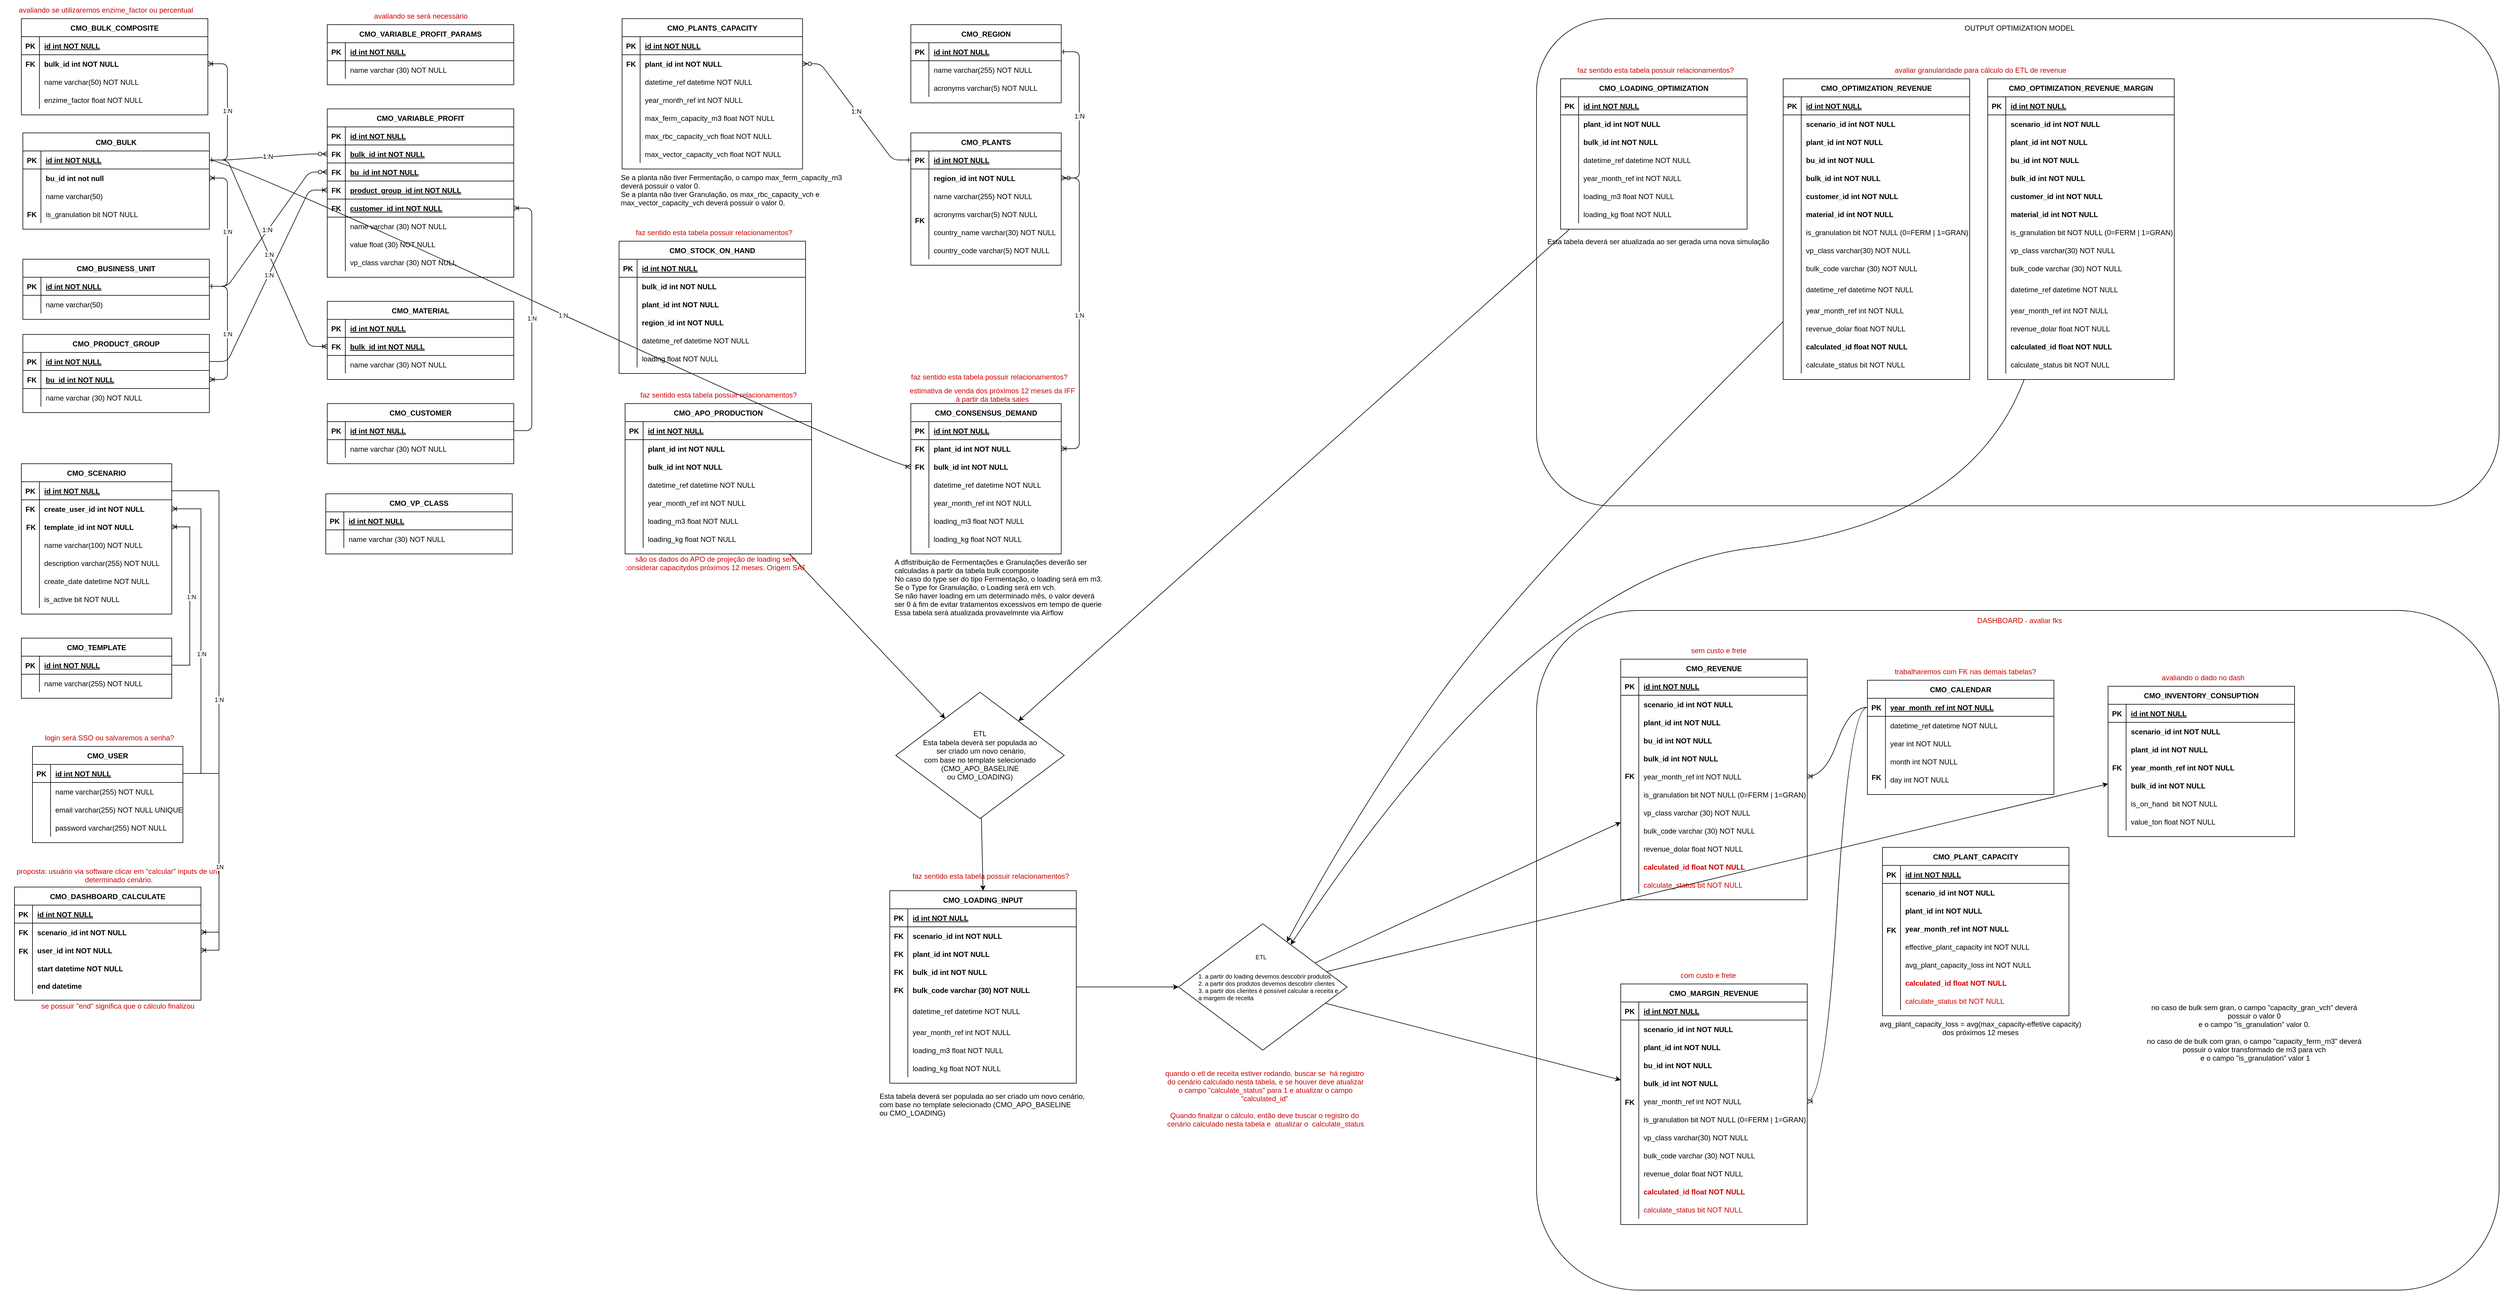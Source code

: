<mxfile version="18.0.1" type="device"><diagram id="R2lEEEUBdFMjLlhIrx00" name="Page-1"><mxGraphModel dx="1117" dy="770" grid="1" gridSize="10" guides="1" tooltips="1" connect="1" arrows="1" fold="1" page="1" pageScale="1" pageWidth="850" pageHeight="1100" math="0" shadow="0" extFonts="Permanent Marker^https://fonts.googleapis.com/css?family=Permanent+Marker"><root><mxCell id="0"/><mxCell id="1" parent="0"/><mxCell id="n2B-PIN9V0L9hH7nmbKo-548" value="" style="rounded=1;whiteSpace=wrap;html=1;fontSize=10;" parent="1" vertex="1"><mxGeometry x="2600" y="1023.94" width="1600" height="1130" as="geometry"/></mxCell><mxCell id="n2B-PIN9V0L9hH7nmbKo-433" value="" style="rounded=1;whiteSpace=wrap;html=1;fontSize=10;" parent="1" vertex="1"><mxGeometry x="2600" y="40" width="1600" height="810" as="geometry"/></mxCell><mxCell id="C-vyLk0tnHw3VtMMgP7b-23" value="CMO_SCENARIO" style="shape=table;startSize=30;container=1;collapsible=1;childLayout=tableLayout;fixedRows=1;rowLines=0;fontStyle=1;align=center;resizeLast=1;" parent="1" vertex="1"><mxGeometry x="81.5" y="780" width="250" height="250" as="geometry"/></mxCell><mxCell id="C-vyLk0tnHw3VtMMgP7b-24" value="" style="shape=partialRectangle;collapsible=0;dropTarget=0;pointerEvents=0;fillColor=none;points=[[0,0.5],[1,0.5]];portConstraint=eastwest;top=0;left=0;right=0;bottom=1;" parent="C-vyLk0tnHw3VtMMgP7b-23" vertex="1"><mxGeometry y="30" width="250" height="30" as="geometry"/></mxCell><mxCell id="C-vyLk0tnHw3VtMMgP7b-25" value="PK" style="shape=partialRectangle;overflow=hidden;connectable=0;fillColor=none;top=0;left=0;bottom=0;right=0;fontStyle=1;" parent="C-vyLk0tnHw3VtMMgP7b-24" vertex="1"><mxGeometry width="30" height="30" as="geometry"><mxRectangle width="30" height="30" as="alternateBounds"/></mxGeometry></mxCell><mxCell id="C-vyLk0tnHw3VtMMgP7b-26" value="id int NOT NULL " style="shape=partialRectangle;overflow=hidden;connectable=0;fillColor=none;top=0;left=0;bottom=0;right=0;align=left;spacingLeft=6;fontStyle=5;" parent="C-vyLk0tnHw3VtMMgP7b-24" vertex="1"><mxGeometry x="30" width="220" height="30" as="geometry"><mxRectangle width="220" height="30" as="alternateBounds"/></mxGeometry></mxCell><mxCell id="6_rkxTDB8KVsmiKchd7Y-18" value="" style="shape=partialRectangle;collapsible=0;dropTarget=0;pointerEvents=0;fillColor=none;points=[[0,0.5],[1,0.5]];portConstraint=eastwest;top=0;left=0;right=0;bottom=0;" parent="C-vyLk0tnHw3VtMMgP7b-23" vertex="1"><mxGeometry y="60" width="250" height="30" as="geometry"/></mxCell><mxCell id="6_rkxTDB8KVsmiKchd7Y-19" value="" style="shape=partialRectangle;overflow=hidden;connectable=0;fillColor=none;top=0;left=0;bottom=0;right=0;" parent="6_rkxTDB8KVsmiKchd7Y-18" vertex="1"><mxGeometry width="30" height="30" as="geometry"><mxRectangle width="30" height="30" as="alternateBounds"/></mxGeometry></mxCell><mxCell id="6_rkxTDB8KVsmiKchd7Y-20" value="create_user_id int NOT NULL" style="shape=partialRectangle;overflow=hidden;connectable=0;fillColor=none;top=0;left=0;bottom=0;right=0;align=left;spacingLeft=6;fontStyle=1" parent="6_rkxTDB8KVsmiKchd7Y-18" vertex="1"><mxGeometry x="30" width="220" height="30" as="geometry"><mxRectangle width="220" height="30" as="alternateBounds"/></mxGeometry></mxCell><mxCell id="n2B-PIN9V0L9hH7nmbKo-427" value="" style="shape=partialRectangle;collapsible=0;dropTarget=0;pointerEvents=0;fillColor=none;points=[[0,0.5],[1,0.5]];portConstraint=eastwest;top=0;left=0;right=0;bottom=0;" parent="C-vyLk0tnHw3VtMMgP7b-23" vertex="1"><mxGeometry y="90" width="250" height="30" as="geometry"/></mxCell><mxCell id="n2B-PIN9V0L9hH7nmbKo-428" value="" style="shape=partialRectangle;overflow=hidden;connectable=0;fillColor=none;top=0;left=0;bottom=0;right=0;" parent="n2B-PIN9V0L9hH7nmbKo-427" vertex="1"><mxGeometry width="30" height="30" as="geometry"><mxRectangle width="30" height="30" as="alternateBounds"/></mxGeometry></mxCell><mxCell id="n2B-PIN9V0L9hH7nmbKo-429" value="template_id int NOT NULL" style="shape=partialRectangle;overflow=hidden;connectable=0;fillColor=none;top=0;left=0;bottom=0;right=0;align=left;spacingLeft=6;fontStyle=1" parent="n2B-PIN9V0L9hH7nmbKo-427" vertex="1"><mxGeometry x="30" width="220" height="30" as="geometry"><mxRectangle width="220" height="30" as="alternateBounds"/></mxGeometry></mxCell><mxCell id="C-vyLk0tnHw3VtMMgP7b-27" value="" style="shape=partialRectangle;collapsible=0;dropTarget=0;pointerEvents=0;fillColor=none;points=[[0,0.5],[1,0.5]];portConstraint=eastwest;top=0;left=0;right=0;bottom=0;" parent="C-vyLk0tnHw3VtMMgP7b-23" vertex="1"><mxGeometry y="120" width="250" height="30" as="geometry"/></mxCell><mxCell id="C-vyLk0tnHw3VtMMgP7b-28" value="" style="shape=partialRectangle;overflow=hidden;connectable=0;fillColor=none;top=0;left=0;bottom=0;right=0;" parent="C-vyLk0tnHw3VtMMgP7b-27" vertex="1"><mxGeometry width="30" height="30" as="geometry"><mxRectangle width="30" height="30" as="alternateBounds"/></mxGeometry></mxCell><mxCell id="C-vyLk0tnHw3VtMMgP7b-29" value="name varchar(100) NOT NULL" style="shape=partialRectangle;overflow=hidden;connectable=0;fillColor=none;top=0;left=0;bottom=0;right=0;align=left;spacingLeft=6;" parent="C-vyLk0tnHw3VtMMgP7b-27" vertex="1"><mxGeometry x="30" width="220" height="30" as="geometry"><mxRectangle width="220" height="30" as="alternateBounds"/></mxGeometry></mxCell><mxCell id="6_rkxTDB8KVsmiKchd7Y-15" value="" style="shape=partialRectangle;collapsible=0;dropTarget=0;pointerEvents=0;fillColor=none;points=[[0,0.5],[1,0.5]];portConstraint=eastwest;top=0;left=0;right=0;bottom=0;" parent="C-vyLk0tnHw3VtMMgP7b-23" vertex="1"><mxGeometry y="150" width="250" height="30" as="geometry"/></mxCell><mxCell id="6_rkxTDB8KVsmiKchd7Y-16" value="" style="shape=partialRectangle;overflow=hidden;connectable=0;fillColor=none;top=0;left=0;bottom=0;right=0;" parent="6_rkxTDB8KVsmiKchd7Y-15" vertex="1"><mxGeometry width="30" height="30" as="geometry"><mxRectangle width="30" height="30" as="alternateBounds"/></mxGeometry></mxCell><mxCell id="6_rkxTDB8KVsmiKchd7Y-17" value="description varchar(255) NOT NULL" style="shape=partialRectangle;overflow=hidden;connectable=0;fillColor=none;top=0;left=0;bottom=0;right=0;align=left;spacingLeft=6;" parent="6_rkxTDB8KVsmiKchd7Y-15" vertex="1"><mxGeometry x="30" width="220" height="30" as="geometry"><mxRectangle width="220" height="30" as="alternateBounds"/></mxGeometry></mxCell><mxCell id="6_rkxTDB8KVsmiKchd7Y-21" value="" style="shape=partialRectangle;collapsible=0;dropTarget=0;pointerEvents=0;fillColor=none;points=[[0,0.5],[1,0.5]];portConstraint=eastwest;top=0;left=0;right=0;bottom=0;" parent="C-vyLk0tnHw3VtMMgP7b-23" vertex="1"><mxGeometry y="180" width="250" height="30" as="geometry"/></mxCell><mxCell id="6_rkxTDB8KVsmiKchd7Y-22" value="" style="shape=partialRectangle;overflow=hidden;connectable=0;fillColor=none;top=0;left=0;bottom=0;right=0;" parent="6_rkxTDB8KVsmiKchd7Y-21" vertex="1"><mxGeometry width="30" height="30" as="geometry"><mxRectangle width="30" height="30" as="alternateBounds"/></mxGeometry></mxCell><mxCell id="6_rkxTDB8KVsmiKchd7Y-23" value="create_date datetime NOT NULL" style="shape=partialRectangle;overflow=hidden;connectable=0;fillColor=none;top=0;left=0;bottom=0;right=0;align=left;spacingLeft=6;" parent="6_rkxTDB8KVsmiKchd7Y-21" vertex="1"><mxGeometry x="30" width="220" height="30" as="geometry"><mxRectangle width="220" height="30" as="alternateBounds"/></mxGeometry></mxCell><mxCell id="6_rkxTDB8KVsmiKchd7Y-24" value="" style="shape=partialRectangle;collapsible=0;dropTarget=0;pointerEvents=0;fillColor=none;points=[[0,0.5],[1,0.5]];portConstraint=eastwest;top=0;left=0;right=0;bottom=0;" parent="C-vyLk0tnHw3VtMMgP7b-23" vertex="1"><mxGeometry y="210" width="250" height="30" as="geometry"/></mxCell><mxCell id="6_rkxTDB8KVsmiKchd7Y-25" value="" style="shape=partialRectangle;overflow=hidden;connectable=0;fillColor=none;top=0;left=0;bottom=0;right=0;" parent="6_rkxTDB8KVsmiKchd7Y-24" vertex="1"><mxGeometry width="30" height="30" as="geometry"><mxRectangle width="30" height="30" as="alternateBounds"/></mxGeometry></mxCell><mxCell id="6_rkxTDB8KVsmiKchd7Y-26" value="is_active bit NOT NULL" style="shape=partialRectangle;overflow=hidden;connectable=0;fillColor=none;top=0;left=0;bottom=0;right=0;align=left;spacingLeft=6;" parent="6_rkxTDB8KVsmiKchd7Y-24" vertex="1"><mxGeometry x="30" width="220" height="30" as="geometry"><mxRectangle width="220" height="30" as="alternateBounds"/></mxGeometry></mxCell><mxCell id="6_rkxTDB8KVsmiKchd7Y-1" value="CMO_USER" style="shape=table;startSize=30;container=1;collapsible=1;childLayout=tableLayout;fixedRows=1;rowLines=0;fontStyle=1;align=center;resizeLast=1;" parent="1" vertex="1"><mxGeometry x="100" y="1250" width="250" height="160" as="geometry"/></mxCell><mxCell id="6_rkxTDB8KVsmiKchd7Y-2" value="" style="shape=partialRectangle;collapsible=0;dropTarget=0;pointerEvents=0;fillColor=none;points=[[0,0.5],[1,0.5]];portConstraint=eastwest;top=0;left=0;right=0;bottom=1;" parent="6_rkxTDB8KVsmiKchd7Y-1" vertex="1"><mxGeometry y="30" width="250" height="30" as="geometry"/></mxCell><mxCell id="6_rkxTDB8KVsmiKchd7Y-3" value="PK" style="shape=partialRectangle;overflow=hidden;connectable=0;fillColor=none;top=0;left=0;bottom=0;right=0;fontStyle=1;" parent="6_rkxTDB8KVsmiKchd7Y-2" vertex="1"><mxGeometry width="30" height="30" as="geometry"><mxRectangle width="30" height="30" as="alternateBounds"/></mxGeometry></mxCell><mxCell id="6_rkxTDB8KVsmiKchd7Y-4" value="id int NOT NULL " style="shape=partialRectangle;overflow=hidden;connectable=0;fillColor=none;top=0;left=0;bottom=0;right=0;align=left;spacingLeft=6;fontStyle=5;" parent="6_rkxTDB8KVsmiKchd7Y-2" vertex="1"><mxGeometry x="30" width="220" height="30" as="geometry"><mxRectangle width="220" height="30" as="alternateBounds"/></mxGeometry></mxCell><mxCell id="6_rkxTDB8KVsmiKchd7Y-5" value="" style="shape=partialRectangle;collapsible=0;dropTarget=0;pointerEvents=0;fillColor=none;points=[[0,0.5],[1,0.5]];portConstraint=eastwest;top=0;left=0;right=0;bottom=0;" parent="6_rkxTDB8KVsmiKchd7Y-1" vertex="1"><mxGeometry y="60" width="250" height="30" as="geometry"/></mxCell><mxCell id="6_rkxTDB8KVsmiKchd7Y-6" value="" style="shape=partialRectangle;overflow=hidden;connectable=0;fillColor=none;top=0;left=0;bottom=0;right=0;" parent="6_rkxTDB8KVsmiKchd7Y-5" vertex="1"><mxGeometry width="30" height="30" as="geometry"><mxRectangle width="30" height="30" as="alternateBounds"/></mxGeometry></mxCell><mxCell id="6_rkxTDB8KVsmiKchd7Y-7" value="name varchar(255) NOT NULL" style="shape=partialRectangle;overflow=hidden;connectable=0;fillColor=none;top=0;left=0;bottom=0;right=0;align=left;spacingLeft=6;" parent="6_rkxTDB8KVsmiKchd7Y-5" vertex="1"><mxGeometry x="30" width="220" height="30" as="geometry"><mxRectangle width="220" height="30" as="alternateBounds"/></mxGeometry></mxCell><mxCell id="6_rkxTDB8KVsmiKchd7Y-8" value="" style="shape=partialRectangle;collapsible=0;dropTarget=0;pointerEvents=0;fillColor=none;points=[[0,0.5],[1,0.5]];portConstraint=eastwest;top=0;left=0;right=0;bottom=0;" parent="6_rkxTDB8KVsmiKchd7Y-1" vertex="1"><mxGeometry y="90" width="250" height="30" as="geometry"/></mxCell><mxCell id="6_rkxTDB8KVsmiKchd7Y-9" value="" style="shape=partialRectangle;overflow=hidden;connectable=0;fillColor=none;top=0;left=0;bottom=0;right=0;" parent="6_rkxTDB8KVsmiKchd7Y-8" vertex="1"><mxGeometry width="30" height="30" as="geometry"><mxRectangle width="30" height="30" as="alternateBounds"/></mxGeometry></mxCell><mxCell id="6_rkxTDB8KVsmiKchd7Y-10" value="email varchar(255) NOT NULL UNIQUE" style="shape=partialRectangle;overflow=hidden;connectable=0;fillColor=none;top=0;left=0;bottom=0;right=0;align=left;spacingLeft=6;" parent="6_rkxTDB8KVsmiKchd7Y-8" vertex="1"><mxGeometry x="30" width="220" height="30" as="geometry"><mxRectangle width="220" height="30" as="alternateBounds"/></mxGeometry></mxCell><mxCell id="6_rkxTDB8KVsmiKchd7Y-11" value="" style="shape=partialRectangle;collapsible=0;dropTarget=0;pointerEvents=0;fillColor=none;points=[[0,0.5],[1,0.5]];portConstraint=eastwest;top=0;left=0;right=0;bottom=0;" parent="6_rkxTDB8KVsmiKchd7Y-1" vertex="1"><mxGeometry y="120" width="250" height="30" as="geometry"/></mxCell><mxCell id="6_rkxTDB8KVsmiKchd7Y-12" value="" style="shape=partialRectangle;overflow=hidden;connectable=0;fillColor=none;top=0;left=0;bottom=0;right=0;" parent="6_rkxTDB8KVsmiKchd7Y-11" vertex="1"><mxGeometry width="30" height="30" as="geometry"><mxRectangle width="30" height="30" as="alternateBounds"/></mxGeometry></mxCell><mxCell id="6_rkxTDB8KVsmiKchd7Y-13" value="password varchar(255) NOT NULL" style="shape=partialRectangle;overflow=hidden;connectable=0;fillColor=none;top=0;left=0;bottom=0;right=0;align=left;spacingLeft=6;" parent="6_rkxTDB8KVsmiKchd7Y-11" vertex="1"><mxGeometry x="30" width="220" height="30" as="geometry"><mxRectangle width="220" height="30" as="alternateBounds"/></mxGeometry></mxCell><mxCell id="6_rkxTDB8KVsmiKchd7Y-14" value="FK" style="shape=partialRectangle;overflow=hidden;connectable=0;fillColor=none;top=0;left=0;bottom=0;right=0;fontStyle=1" parent="1" vertex="1"><mxGeometry x="81.5" y="840" width="30" height="30" as="geometry"/></mxCell><mxCell id="6_rkxTDB8KVsmiKchd7Y-51" value="CMO_PLANTS" style="shape=table;startSize=30;container=1;collapsible=1;childLayout=tableLayout;fixedRows=1;rowLines=0;fontStyle=1;align=center;resizeLast=1;" parent="1" vertex="1"><mxGeometry x="1560" y="230" width="250" height="220" as="geometry"/></mxCell><mxCell id="6_rkxTDB8KVsmiKchd7Y-52" value="" style="shape=partialRectangle;collapsible=0;dropTarget=0;pointerEvents=0;fillColor=none;points=[[0,0.5],[1,0.5]];portConstraint=eastwest;top=0;left=0;right=0;bottom=1;" parent="6_rkxTDB8KVsmiKchd7Y-51" vertex="1"><mxGeometry y="30" width="250" height="30" as="geometry"/></mxCell><mxCell id="6_rkxTDB8KVsmiKchd7Y-53" value="PK" style="shape=partialRectangle;overflow=hidden;connectable=0;fillColor=none;top=0;left=0;bottom=0;right=0;fontStyle=1;" parent="6_rkxTDB8KVsmiKchd7Y-52" vertex="1"><mxGeometry width="30" height="30" as="geometry"><mxRectangle width="30" height="30" as="alternateBounds"/></mxGeometry></mxCell><mxCell id="6_rkxTDB8KVsmiKchd7Y-54" value="id int NOT NULL " style="shape=partialRectangle;overflow=hidden;connectable=0;fillColor=none;top=0;left=0;bottom=0;right=0;align=left;spacingLeft=6;fontStyle=5;" parent="6_rkxTDB8KVsmiKchd7Y-52" vertex="1"><mxGeometry x="30" width="220" height="30" as="geometry"><mxRectangle width="220" height="30" as="alternateBounds"/></mxGeometry></mxCell><mxCell id="6_rkxTDB8KVsmiKchd7Y-58" value="" style="shape=partialRectangle;collapsible=0;dropTarget=0;pointerEvents=0;fillColor=none;points=[[0,0.5],[1,0.5]];portConstraint=eastwest;top=0;left=0;right=0;bottom=0;" parent="6_rkxTDB8KVsmiKchd7Y-51" vertex="1"><mxGeometry y="60" width="250" height="30" as="geometry"/></mxCell><mxCell id="6_rkxTDB8KVsmiKchd7Y-59" value="" style="shape=partialRectangle;overflow=hidden;connectable=0;fillColor=none;top=0;left=0;bottom=0;right=0;" parent="6_rkxTDB8KVsmiKchd7Y-58" vertex="1"><mxGeometry width="30" height="30" as="geometry"><mxRectangle width="30" height="30" as="alternateBounds"/></mxGeometry></mxCell><mxCell id="6_rkxTDB8KVsmiKchd7Y-60" value="region_id int NOT NULL " style="shape=partialRectangle;overflow=hidden;connectable=0;fillColor=none;top=0;left=0;bottom=0;right=0;align=left;spacingLeft=6;fontStyle=1" parent="6_rkxTDB8KVsmiKchd7Y-58" vertex="1"><mxGeometry x="30" width="220" height="30" as="geometry"><mxRectangle width="220" height="30" as="alternateBounds"/></mxGeometry></mxCell><mxCell id="6_rkxTDB8KVsmiKchd7Y-55" value="" style="shape=partialRectangle;collapsible=0;dropTarget=0;pointerEvents=0;fillColor=none;points=[[0,0.5],[1,0.5]];portConstraint=eastwest;top=0;left=0;right=0;bottom=0;" parent="6_rkxTDB8KVsmiKchd7Y-51" vertex="1"><mxGeometry y="90" width="250" height="30" as="geometry"/></mxCell><mxCell id="6_rkxTDB8KVsmiKchd7Y-56" value="" style="shape=partialRectangle;overflow=hidden;connectable=0;fillColor=none;top=0;left=0;bottom=0;right=0;" parent="6_rkxTDB8KVsmiKchd7Y-55" vertex="1"><mxGeometry width="30" height="30" as="geometry"><mxRectangle width="30" height="30" as="alternateBounds"/></mxGeometry></mxCell><mxCell id="6_rkxTDB8KVsmiKchd7Y-57" value="name varchar(255) NOT NULL" style="shape=partialRectangle;overflow=hidden;connectable=0;fillColor=none;top=0;left=0;bottom=0;right=0;align=left;spacingLeft=6;" parent="6_rkxTDB8KVsmiKchd7Y-55" vertex="1"><mxGeometry x="30" width="220" height="30" as="geometry"><mxRectangle width="220" height="30" as="alternateBounds"/></mxGeometry></mxCell><mxCell id="6_rkxTDB8KVsmiKchd7Y-122" value="" style="shape=partialRectangle;collapsible=0;dropTarget=0;pointerEvents=0;fillColor=none;points=[[0,0.5],[1,0.5]];portConstraint=eastwest;top=0;left=0;right=0;bottom=0;" parent="6_rkxTDB8KVsmiKchd7Y-51" vertex="1"><mxGeometry y="120" width="250" height="30" as="geometry"/></mxCell><mxCell id="6_rkxTDB8KVsmiKchd7Y-123" value="" style="shape=partialRectangle;overflow=hidden;connectable=0;fillColor=none;top=0;left=0;bottom=0;right=0;" parent="6_rkxTDB8KVsmiKchd7Y-122" vertex="1"><mxGeometry width="30" height="30" as="geometry"><mxRectangle width="30" height="30" as="alternateBounds"/></mxGeometry></mxCell><mxCell id="6_rkxTDB8KVsmiKchd7Y-124" value="acronyms varchar(5) NOT NULL " style="shape=partialRectangle;overflow=hidden;connectable=0;fillColor=none;top=0;left=0;bottom=0;right=0;align=left;spacingLeft=6;" parent="6_rkxTDB8KVsmiKchd7Y-122" vertex="1"><mxGeometry x="30" width="220" height="30" as="geometry"><mxRectangle width="220" height="30" as="alternateBounds"/></mxGeometry></mxCell><mxCell id="6_rkxTDB8KVsmiKchd7Y-113" value="" style="shape=partialRectangle;collapsible=0;dropTarget=0;pointerEvents=0;fillColor=none;points=[[0,0.5],[1,0.5]];portConstraint=eastwest;top=0;left=0;right=0;bottom=0;" parent="6_rkxTDB8KVsmiKchd7Y-51" vertex="1"><mxGeometry y="150" width="250" height="30" as="geometry"/></mxCell><mxCell id="6_rkxTDB8KVsmiKchd7Y-114" value="" style="shape=partialRectangle;overflow=hidden;connectable=0;fillColor=none;top=0;left=0;bottom=0;right=0;" parent="6_rkxTDB8KVsmiKchd7Y-113" vertex="1"><mxGeometry width="30" height="30" as="geometry"><mxRectangle width="30" height="30" as="alternateBounds"/></mxGeometry></mxCell><mxCell id="6_rkxTDB8KVsmiKchd7Y-115" value="country_name varchar(30) NOT NULL " style="shape=partialRectangle;overflow=hidden;connectable=0;fillColor=none;top=0;left=0;bottom=0;right=0;align=left;spacingLeft=6;" parent="6_rkxTDB8KVsmiKchd7Y-113" vertex="1"><mxGeometry x="30" width="220" height="30" as="geometry"><mxRectangle width="220" height="30" as="alternateBounds"/></mxGeometry></mxCell><mxCell id="6_rkxTDB8KVsmiKchd7Y-125" value="" style="shape=partialRectangle;collapsible=0;dropTarget=0;pointerEvents=0;fillColor=none;points=[[0,0.5],[1,0.5]];portConstraint=eastwest;top=0;left=0;right=0;bottom=0;" parent="6_rkxTDB8KVsmiKchd7Y-51" vertex="1"><mxGeometry y="180" width="250" height="30" as="geometry"/></mxCell><mxCell id="6_rkxTDB8KVsmiKchd7Y-126" value="" style="shape=partialRectangle;overflow=hidden;connectable=0;fillColor=none;top=0;left=0;bottom=0;right=0;" parent="6_rkxTDB8KVsmiKchd7Y-125" vertex="1"><mxGeometry width="30" height="30" as="geometry"><mxRectangle width="30" height="30" as="alternateBounds"/></mxGeometry></mxCell><mxCell id="6_rkxTDB8KVsmiKchd7Y-127" value="country_code varchar(5) NOT NULL " style="shape=partialRectangle;overflow=hidden;connectable=0;fillColor=none;top=0;left=0;bottom=0;right=0;align=left;spacingLeft=6;" parent="6_rkxTDB8KVsmiKchd7Y-125" vertex="1"><mxGeometry x="30" width="220" height="30" as="geometry"><mxRectangle width="220" height="30" as="alternateBounds"/></mxGeometry></mxCell><mxCell id="6_rkxTDB8KVsmiKchd7Y-64" value="CMO_PLANTS_CAPACITY" style="shape=table;startSize=30;container=1;collapsible=1;childLayout=tableLayout;fixedRows=1;rowLines=0;fontStyle=1;align=center;resizeLast=1;" parent="1" vertex="1"><mxGeometry x="1080" y="40" width="300" height="250" as="geometry"/></mxCell><mxCell id="6_rkxTDB8KVsmiKchd7Y-65" value="" style="shape=partialRectangle;collapsible=0;dropTarget=0;pointerEvents=0;fillColor=none;points=[[0,0.5],[1,0.5]];portConstraint=eastwest;top=0;left=0;right=0;bottom=1;" parent="6_rkxTDB8KVsmiKchd7Y-64" vertex="1"><mxGeometry y="30" width="300" height="30" as="geometry"/></mxCell><mxCell id="6_rkxTDB8KVsmiKchd7Y-66" value="PK" style="shape=partialRectangle;overflow=hidden;connectable=0;fillColor=none;top=0;left=0;bottom=0;right=0;fontStyle=1;" parent="6_rkxTDB8KVsmiKchd7Y-65" vertex="1"><mxGeometry width="30" height="30" as="geometry"><mxRectangle width="30" height="30" as="alternateBounds"/></mxGeometry></mxCell><mxCell id="6_rkxTDB8KVsmiKchd7Y-67" value="id int NOT NULL " style="shape=partialRectangle;overflow=hidden;connectable=0;fillColor=none;top=0;left=0;bottom=0;right=0;align=left;spacingLeft=6;fontStyle=5;" parent="6_rkxTDB8KVsmiKchd7Y-65" vertex="1"><mxGeometry x="30" width="270" height="30" as="geometry"><mxRectangle width="270" height="30" as="alternateBounds"/></mxGeometry></mxCell><mxCell id="6_rkxTDB8KVsmiKchd7Y-68" value="" style="shape=partialRectangle;collapsible=0;dropTarget=0;pointerEvents=0;fillColor=none;points=[[0,0.5],[1,0.5]];portConstraint=eastwest;top=0;left=0;right=0;bottom=0;" parent="6_rkxTDB8KVsmiKchd7Y-64" vertex="1"><mxGeometry y="60" width="300" height="30" as="geometry"/></mxCell><mxCell id="6_rkxTDB8KVsmiKchd7Y-69" value="" style="shape=partialRectangle;overflow=hidden;connectable=0;fillColor=none;top=0;left=0;bottom=0;right=0;" parent="6_rkxTDB8KVsmiKchd7Y-68" vertex="1"><mxGeometry width="30" height="30" as="geometry"><mxRectangle width="30" height="30" as="alternateBounds"/></mxGeometry></mxCell><mxCell id="6_rkxTDB8KVsmiKchd7Y-70" value="plant_id int NOT NULL" style="shape=partialRectangle;overflow=hidden;connectable=0;fillColor=none;top=0;left=0;bottom=0;right=0;align=left;spacingLeft=6;fontStyle=1" parent="6_rkxTDB8KVsmiKchd7Y-68" vertex="1"><mxGeometry x="30" width="270" height="30" as="geometry"><mxRectangle width="270" height="30" as="alternateBounds"/></mxGeometry></mxCell><mxCell id="6_rkxTDB8KVsmiKchd7Y-71" value="" style="shape=partialRectangle;collapsible=0;dropTarget=0;pointerEvents=0;fillColor=none;points=[[0,0.5],[1,0.5]];portConstraint=eastwest;top=0;left=0;right=0;bottom=0;" parent="6_rkxTDB8KVsmiKchd7Y-64" vertex="1"><mxGeometry y="90" width="300" height="30" as="geometry"/></mxCell><mxCell id="6_rkxTDB8KVsmiKchd7Y-72" value="" style="shape=partialRectangle;overflow=hidden;connectable=0;fillColor=none;top=0;left=0;bottom=0;right=0;" parent="6_rkxTDB8KVsmiKchd7Y-71" vertex="1"><mxGeometry width="30" height="30" as="geometry"><mxRectangle width="30" height="30" as="alternateBounds"/></mxGeometry></mxCell><mxCell id="6_rkxTDB8KVsmiKchd7Y-73" value="datetime_ref datetime NOT NULL " style="shape=partialRectangle;overflow=hidden;connectable=0;fillColor=none;top=0;left=0;bottom=0;right=0;align=left;spacingLeft=6;" parent="6_rkxTDB8KVsmiKchd7Y-71" vertex="1"><mxGeometry x="30" width="270" height="30" as="geometry"><mxRectangle width="270" height="30" as="alternateBounds"/></mxGeometry></mxCell><mxCell id="6_rkxTDB8KVsmiKchd7Y-85" value="" style="shape=partialRectangle;collapsible=0;dropTarget=0;pointerEvents=0;fillColor=none;points=[[0,0.5],[1,0.5]];portConstraint=eastwest;top=0;left=0;right=0;bottom=0;" parent="6_rkxTDB8KVsmiKchd7Y-64" vertex="1"><mxGeometry y="120" width="300" height="30" as="geometry"/></mxCell><mxCell id="6_rkxTDB8KVsmiKchd7Y-86" value="" style="shape=partialRectangle;overflow=hidden;connectable=0;fillColor=none;top=0;left=0;bottom=0;right=0;" parent="6_rkxTDB8KVsmiKchd7Y-85" vertex="1"><mxGeometry width="30" height="30" as="geometry"><mxRectangle width="30" height="30" as="alternateBounds"/></mxGeometry></mxCell><mxCell id="6_rkxTDB8KVsmiKchd7Y-87" value="year_month_ref int NOT NULL " style="shape=partialRectangle;overflow=hidden;connectable=0;fillColor=none;top=0;left=0;bottom=0;right=0;align=left;spacingLeft=6;" parent="6_rkxTDB8KVsmiKchd7Y-85" vertex="1"><mxGeometry x="30" width="270" height="30" as="geometry"><mxRectangle width="270" height="30" as="alternateBounds"/></mxGeometry></mxCell><mxCell id="6_rkxTDB8KVsmiKchd7Y-79" value="" style="shape=partialRectangle;collapsible=0;dropTarget=0;pointerEvents=0;fillColor=none;points=[[0,0.5],[1,0.5]];portConstraint=eastwest;top=0;left=0;right=0;bottom=0;" parent="6_rkxTDB8KVsmiKchd7Y-64" vertex="1"><mxGeometry y="150" width="300" height="30" as="geometry"/></mxCell><mxCell id="6_rkxTDB8KVsmiKchd7Y-80" value="" style="shape=partialRectangle;overflow=hidden;connectable=0;fillColor=none;top=0;left=0;bottom=0;right=0;" parent="6_rkxTDB8KVsmiKchd7Y-79" vertex="1"><mxGeometry width="30" height="30" as="geometry"><mxRectangle width="30" height="30" as="alternateBounds"/></mxGeometry></mxCell><mxCell id="6_rkxTDB8KVsmiKchd7Y-81" value="max_ferm_capacity_m3 float NOT NULL " style="shape=partialRectangle;overflow=hidden;connectable=0;fillColor=none;top=0;left=0;bottom=0;right=0;align=left;spacingLeft=6;" parent="6_rkxTDB8KVsmiKchd7Y-79" vertex="1"><mxGeometry x="30" width="270" height="30" as="geometry"><mxRectangle width="270" height="30" as="alternateBounds"/></mxGeometry></mxCell><mxCell id="6_rkxTDB8KVsmiKchd7Y-82" value="" style="shape=partialRectangle;collapsible=0;dropTarget=0;pointerEvents=0;fillColor=none;points=[[0,0.5],[1,0.5]];portConstraint=eastwest;top=0;left=0;right=0;bottom=0;" parent="6_rkxTDB8KVsmiKchd7Y-64" vertex="1"><mxGeometry y="180" width="300" height="30" as="geometry"/></mxCell><mxCell id="6_rkxTDB8KVsmiKchd7Y-83" value="" style="shape=partialRectangle;overflow=hidden;connectable=0;fillColor=none;top=0;left=0;bottom=0;right=0;" parent="6_rkxTDB8KVsmiKchd7Y-82" vertex="1"><mxGeometry width="30" height="30" as="geometry"><mxRectangle width="30" height="30" as="alternateBounds"/></mxGeometry></mxCell><mxCell id="6_rkxTDB8KVsmiKchd7Y-84" value="max_rbc_capacity_vch float NOT NULL " style="shape=partialRectangle;overflow=hidden;connectable=0;fillColor=none;top=0;left=0;bottom=0;right=0;align=left;spacingLeft=6;" parent="6_rkxTDB8KVsmiKchd7Y-82" vertex="1"><mxGeometry x="30" width="270" height="30" as="geometry"><mxRectangle width="270" height="30" as="alternateBounds"/></mxGeometry></mxCell><mxCell id="n2B-PIN9V0L9hH7nmbKo-761" value="" style="shape=partialRectangle;collapsible=0;dropTarget=0;pointerEvents=0;fillColor=none;points=[[0,0.5],[1,0.5]];portConstraint=eastwest;top=0;left=0;right=0;bottom=0;" parent="6_rkxTDB8KVsmiKchd7Y-64" vertex="1"><mxGeometry y="210" width="300" height="30" as="geometry"/></mxCell><mxCell id="n2B-PIN9V0L9hH7nmbKo-762" value="" style="shape=partialRectangle;overflow=hidden;connectable=0;fillColor=none;top=0;left=0;bottom=0;right=0;" parent="n2B-PIN9V0L9hH7nmbKo-761" vertex="1"><mxGeometry width="30" height="30" as="geometry"><mxRectangle width="30" height="30" as="alternateBounds"/></mxGeometry></mxCell><mxCell id="n2B-PIN9V0L9hH7nmbKo-763" value="max_vector_capacity_vch float NOT NULL " style="shape=partialRectangle;overflow=hidden;connectable=0;fillColor=none;top=0;left=0;bottom=0;right=0;align=left;spacingLeft=6;" parent="n2B-PIN9V0L9hH7nmbKo-761" vertex="1"><mxGeometry x="30" width="270" height="30" as="geometry"><mxRectangle width="270" height="30" as="alternateBounds"/></mxGeometry></mxCell><mxCell id="6_rkxTDB8KVsmiKchd7Y-75" value="FK" style="shape=partialRectangle;overflow=hidden;connectable=0;fillColor=none;top=0;left=0;bottom=0;right=0;fontStyle=1" parent="1" vertex="1"><mxGeometry x="1080" y="100" width="30" height="30" as="geometry"/></mxCell><mxCell id="6_rkxTDB8KVsmiKchd7Y-76" value="" style="edgeStyle=entityRelationEdgeStyle;endArrow=ERzeroToMany;startArrow=ERone;endFill=1;startFill=0;" parent="1" source="6_rkxTDB8KVsmiKchd7Y-52" target="6_rkxTDB8KVsmiKchd7Y-68" edge="1"><mxGeometry width="100" height="100" relative="1" as="geometry"><mxPoint x="1670" y="-125" as="sourcePoint"/><mxPoint x="1710" y="-60" as="targetPoint"/></mxGeometry></mxCell><mxCell id="6_rkxTDB8KVsmiKchd7Y-78" value="1:N" style="edgeLabel;html=1;align=center;verticalAlign=middle;resizable=0;points=[];" parent="6_rkxTDB8KVsmiKchd7Y-76" vertex="1" connectable="0"><mxGeometry x="0.013" relative="1" as="geometry"><mxPoint as="offset"/></mxGeometry></mxCell><mxCell id="6_rkxTDB8KVsmiKchd7Y-145" value="A dfistribuição de Fermentações e Granulações deverão ser&#10;calculadas à partir da tabela bulk ccomposite &#10;No caso do type ser do tipo Fermentação, o loading será em m3.&#10;Se o Type for Granulação, o Loading será em vch.&#10;Se não haver loading em um determinado mês, o valor deverá&#10;ser 0 à fim de evitar tratamentos excessivos em tempo de querie&#10;Essa tabela será atualizada provavelmnte via Airflow" style="shape=partialRectangle;overflow=hidden;connectable=0;fillColor=none;top=0;left=0;bottom=0;right=0;align=left;spacingLeft=6;fontStyle=0" parent="1" vertex="1"><mxGeometry x="1525" y="930" width="360" height="110" as="geometry"><mxRectangle width="250" height="30" as="alternateBounds"/></mxGeometry></mxCell><mxCell id="6_rkxTDB8KVsmiKchd7Y-146" value="CMO_LOADING_OPTIMIZATION" style="shape=table;startSize=30;container=1;collapsible=1;childLayout=tableLayout;fixedRows=1;rowLines=0;fontStyle=1;align=center;resizeLast=1;" parent="1" vertex="1"><mxGeometry x="2640" y="140" width="310" height="250" as="geometry"/></mxCell><mxCell id="6_rkxTDB8KVsmiKchd7Y-147" value="" style="shape=partialRectangle;collapsible=0;dropTarget=0;pointerEvents=0;fillColor=none;points=[[0,0.5],[1,0.5]];portConstraint=eastwest;top=0;left=0;right=0;bottom=1;" parent="6_rkxTDB8KVsmiKchd7Y-146" vertex="1"><mxGeometry y="30" width="310" height="30" as="geometry"/></mxCell><mxCell id="6_rkxTDB8KVsmiKchd7Y-148" value="PK" style="shape=partialRectangle;overflow=hidden;connectable=0;fillColor=none;top=0;left=0;bottom=0;right=0;fontStyle=1;" parent="6_rkxTDB8KVsmiKchd7Y-147" vertex="1"><mxGeometry width="30" height="30" as="geometry"><mxRectangle width="30" height="30" as="alternateBounds"/></mxGeometry></mxCell><mxCell id="6_rkxTDB8KVsmiKchd7Y-149" value="id int NOT NULL " style="shape=partialRectangle;overflow=hidden;connectable=0;fillColor=none;top=0;left=0;bottom=0;right=0;align=left;spacingLeft=6;fontStyle=5;" parent="6_rkxTDB8KVsmiKchd7Y-147" vertex="1"><mxGeometry x="30" width="280" height="30" as="geometry"><mxRectangle width="280" height="30" as="alternateBounds"/></mxGeometry></mxCell><mxCell id="6_rkxTDB8KVsmiKchd7Y-150" value="" style="shape=partialRectangle;collapsible=0;dropTarget=0;pointerEvents=0;fillColor=none;points=[[0,0.5],[1,0.5]];portConstraint=eastwest;top=0;left=0;right=0;bottom=0;" parent="6_rkxTDB8KVsmiKchd7Y-146" vertex="1"><mxGeometry y="60" width="310" height="30" as="geometry"/></mxCell><mxCell id="6_rkxTDB8KVsmiKchd7Y-151" value="" style="shape=partialRectangle;overflow=hidden;connectable=0;fillColor=none;top=0;left=0;bottom=0;right=0;" parent="6_rkxTDB8KVsmiKchd7Y-150" vertex="1"><mxGeometry width="30" height="30" as="geometry"><mxRectangle width="30" height="30" as="alternateBounds"/></mxGeometry></mxCell><mxCell id="6_rkxTDB8KVsmiKchd7Y-152" value="plant_id int NOT NULL" style="shape=partialRectangle;overflow=hidden;connectable=0;fillColor=none;top=0;left=0;bottom=0;right=0;align=left;spacingLeft=6;fontStyle=1" parent="6_rkxTDB8KVsmiKchd7Y-150" vertex="1"><mxGeometry x="30" width="280" height="30" as="geometry"><mxRectangle width="280" height="30" as="alternateBounds"/></mxGeometry></mxCell><mxCell id="6_rkxTDB8KVsmiKchd7Y-153" value="" style="shape=partialRectangle;collapsible=0;dropTarget=0;pointerEvents=0;fillColor=none;points=[[0,0.5],[1,0.5]];portConstraint=eastwest;top=0;left=0;right=0;bottom=0;" parent="6_rkxTDB8KVsmiKchd7Y-146" vertex="1"><mxGeometry y="90" width="310" height="30" as="geometry"/></mxCell><mxCell id="6_rkxTDB8KVsmiKchd7Y-154" value="" style="shape=partialRectangle;overflow=hidden;connectable=0;fillColor=none;top=0;left=0;bottom=0;right=0;" parent="6_rkxTDB8KVsmiKchd7Y-153" vertex="1"><mxGeometry width="30" height="30" as="geometry"><mxRectangle width="30" height="30" as="alternateBounds"/></mxGeometry></mxCell><mxCell id="6_rkxTDB8KVsmiKchd7Y-155" value="bulk_id int NOT NULL" style="shape=partialRectangle;overflow=hidden;connectable=0;fillColor=none;top=0;left=0;bottom=0;right=0;align=left;spacingLeft=6;fontStyle=1" parent="6_rkxTDB8KVsmiKchd7Y-153" vertex="1"><mxGeometry x="30" width="280" height="30" as="geometry"><mxRectangle width="280" height="30" as="alternateBounds"/></mxGeometry></mxCell><mxCell id="6_rkxTDB8KVsmiKchd7Y-165" value="" style="shape=partialRectangle;collapsible=0;dropTarget=0;pointerEvents=0;fillColor=none;points=[[0,0.5],[1,0.5]];portConstraint=eastwest;top=0;left=0;right=0;bottom=0;" parent="6_rkxTDB8KVsmiKchd7Y-146" vertex="1"><mxGeometry y="120" width="310" height="30" as="geometry"/></mxCell><mxCell id="6_rkxTDB8KVsmiKchd7Y-166" value="" style="shape=partialRectangle;overflow=hidden;connectable=0;fillColor=none;top=0;left=0;bottom=0;right=0;" parent="6_rkxTDB8KVsmiKchd7Y-165" vertex="1"><mxGeometry width="30" height="30" as="geometry"><mxRectangle width="30" height="30" as="alternateBounds"/></mxGeometry></mxCell><mxCell id="6_rkxTDB8KVsmiKchd7Y-167" value="datetime_ref datetime NOT NULL " style="shape=partialRectangle;overflow=hidden;connectable=0;fillColor=none;top=0;left=0;bottom=0;right=0;align=left;spacingLeft=6;fontStyle=0" parent="6_rkxTDB8KVsmiKchd7Y-165" vertex="1"><mxGeometry x="30" width="280" height="30" as="geometry"><mxRectangle width="280" height="30" as="alternateBounds"/></mxGeometry></mxCell><mxCell id="6_rkxTDB8KVsmiKchd7Y-257" value="" style="shape=partialRectangle;collapsible=0;dropTarget=0;pointerEvents=0;fillColor=none;points=[[0,0.5],[1,0.5]];portConstraint=eastwest;top=0;left=0;right=0;bottom=0;" parent="6_rkxTDB8KVsmiKchd7Y-146" vertex="1"><mxGeometry y="150" width="310" height="30" as="geometry"/></mxCell><mxCell id="6_rkxTDB8KVsmiKchd7Y-258" value="" style="shape=partialRectangle;overflow=hidden;connectable=0;fillColor=none;top=0;left=0;bottom=0;right=0;" parent="6_rkxTDB8KVsmiKchd7Y-257" vertex="1"><mxGeometry width="30" height="30" as="geometry"><mxRectangle width="30" height="30" as="alternateBounds"/></mxGeometry></mxCell><mxCell id="6_rkxTDB8KVsmiKchd7Y-259" value="year_month_ref int NOT NULL " style="shape=partialRectangle;overflow=hidden;connectable=0;fillColor=none;top=0;left=0;bottom=0;right=0;align=left;spacingLeft=6;fontStyle=0" parent="6_rkxTDB8KVsmiKchd7Y-257" vertex="1"><mxGeometry x="30" width="280" height="30" as="geometry"><mxRectangle width="280" height="30" as="alternateBounds"/></mxGeometry></mxCell><mxCell id="6_rkxTDB8KVsmiKchd7Y-168" value="" style="shape=partialRectangle;collapsible=0;dropTarget=0;pointerEvents=0;fillColor=none;points=[[0,0.5],[1,0.5]];portConstraint=eastwest;top=0;left=0;right=0;bottom=0;" parent="6_rkxTDB8KVsmiKchd7Y-146" vertex="1"><mxGeometry y="180" width="310" height="30" as="geometry"/></mxCell><mxCell id="6_rkxTDB8KVsmiKchd7Y-169" value="" style="shape=partialRectangle;overflow=hidden;connectable=0;fillColor=none;top=0;left=0;bottom=0;right=0;" parent="6_rkxTDB8KVsmiKchd7Y-168" vertex="1"><mxGeometry width="30" height="30" as="geometry"><mxRectangle width="30" height="30" as="alternateBounds"/></mxGeometry></mxCell><mxCell id="6_rkxTDB8KVsmiKchd7Y-170" value="loading_m3 float NOT NULL " style="shape=partialRectangle;overflow=hidden;connectable=0;fillColor=none;top=0;left=0;bottom=0;right=0;align=left;spacingLeft=6;fontStyle=0" parent="6_rkxTDB8KVsmiKchd7Y-168" vertex="1"><mxGeometry x="30" width="280" height="30" as="geometry"><mxRectangle width="280" height="30" as="alternateBounds"/></mxGeometry></mxCell><mxCell id="6_rkxTDB8KVsmiKchd7Y-297" value="" style="shape=partialRectangle;collapsible=0;dropTarget=0;pointerEvents=0;fillColor=none;points=[[0,0.5],[1,0.5]];portConstraint=eastwest;top=0;left=0;right=0;bottom=0;" parent="6_rkxTDB8KVsmiKchd7Y-146" vertex="1"><mxGeometry y="210" width="310" height="30" as="geometry"/></mxCell><mxCell id="6_rkxTDB8KVsmiKchd7Y-298" value="" style="shape=partialRectangle;overflow=hidden;connectable=0;fillColor=none;top=0;left=0;bottom=0;right=0;" parent="6_rkxTDB8KVsmiKchd7Y-297" vertex="1"><mxGeometry width="30" height="30" as="geometry"><mxRectangle width="30" height="30" as="alternateBounds"/></mxGeometry></mxCell><mxCell id="6_rkxTDB8KVsmiKchd7Y-299" value="loading_kg float NOT NULL " style="shape=partialRectangle;overflow=hidden;connectable=0;fillColor=none;top=0;left=0;bottom=0;right=0;align=left;spacingLeft=6;fontStyle=0" parent="6_rkxTDB8KVsmiKchd7Y-297" vertex="1"><mxGeometry x="30" width="280" height="30" as="geometry"><mxRectangle width="280" height="30" as="alternateBounds"/></mxGeometry></mxCell><mxCell id="6_rkxTDB8KVsmiKchd7Y-173" value="Esta tabela deverá ser atualizada ao ser gerada uma nova simulação" style="shape=partialRectangle;overflow=hidden;connectable=0;fillColor=none;top=0;left=0;bottom=0;right=0;align=left;spacingLeft=6;fontStyle=0" parent="1" vertex="1"><mxGeometry x="2610" y="395" width="390" height="30" as="geometry"><mxRectangle width="250" height="30" as="alternateBounds"/></mxGeometry></mxCell><mxCell id="n2B-PIN9V0L9hH7nmbKo-224" style="edgeStyle=orthogonalEdgeStyle;rounded=0;orthogonalLoop=1;jettySize=auto;html=1;fontSize=10;" parent="1" source="6_rkxTDB8KVsmiKchd7Y-191" target="n2B-PIN9V0L9hH7nmbKo-222" edge="1"><mxGeometry relative="1" as="geometry"/></mxCell><mxCell id="6_rkxTDB8KVsmiKchd7Y-191" value="CMO_LOADING_INPUT" style="shape=table;startSize=30;container=1;collapsible=1;childLayout=tableLayout;fixedRows=1;rowLines=0;fontStyle=1;align=center;resizeLast=1;" parent="1" vertex="1"><mxGeometry x="1525" y="1490" width="310" height="320" as="geometry"/></mxCell><mxCell id="6_rkxTDB8KVsmiKchd7Y-192" value="" style="shape=partialRectangle;collapsible=0;dropTarget=0;pointerEvents=0;fillColor=none;points=[[0,0.5],[1,0.5]];portConstraint=eastwest;top=0;left=0;right=0;bottom=1;" parent="6_rkxTDB8KVsmiKchd7Y-191" vertex="1"><mxGeometry y="30" width="310" height="30" as="geometry"/></mxCell><mxCell id="6_rkxTDB8KVsmiKchd7Y-193" value="PK" style="shape=partialRectangle;overflow=hidden;connectable=0;fillColor=none;top=0;left=0;bottom=0;right=0;fontStyle=1;" parent="6_rkxTDB8KVsmiKchd7Y-192" vertex="1"><mxGeometry width="30" height="30" as="geometry"><mxRectangle width="30" height="30" as="alternateBounds"/></mxGeometry></mxCell><mxCell id="6_rkxTDB8KVsmiKchd7Y-194" value="id int NOT NULL " style="shape=partialRectangle;overflow=hidden;connectable=0;fillColor=none;top=0;left=0;bottom=0;right=0;align=left;spacingLeft=6;fontStyle=5;" parent="6_rkxTDB8KVsmiKchd7Y-192" vertex="1"><mxGeometry x="30" width="280" height="30" as="geometry"><mxRectangle width="280" height="30" as="alternateBounds"/></mxGeometry></mxCell><mxCell id="6_rkxTDB8KVsmiKchd7Y-195" value="" style="shape=partialRectangle;collapsible=0;dropTarget=0;pointerEvents=0;fillColor=none;points=[[0,0.5],[1,0.5]];portConstraint=eastwest;top=0;left=0;right=0;bottom=0;" parent="6_rkxTDB8KVsmiKchd7Y-191" vertex="1"><mxGeometry y="60" width="310" height="30" as="geometry"/></mxCell><mxCell id="6_rkxTDB8KVsmiKchd7Y-196" value="" style="shape=partialRectangle;overflow=hidden;connectable=0;fillColor=none;top=0;left=0;bottom=0;right=0;" parent="6_rkxTDB8KVsmiKchd7Y-195" vertex="1"><mxGeometry width="30" height="30" as="geometry"><mxRectangle width="30" height="30" as="alternateBounds"/></mxGeometry></mxCell><mxCell id="6_rkxTDB8KVsmiKchd7Y-197" value="scenario_id int NOT NULL" style="shape=partialRectangle;overflow=hidden;connectable=0;fillColor=none;top=0;left=0;bottom=0;right=0;align=left;spacingLeft=6;fontStyle=1" parent="6_rkxTDB8KVsmiKchd7Y-195" vertex="1"><mxGeometry x="30" width="280" height="30" as="geometry"><mxRectangle width="280" height="30" as="alternateBounds"/></mxGeometry></mxCell><mxCell id="6_rkxTDB8KVsmiKchd7Y-198" value="" style="shape=partialRectangle;collapsible=0;dropTarget=0;pointerEvents=0;fillColor=none;points=[[0,0.5],[1,0.5]];portConstraint=eastwest;top=0;left=0;right=0;bottom=0;" parent="6_rkxTDB8KVsmiKchd7Y-191" vertex="1"><mxGeometry y="90" width="310" height="30" as="geometry"/></mxCell><mxCell id="6_rkxTDB8KVsmiKchd7Y-199" value="" style="shape=partialRectangle;overflow=hidden;connectable=0;fillColor=none;top=0;left=0;bottom=0;right=0;" parent="6_rkxTDB8KVsmiKchd7Y-198" vertex="1"><mxGeometry width="30" height="30" as="geometry"><mxRectangle width="30" height="30" as="alternateBounds"/></mxGeometry></mxCell><mxCell id="6_rkxTDB8KVsmiKchd7Y-200" value="plant_id int NOT NULL" style="shape=partialRectangle;overflow=hidden;connectable=0;fillColor=none;top=0;left=0;bottom=0;right=0;align=left;spacingLeft=6;fontStyle=1" parent="6_rkxTDB8KVsmiKchd7Y-198" vertex="1"><mxGeometry x="30" width="280" height="30" as="geometry"><mxRectangle width="280" height="30" as="alternateBounds"/></mxGeometry></mxCell><mxCell id="6_rkxTDB8KVsmiKchd7Y-325" value="" style="shape=partialRectangle;collapsible=0;dropTarget=0;pointerEvents=0;fillColor=none;points=[[0,0.5],[1,0.5]];portConstraint=eastwest;top=0;left=0;right=0;bottom=0;" parent="6_rkxTDB8KVsmiKchd7Y-191" vertex="1"><mxGeometry y="120" width="310" height="30" as="geometry"/></mxCell><mxCell id="6_rkxTDB8KVsmiKchd7Y-326" value="" style="shape=partialRectangle;overflow=hidden;connectable=0;fillColor=none;top=0;left=0;bottom=0;right=0;" parent="6_rkxTDB8KVsmiKchd7Y-325" vertex="1"><mxGeometry width="30" height="30" as="geometry"><mxRectangle width="30" height="30" as="alternateBounds"/></mxGeometry></mxCell><mxCell id="6_rkxTDB8KVsmiKchd7Y-327" value="bulk_id int NOT NULL" style="shape=partialRectangle;overflow=hidden;connectable=0;fillColor=none;top=0;left=0;bottom=0;right=0;align=left;spacingLeft=6;fontStyle=1" parent="6_rkxTDB8KVsmiKchd7Y-325" vertex="1"><mxGeometry x="30" width="280" height="30" as="geometry"><mxRectangle width="280" height="30" as="alternateBounds"/></mxGeometry></mxCell><mxCell id="6_rkxTDB8KVsmiKchd7Y-201" value="" style="shape=partialRectangle;collapsible=0;dropTarget=0;pointerEvents=0;fillColor=none;points=[[0,0.5],[1,0.5]];portConstraint=eastwest;top=0;left=0;right=0;bottom=0;" parent="6_rkxTDB8KVsmiKchd7Y-191" vertex="1"><mxGeometry y="150" width="310" height="30" as="geometry"/></mxCell><mxCell id="6_rkxTDB8KVsmiKchd7Y-202" value="" style="shape=partialRectangle;overflow=hidden;connectable=0;fillColor=none;top=0;left=0;bottom=0;right=0;" parent="6_rkxTDB8KVsmiKchd7Y-201" vertex="1"><mxGeometry width="30" height="30" as="geometry"><mxRectangle width="30" height="30" as="alternateBounds"/></mxGeometry></mxCell><mxCell id="6_rkxTDB8KVsmiKchd7Y-203" value="bulk_code varchar (30) NOT NULL" style="shape=partialRectangle;overflow=hidden;connectable=0;fillColor=none;top=0;left=0;bottom=0;right=0;align=left;spacingLeft=6;fontStyle=1" parent="6_rkxTDB8KVsmiKchd7Y-201" vertex="1"><mxGeometry x="30" width="280" height="30" as="geometry"><mxRectangle width="280" height="30" as="alternateBounds"/></mxGeometry></mxCell><mxCell id="6_rkxTDB8KVsmiKchd7Y-213" value="" style="shape=partialRectangle;collapsible=0;dropTarget=0;pointerEvents=0;fillColor=none;points=[[0,0.5],[1,0.5]];portConstraint=eastwest;top=0;left=0;right=0;bottom=0;" parent="6_rkxTDB8KVsmiKchd7Y-191" vertex="1"><mxGeometry y="180" width="310" height="40" as="geometry"/></mxCell><mxCell id="6_rkxTDB8KVsmiKchd7Y-214" value="" style="shape=partialRectangle;overflow=hidden;connectable=0;fillColor=none;top=0;left=0;bottom=0;right=0;" parent="6_rkxTDB8KVsmiKchd7Y-213" vertex="1"><mxGeometry width="30" height="40" as="geometry"><mxRectangle width="30" height="40" as="alternateBounds"/></mxGeometry></mxCell><mxCell id="6_rkxTDB8KVsmiKchd7Y-215" value="datetime_ref datetime NOT NULL " style="shape=partialRectangle;overflow=hidden;connectable=0;fillColor=none;top=0;left=0;bottom=0;right=0;align=left;spacingLeft=6;fontStyle=0" parent="6_rkxTDB8KVsmiKchd7Y-213" vertex="1"><mxGeometry x="30" width="280" height="40" as="geometry"><mxRectangle width="280" height="40" as="alternateBounds"/></mxGeometry></mxCell><mxCell id="6_rkxTDB8KVsmiKchd7Y-260" value="" style="shape=partialRectangle;collapsible=0;dropTarget=0;pointerEvents=0;fillColor=none;points=[[0,0.5],[1,0.5]];portConstraint=eastwest;top=0;left=0;right=0;bottom=0;" parent="6_rkxTDB8KVsmiKchd7Y-191" vertex="1"><mxGeometry y="220" width="310" height="30" as="geometry"/></mxCell><mxCell id="6_rkxTDB8KVsmiKchd7Y-261" value="" style="shape=partialRectangle;overflow=hidden;connectable=0;fillColor=none;top=0;left=0;bottom=0;right=0;" parent="6_rkxTDB8KVsmiKchd7Y-260" vertex="1"><mxGeometry width="30" height="30" as="geometry"><mxRectangle width="30" height="30" as="alternateBounds"/></mxGeometry></mxCell><mxCell id="6_rkxTDB8KVsmiKchd7Y-262" value="year_month_ref int NOT NULL " style="shape=partialRectangle;overflow=hidden;connectable=0;fillColor=none;top=0;left=0;bottom=0;right=0;align=left;spacingLeft=6;fontStyle=0" parent="6_rkxTDB8KVsmiKchd7Y-260" vertex="1"><mxGeometry x="30" width="280" height="30" as="geometry"><mxRectangle width="280" height="30" as="alternateBounds"/></mxGeometry></mxCell><mxCell id="6_rkxTDB8KVsmiKchd7Y-216" value="" style="shape=partialRectangle;collapsible=0;dropTarget=0;pointerEvents=0;fillColor=none;points=[[0,0.5],[1,0.5]];portConstraint=eastwest;top=0;left=0;right=0;bottom=0;" parent="6_rkxTDB8KVsmiKchd7Y-191" vertex="1"><mxGeometry y="250" width="310" height="30" as="geometry"/></mxCell><mxCell id="6_rkxTDB8KVsmiKchd7Y-217" value="" style="shape=partialRectangle;overflow=hidden;connectable=0;fillColor=none;top=0;left=0;bottom=0;right=0;" parent="6_rkxTDB8KVsmiKchd7Y-216" vertex="1"><mxGeometry width="30" height="30" as="geometry"><mxRectangle width="30" height="30" as="alternateBounds"/></mxGeometry></mxCell><mxCell id="6_rkxTDB8KVsmiKchd7Y-218" value="loading_m3 float NOT NULL " style="shape=partialRectangle;overflow=hidden;connectable=0;fillColor=none;top=0;left=0;bottom=0;right=0;align=left;spacingLeft=6;fontStyle=0" parent="6_rkxTDB8KVsmiKchd7Y-216" vertex="1"><mxGeometry x="30" width="280" height="30" as="geometry"><mxRectangle width="280" height="30" as="alternateBounds"/></mxGeometry></mxCell><mxCell id="6_rkxTDB8KVsmiKchd7Y-293" value="" style="shape=partialRectangle;collapsible=0;dropTarget=0;pointerEvents=0;fillColor=none;points=[[0,0.5],[1,0.5]];portConstraint=eastwest;top=0;left=0;right=0;bottom=0;" parent="6_rkxTDB8KVsmiKchd7Y-191" vertex="1"><mxGeometry y="280" width="310" height="30" as="geometry"/></mxCell><mxCell id="6_rkxTDB8KVsmiKchd7Y-294" value="" style="shape=partialRectangle;overflow=hidden;connectable=0;fillColor=none;top=0;left=0;bottom=0;right=0;" parent="6_rkxTDB8KVsmiKchd7Y-293" vertex="1"><mxGeometry width="30" height="30" as="geometry"><mxRectangle width="30" height="30" as="alternateBounds"/></mxGeometry></mxCell><mxCell id="6_rkxTDB8KVsmiKchd7Y-295" value="loading_kg float NOT NULL " style="shape=partialRectangle;overflow=hidden;connectable=0;fillColor=none;top=0;left=0;bottom=0;right=0;align=left;spacingLeft=6;fontStyle=0" parent="6_rkxTDB8KVsmiKchd7Y-293" vertex="1"><mxGeometry x="30" width="280" height="30" as="geometry"><mxRectangle width="280" height="30" as="alternateBounds"/></mxGeometry></mxCell><mxCell id="6_rkxTDB8KVsmiKchd7Y-220" value="Esta tabela deverá ser populada ao ser criado um novo cenário,&#10;com base no template selecionado (CMO_APO_BASELINE &#10;ou CMO_LOADING)" style="shape=partialRectangle;overflow=hidden;connectable=0;fillColor=none;top=0;left=0;bottom=0;right=0;align=left;spacingLeft=6;fontStyle=0" parent="1" vertex="1"><mxGeometry x="1500" y="1820" width="360" height="50" as="geometry"><mxRectangle width="250" height="30" as="alternateBounds"/></mxGeometry></mxCell><mxCell id="6_rkxTDB8KVsmiKchd7Y-226" value="CMO_STOCK_ON_HAND" style="shape=table;startSize=30;container=1;collapsible=1;childLayout=tableLayout;fixedRows=1;rowLines=0;fontStyle=1;align=center;resizeLast=1;" parent="1" vertex="1"><mxGeometry x="1075" y="410" width="310" height="220" as="geometry"/></mxCell><mxCell id="6_rkxTDB8KVsmiKchd7Y-227" value="" style="shape=partialRectangle;collapsible=0;dropTarget=0;pointerEvents=0;fillColor=none;points=[[0,0.5],[1,0.5]];portConstraint=eastwest;top=0;left=0;right=0;bottom=1;" parent="6_rkxTDB8KVsmiKchd7Y-226" vertex="1"><mxGeometry y="30" width="310" height="30" as="geometry"/></mxCell><mxCell id="6_rkxTDB8KVsmiKchd7Y-228" value="PK" style="shape=partialRectangle;overflow=hidden;connectable=0;fillColor=none;top=0;left=0;bottom=0;right=0;fontStyle=1;" parent="6_rkxTDB8KVsmiKchd7Y-227" vertex="1"><mxGeometry width="30" height="30" as="geometry"><mxRectangle width="30" height="30" as="alternateBounds"/></mxGeometry></mxCell><mxCell id="6_rkxTDB8KVsmiKchd7Y-229" value="id int NOT NULL " style="shape=partialRectangle;overflow=hidden;connectable=0;fillColor=none;top=0;left=0;bottom=0;right=0;align=left;spacingLeft=6;fontStyle=5;" parent="6_rkxTDB8KVsmiKchd7Y-227" vertex="1"><mxGeometry x="30" width="280" height="30" as="geometry"><mxRectangle width="280" height="30" as="alternateBounds"/></mxGeometry></mxCell><mxCell id="6_rkxTDB8KVsmiKchd7Y-236" value="" style="shape=partialRectangle;collapsible=0;dropTarget=0;pointerEvents=0;fillColor=none;points=[[0,0.5],[1,0.5]];portConstraint=eastwest;top=0;left=0;right=0;bottom=0;" parent="6_rkxTDB8KVsmiKchd7Y-226" vertex="1"><mxGeometry y="60" width="310" height="30" as="geometry"/></mxCell><mxCell id="6_rkxTDB8KVsmiKchd7Y-237" value="" style="shape=partialRectangle;overflow=hidden;connectable=0;fillColor=none;top=0;left=0;bottom=0;right=0;" parent="6_rkxTDB8KVsmiKchd7Y-236" vertex="1"><mxGeometry width="30" height="30" as="geometry"><mxRectangle width="30" height="30" as="alternateBounds"/></mxGeometry></mxCell><mxCell id="6_rkxTDB8KVsmiKchd7Y-238" value="bulk_id int NOT NULL" style="shape=partialRectangle;overflow=hidden;connectable=0;fillColor=none;top=0;left=0;bottom=0;right=0;align=left;spacingLeft=6;fontStyle=1" parent="6_rkxTDB8KVsmiKchd7Y-236" vertex="1"><mxGeometry x="30" width="280" height="30" as="geometry"><mxRectangle width="280" height="30" as="alternateBounds"/></mxGeometry></mxCell><mxCell id="6_rkxTDB8KVsmiKchd7Y-382" value="" style="shape=partialRectangle;collapsible=0;dropTarget=0;pointerEvents=0;fillColor=none;points=[[0,0.5],[1,0.5]];portConstraint=eastwest;top=0;left=0;right=0;bottom=0;" parent="6_rkxTDB8KVsmiKchd7Y-226" vertex="1"><mxGeometry y="90" width="310" height="30" as="geometry"/></mxCell><mxCell id="6_rkxTDB8KVsmiKchd7Y-383" value="" style="shape=partialRectangle;overflow=hidden;connectable=0;fillColor=none;top=0;left=0;bottom=0;right=0;" parent="6_rkxTDB8KVsmiKchd7Y-382" vertex="1"><mxGeometry width="30" height="30" as="geometry"><mxRectangle width="30" height="30" as="alternateBounds"/></mxGeometry></mxCell><mxCell id="6_rkxTDB8KVsmiKchd7Y-384" value="plant_id int NOT NULL" style="shape=partialRectangle;overflow=hidden;connectable=0;fillColor=none;top=0;left=0;bottom=0;right=0;align=left;spacingLeft=6;fontStyle=1" parent="6_rkxTDB8KVsmiKchd7Y-382" vertex="1"><mxGeometry x="30" width="280" height="30" as="geometry"><mxRectangle width="280" height="30" as="alternateBounds"/></mxGeometry></mxCell><mxCell id="6_rkxTDB8KVsmiKchd7Y-385" value="" style="shape=partialRectangle;collapsible=0;dropTarget=0;pointerEvents=0;fillColor=none;points=[[0,0.5],[1,0.5]];portConstraint=eastwest;top=0;left=0;right=0;bottom=0;" parent="6_rkxTDB8KVsmiKchd7Y-226" vertex="1"><mxGeometry y="120" width="310" height="30" as="geometry"/></mxCell><mxCell id="6_rkxTDB8KVsmiKchd7Y-386" value="" style="shape=partialRectangle;overflow=hidden;connectable=0;fillColor=none;top=0;left=0;bottom=0;right=0;" parent="6_rkxTDB8KVsmiKchd7Y-385" vertex="1"><mxGeometry width="30" height="30" as="geometry"><mxRectangle width="30" height="30" as="alternateBounds"/></mxGeometry></mxCell><mxCell id="6_rkxTDB8KVsmiKchd7Y-387" value="region_id int NOT NULL" style="shape=partialRectangle;overflow=hidden;connectable=0;fillColor=none;top=0;left=0;bottom=0;right=0;align=left;spacingLeft=6;fontStyle=1" parent="6_rkxTDB8KVsmiKchd7Y-385" vertex="1"><mxGeometry x="30" width="280" height="30" as="geometry"><mxRectangle width="280" height="30" as="alternateBounds"/></mxGeometry></mxCell><mxCell id="6_rkxTDB8KVsmiKchd7Y-248" value="" style="shape=partialRectangle;collapsible=0;dropTarget=0;pointerEvents=0;fillColor=none;points=[[0,0.5],[1,0.5]];portConstraint=eastwest;top=0;left=0;right=0;bottom=0;" parent="6_rkxTDB8KVsmiKchd7Y-226" vertex="1"><mxGeometry y="150" width="310" height="30" as="geometry"/></mxCell><mxCell id="6_rkxTDB8KVsmiKchd7Y-249" value="" style="shape=partialRectangle;overflow=hidden;connectable=0;fillColor=none;top=0;left=0;bottom=0;right=0;" parent="6_rkxTDB8KVsmiKchd7Y-248" vertex="1"><mxGeometry width="30" height="30" as="geometry"><mxRectangle width="30" height="30" as="alternateBounds"/></mxGeometry></mxCell><mxCell id="6_rkxTDB8KVsmiKchd7Y-250" value="datetime_ref datetime NOT NULL " style="shape=partialRectangle;overflow=hidden;connectable=0;fillColor=none;top=0;left=0;bottom=0;right=0;align=left;spacingLeft=6;fontStyle=0" parent="6_rkxTDB8KVsmiKchd7Y-248" vertex="1"><mxGeometry x="30" width="280" height="30" as="geometry"><mxRectangle width="280" height="30" as="alternateBounds"/></mxGeometry></mxCell><mxCell id="6_rkxTDB8KVsmiKchd7Y-251" value="" style="shape=partialRectangle;collapsible=0;dropTarget=0;pointerEvents=0;fillColor=none;points=[[0,0.5],[1,0.5]];portConstraint=eastwest;top=0;left=0;right=0;bottom=0;" parent="6_rkxTDB8KVsmiKchd7Y-226" vertex="1"><mxGeometry y="180" width="310" height="30" as="geometry"/></mxCell><mxCell id="6_rkxTDB8KVsmiKchd7Y-252" value="" style="shape=partialRectangle;overflow=hidden;connectable=0;fillColor=none;top=0;left=0;bottom=0;right=0;" parent="6_rkxTDB8KVsmiKchd7Y-251" vertex="1"><mxGeometry width="30" height="30" as="geometry"><mxRectangle width="30" height="30" as="alternateBounds"/></mxGeometry></mxCell><mxCell id="6_rkxTDB8KVsmiKchd7Y-253" value="loading float NOT NULL " style="shape=partialRectangle;overflow=hidden;connectable=0;fillColor=none;top=0;left=0;bottom=0;right=0;align=left;spacingLeft=6;fontStyle=0" parent="6_rkxTDB8KVsmiKchd7Y-251" vertex="1"><mxGeometry x="30" width="280" height="30" as="geometry"><mxRectangle width="280" height="30" as="alternateBounds"/></mxGeometry></mxCell><mxCell id="6_rkxTDB8KVsmiKchd7Y-263" value="CMO_BULK" style="shape=table;startSize=30;container=1;collapsible=1;childLayout=tableLayout;fixedRows=1;rowLines=0;fontStyle=1;align=center;resizeLast=1;" parent="1" vertex="1"><mxGeometry x="84" y="230" width="310" height="160" as="geometry"/></mxCell><mxCell id="6_rkxTDB8KVsmiKchd7Y-264" value="" style="shape=partialRectangle;collapsible=0;dropTarget=0;pointerEvents=0;fillColor=none;points=[[0,0.5],[1,0.5]];portConstraint=eastwest;top=0;left=0;right=0;bottom=1;" parent="6_rkxTDB8KVsmiKchd7Y-263" vertex="1"><mxGeometry y="30" width="310" height="30" as="geometry"/></mxCell><mxCell id="6_rkxTDB8KVsmiKchd7Y-265" value="PK" style="shape=partialRectangle;overflow=hidden;connectable=0;fillColor=none;top=0;left=0;bottom=0;right=0;fontStyle=1;" parent="6_rkxTDB8KVsmiKchd7Y-264" vertex="1"><mxGeometry width="30" height="30" as="geometry"><mxRectangle width="30" height="30" as="alternateBounds"/></mxGeometry></mxCell><mxCell id="6_rkxTDB8KVsmiKchd7Y-266" value="id int NOT NULL " style="shape=partialRectangle;overflow=hidden;connectable=0;fillColor=none;top=0;left=0;bottom=0;right=0;align=left;spacingLeft=6;fontStyle=5;" parent="6_rkxTDB8KVsmiKchd7Y-264" vertex="1"><mxGeometry x="30" width="280" height="30" as="geometry"><mxRectangle width="280" height="30" as="alternateBounds"/></mxGeometry></mxCell><mxCell id="6_rkxTDB8KVsmiKchd7Y-398" value="" style="shape=partialRectangle;collapsible=0;dropTarget=0;pointerEvents=0;fillColor=none;points=[[0,0.5],[1,0.5]];portConstraint=eastwest;top=0;left=0;right=0;bottom=0;" parent="6_rkxTDB8KVsmiKchd7Y-263" vertex="1"><mxGeometry y="60" width="310" height="30" as="geometry"/></mxCell><mxCell id="6_rkxTDB8KVsmiKchd7Y-399" value="" style="shape=partialRectangle;overflow=hidden;connectable=0;fillColor=none;top=0;left=0;bottom=0;right=0;" parent="6_rkxTDB8KVsmiKchd7Y-398" vertex="1"><mxGeometry width="30" height="30" as="geometry"><mxRectangle width="30" height="30" as="alternateBounds"/></mxGeometry></mxCell><mxCell id="6_rkxTDB8KVsmiKchd7Y-400" value="bu_id int not null" style="shape=partialRectangle;overflow=hidden;connectable=0;fillColor=none;top=0;left=0;bottom=0;right=0;align=left;spacingLeft=6;fontStyle=1" parent="6_rkxTDB8KVsmiKchd7Y-398" vertex="1"><mxGeometry x="30" width="280" height="30" as="geometry"><mxRectangle width="280" height="30" as="alternateBounds"/></mxGeometry></mxCell><mxCell id="6_rkxTDB8KVsmiKchd7Y-395" value="" style="shape=partialRectangle;collapsible=0;dropTarget=0;pointerEvents=0;fillColor=none;points=[[0,0.5],[1,0.5]];portConstraint=eastwest;top=0;left=0;right=0;bottom=0;" parent="6_rkxTDB8KVsmiKchd7Y-263" vertex="1"><mxGeometry y="90" width="310" height="30" as="geometry"/></mxCell><mxCell id="6_rkxTDB8KVsmiKchd7Y-396" value="" style="shape=partialRectangle;overflow=hidden;connectable=0;fillColor=none;top=0;left=0;bottom=0;right=0;" parent="6_rkxTDB8KVsmiKchd7Y-395" vertex="1"><mxGeometry width="30" height="30" as="geometry"><mxRectangle width="30" height="30" as="alternateBounds"/></mxGeometry></mxCell><mxCell id="6_rkxTDB8KVsmiKchd7Y-397" value="name varchar(50)" style="shape=partialRectangle;overflow=hidden;connectable=0;fillColor=none;top=0;left=0;bottom=0;right=0;align=left;spacingLeft=6;fontStyle=0" parent="6_rkxTDB8KVsmiKchd7Y-395" vertex="1"><mxGeometry x="30" width="280" height="30" as="geometry"><mxRectangle width="280" height="30" as="alternateBounds"/></mxGeometry></mxCell><mxCell id="n2B-PIN9V0L9hH7nmbKo-735" value="" style="shape=partialRectangle;collapsible=0;dropTarget=0;pointerEvents=0;fillColor=none;points=[[0,0.5],[1,0.5]];portConstraint=eastwest;top=0;left=0;right=0;bottom=0;" parent="6_rkxTDB8KVsmiKchd7Y-263" vertex="1"><mxGeometry y="120" width="310" height="30" as="geometry"/></mxCell><mxCell id="n2B-PIN9V0L9hH7nmbKo-736" value="" style="shape=partialRectangle;overflow=hidden;connectable=0;fillColor=none;top=0;left=0;bottom=0;right=0;" parent="n2B-PIN9V0L9hH7nmbKo-735" vertex="1"><mxGeometry width="30" height="30" as="geometry"><mxRectangle width="30" height="30" as="alternateBounds"/></mxGeometry></mxCell><mxCell id="n2B-PIN9V0L9hH7nmbKo-737" value="is_granulation bit NOT NULL" style="shape=partialRectangle;overflow=hidden;connectable=0;fillColor=none;top=0;left=0;bottom=0;right=0;align=left;spacingLeft=6;fontStyle=0" parent="n2B-PIN9V0L9hH7nmbKo-735" vertex="1"><mxGeometry x="30" width="280" height="30" as="geometry"><mxRectangle width="280" height="30" as="alternateBounds"/></mxGeometry></mxCell><mxCell id="6_rkxTDB8KVsmiKchd7Y-311" value="CMO_BULK_COMPOSITE" style="shape=table;startSize=30;container=1;collapsible=1;childLayout=tableLayout;fixedRows=1;rowLines=0;fontStyle=1;align=center;resizeLast=1;" parent="1" vertex="1"><mxGeometry x="81.5" y="40" width="310" height="160" as="geometry"/></mxCell><mxCell id="6_rkxTDB8KVsmiKchd7Y-312" value="" style="shape=partialRectangle;collapsible=0;dropTarget=0;pointerEvents=0;fillColor=none;points=[[0,0.5],[1,0.5]];portConstraint=eastwest;top=0;left=0;right=0;bottom=1;" parent="6_rkxTDB8KVsmiKchd7Y-311" vertex="1"><mxGeometry y="30" width="310" height="30" as="geometry"/></mxCell><mxCell id="6_rkxTDB8KVsmiKchd7Y-313" value="PK" style="shape=partialRectangle;overflow=hidden;connectable=0;fillColor=none;top=0;left=0;bottom=0;right=0;fontStyle=1;" parent="6_rkxTDB8KVsmiKchd7Y-312" vertex="1"><mxGeometry width="30" height="30" as="geometry"><mxRectangle width="30" height="30" as="alternateBounds"/></mxGeometry></mxCell><mxCell id="6_rkxTDB8KVsmiKchd7Y-314" value="id int NOT NULL " style="shape=partialRectangle;overflow=hidden;connectable=0;fillColor=none;top=0;left=0;bottom=0;right=0;align=left;spacingLeft=6;fontStyle=5;" parent="6_rkxTDB8KVsmiKchd7Y-312" vertex="1"><mxGeometry x="30" width="280" height="30" as="geometry"><mxRectangle width="280" height="30" as="alternateBounds"/></mxGeometry></mxCell><mxCell id="6_rkxTDB8KVsmiKchd7Y-315" value="" style="shape=partialRectangle;collapsible=0;dropTarget=0;pointerEvents=0;fillColor=none;points=[[0,0.5],[1,0.5]];portConstraint=eastwest;top=0;left=0;right=0;bottom=0;" parent="6_rkxTDB8KVsmiKchd7Y-311" vertex="1"><mxGeometry y="60" width="310" height="30" as="geometry"/></mxCell><mxCell id="6_rkxTDB8KVsmiKchd7Y-316" value="" style="shape=partialRectangle;overflow=hidden;connectable=0;fillColor=none;top=0;left=0;bottom=0;right=0;" parent="6_rkxTDB8KVsmiKchd7Y-315" vertex="1"><mxGeometry width="30" height="30" as="geometry"><mxRectangle width="30" height="30" as="alternateBounds"/></mxGeometry></mxCell><mxCell id="6_rkxTDB8KVsmiKchd7Y-317" value="bulk_id int NOT NULL" style="shape=partialRectangle;overflow=hidden;connectable=0;fillColor=none;top=0;left=0;bottom=0;right=0;align=left;spacingLeft=6;fontStyle=1" parent="6_rkxTDB8KVsmiKchd7Y-315" vertex="1"><mxGeometry x="30" width="280" height="30" as="geometry"><mxRectangle width="280" height="30" as="alternateBounds"/></mxGeometry></mxCell><mxCell id="6_rkxTDB8KVsmiKchd7Y-321" value="" style="shape=partialRectangle;collapsible=0;dropTarget=0;pointerEvents=0;fillColor=none;points=[[0,0.5],[1,0.5]];portConstraint=eastwest;top=0;left=0;right=0;bottom=0;" parent="6_rkxTDB8KVsmiKchd7Y-311" vertex="1"><mxGeometry y="90" width="310" height="30" as="geometry"/></mxCell><mxCell id="6_rkxTDB8KVsmiKchd7Y-322" value="" style="shape=partialRectangle;overflow=hidden;connectable=0;fillColor=none;top=0;left=0;bottom=0;right=0;" parent="6_rkxTDB8KVsmiKchd7Y-321" vertex="1"><mxGeometry width="30" height="30" as="geometry"><mxRectangle width="30" height="30" as="alternateBounds"/></mxGeometry></mxCell><mxCell id="6_rkxTDB8KVsmiKchd7Y-323" value="name varchar(50) NOT NULL" style="shape=partialRectangle;overflow=hidden;connectable=0;fillColor=none;top=0;left=0;bottom=0;right=0;align=left;spacingLeft=6;fontStyle=0" parent="6_rkxTDB8KVsmiKchd7Y-321" vertex="1"><mxGeometry x="30" width="280" height="30" as="geometry"><mxRectangle width="280" height="30" as="alternateBounds"/></mxGeometry></mxCell><mxCell id="6_rkxTDB8KVsmiKchd7Y-338" value="" style="shape=partialRectangle;collapsible=0;dropTarget=0;pointerEvents=0;fillColor=none;points=[[0,0.5],[1,0.5]];portConstraint=eastwest;top=0;left=0;right=0;bottom=0;" parent="6_rkxTDB8KVsmiKchd7Y-311" vertex="1"><mxGeometry y="120" width="310" height="30" as="geometry"/></mxCell><mxCell id="6_rkxTDB8KVsmiKchd7Y-339" value="" style="shape=partialRectangle;overflow=hidden;connectable=0;fillColor=none;top=0;left=0;bottom=0;right=0;" parent="6_rkxTDB8KVsmiKchd7Y-338" vertex="1"><mxGeometry width="30" height="30" as="geometry"><mxRectangle width="30" height="30" as="alternateBounds"/></mxGeometry></mxCell><mxCell id="6_rkxTDB8KVsmiKchd7Y-340" value="enzime_factor float NOT NULL" style="shape=partialRectangle;overflow=hidden;connectable=0;fillColor=none;top=0;left=0;bottom=0;right=0;align=left;spacingLeft=6;fontStyle=0" parent="6_rkxTDB8KVsmiKchd7Y-338" vertex="1"><mxGeometry x="30" width="280" height="30" as="geometry"><mxRectangle width="280" height="30" as="alternateBounds"/></mxGeometry></mxCell><mxCell id="6_rkxTDB8KVsmiKchd7Y-324" value="FK" style="shape=partialRectangle;overflow=hidden;connectable=0;fillColor=none;top=0;left=0;bottom=0;right=0;fontStyle=1" parent="1" vertex="1"><mxGeometry x="81.5" y="100" width="30" height="30" as="geometry"/></mxCell><mxCell id="6_rkxTDB8KVsmiKchd7Y-360" value="login será SSO ou salvaremos a senha?" style="shape=partialRectangle;overflow=hidden;connectable=0;fillColor=none;top=0;left=0;bottom=0;right=0;align=center;spacingLeft=6;fontStyle=0;fontColor=#CC0000;" parent="1" vertex="1"><mxGeometry x="100" y="1220" width="250" height="30" as="geometry"><mxRectangle width="250" height="30" as="alternateBounds"/></mxGeometry></mxCell><mxCell id="6_rkxTDB8KVsmiKchd7Y-361" value="CMO_REGION" style="shape=table;startSize=30;container=1;collapsible=1;childLayout=tableLayout;fixedRows=1;rowLines=0;fontStyle=1;align=center;resizeLast=1;" parent="1" vertex="1"><mxGeometry x="1560" y="50" width="250" height="130" as="geometry"/></mxCell><mxCell id="6_rkxTDB8KVsmiKchd7Y-362" value="" style="shape=partialRectangle;collapsible=0;dropTarget=0;pointerEvents=0;fillColor=none;points=[[0,0.5],[1,0.5]];portConstraint=eastwest;top=0;left=0;right=0;bottom=1;" parent="6_rkxTDB8KVsmiKchd7Y-361" vertex="1"><mxGeometry y="30" width="250" height="30" as="geometry"/></mxCell><mxCell id="6_rkxTDB8KVsmiKchd7Y-363" value="PK" style="shape=partialRectangle;overflow=hidden;connectable=0;fillColor=none;top=0;left=0;bottom=0;right=0;fontStyle=1;" parent="6_rkxTDB8KVsmiKchd7Y-362" vertex="1"><mxGeometry width="30" height="30" as="geometry"><mxRectangle width="30" height="30" as="alternateBounds"/></mxGeometry></mxCell><mxCell id="6_rkxTDB8KVsmiKchd7Y-364" value="id int NOT NULL " style="shape=partialRectangle;overflow=hidden;connectable=0;fillColor=none;top=0;left=0;bottom=0;right=0;align=left;spacingLeft=6;fontStyle=5;" parent="6_rkxTDB8KVsmiKchd7Y-362" vertex="1"><mxGeometry x="30" width="220" height="30" as="geometry"><mxRectangle width="220" height="30" as="alternateBounds"/></mxGeometry></mxCell><mxCell id="6_rkxTDB8KVsmiKchd7Y-365" value="" style="shape=partialRectangle;collapsible=0;dropTarget=0;pointerEvents=0;fillColor=none;points=[[0,0.5],[1,0.5]];portConstraint=eastwest;top=0;left=0;right=0;bottom=0;" parent="6_rkxTDB8KVsmiKchd7Y-361" vertex="1"><mxGeometry y="60" width="250" height="30" as="geometry"/></mxCell><mxCell id="6_rkxTDB8KVsmiKchd7Y-366" value="" style="shape=partialRectangle;overflow=hidden;connectable=0;fillColor=none;top=0;left=0;bottom=0;right=0;" parent="6_rkxTDB8KVsmiKchd7Y-365" vertex="1"><mxGeometry width="30" height="30" as="geometry"><mxRectangle width="30" height="30" as="alternateBounds"/></mxGeometry></mxCell><mxCell id="6_rkxTDB8KVsmiKchd7Y-367" value="name varchar(255) NOT NULL" style="shape=partialRectangle;overflow=hidden;connectable=0;fillColor=none;top=0;left=0;bottom=0;right=0;align=left;spacingLeft=6;" parent="6_rkxTDB8KVsmiKchd7Y-365" vertex="1"><mxGeometry x="30" width="220" height="30" as="geometry"><mxRectangle width="220" height="30" as="alternateBounds"/></mxGeometry></mxCell><mxCell id="6_rkxTDB8KVsmiKchd7Y-371" value="" style="shape=partialRectangle;collapsible=0;dropTarget=0;pointerEvents=0;fillColor=none;points=[[0,0.5],[1,0.5]];portConstraint=eastwest;top=0;left=0;right=0;bottom=0;" parent="6_rkxTDB8KVsmiKchd7Y-361" vertex="1"><mxGeometry y="90" width="250" height="30" as="geometry"/></mxCell><mxCell id="6_rkxTDB8KVsmiKchd7Y-372" value="" style="shape=partialRectangle;overflow=hidden;connectable=0;fillColor=none;top=0;left=0;bottom=0;right=0;" parent="6_rkxTDB8KVsmiKchd7Y-371" vertex="1"><mxGeometry width="30" height="30" as="geometry"><mxRectangle width="30" height="30" as="alternateBounds"/></mxGeometry></mxCell><mxCell id="6_rkxTDB8KVsmiKchd7Y-373" value="acronyms varchar(5) NOT NULL " style="shape=partialRectangle;overflow=hidden;connectable=0;fillColor=none;top=0;left=0;bottom=0;right=0;align=left;spacingLeft=6;" parent="6_rkxTDB8KVsmiKchd7Y-371" vertex="1"><mxGeometry x="30" width="220" height="30" as="geometry"><mxRectangle width="220" height="30" as="alternateBounds"/></mxGeometry></mxCell><mxCell id="6_rkxTDB8KVsmiKchd7Y-380" value="FK" style="shape=partialRectangle;overflow=hidden;connectable=0;fillColor=none;top=0;left=0;bottom=0;right=0;fontStyle=1" parent="1" vertex="1"><mxGeometry x="1560" y="360" width="30" height="30" as="geometry"/></mxCell><mxCell id="6_rkxTDB8KVsmiKchd7Y-388" value="CMO_BUSINESS_UNIT" style="shape=table;startSize=30;container=1;collapsible=1;childLayout=tableLayout;fixedRows=1;rowLines=0;fontStyle=1;align=center;resizeLast=1;" parent="1" vertex="1"><mxGeometry x="84" y="440" width="310" height="100" as="geometry"/></mxCell><mxCell id="6_rkxTDB8KVsmiKchd7Y-389" value="" style="shape=partialRectangle;collapsible=0;dropTarget=0;pointerEvents=0;fillColor=none;points=[[0,0.5],[1,0.5]];portConstraint=eastwest;top=0;left=0;right=0;bottom=1;" parent="6_rkxTDB8KVsmiKchd7Y-388" vertex="1"><mxGeometry y="30" width="310" height="30" as="geometry"/></mxCell><mxCell id="6_rkxTDB8KVsmiKchd7Y-390" value="PK" style="shape=partialRectangle;overflow=hidden;connectable=0;fillColor=none;top=0;left=0;bottom=0;right=0;fontStyle=1;" parent="6_rkxTDB8KVsmiKchd7Y-389" vertex="1"><mxGeometry width="30" height="30" as="geometry"><mxRectangle width="30" height="30" as="alternateBounds"/></mxGeometry></mxCell><mxCell id="6_rkxTDB8KVsmiKchd7Y-391" value="id int NOT NULL " style="shape=partialRectangle;overflow=hidden;connectable=0;fillColor=none;top=0;left=0;bottom=0;right=0;align=left;spacingLeft=6;fontStyle=5;" parent="6_rkxTDB8KVsmiKchd7Y-389" vertex="1"><mxGeometry x="30" width="280" height="30" as="geometry"><mxRectangle width="280" height="30" as="alternateBounds"/></mxGeometry></mxCell><mxCell id="6_rkxTDB8KVsmiKchd7Y-392" value="" style="shape=partialRectangle;collapsible=0;dropTarget=0;pointerEvents=0;fillColor=none;points=[[0,0.5],[1,0.5]];portConstraint=eastwest;top=0;left=0;right=0;bottom=0;" parent="6_rkxTDB8KVsmiKchd7Y-388" vertex="1"><mxGeometry y="60" width="310" height="30" as="geometry"/></mxCell><mxCell id="6_rkxTDB8KVsmiKchd7Y-393" value="" style="shape=partialRectangle;overflow=hidden;connectable=0;fillColor=none;top=0;left=0;bottom=0;right=0;" parent="6_rkxTDB8KVsmiKchd7Y-392" vertex="1"><mxGeometry width="30" height="30" as="geometry"><mxRectangle width="30" height="30" as="alternateBounds"/></mxGeometry></mxCell><mxCell id="6_rkxTDB8KVsmiKchd7Y-394" value="name varchar(50)" style="shape=partialRectangle;overflow=hidden;connectable=0;fillColor=none;top=0;left=0;bottom=0;right=0;align=left;spacingLeft=6;fontStyle=0" parent="6_rkxTDB8KVsmiKchd7Y-392" vertex="1"><mxGeometry x="30" width="280" height="30" as="geometry"><mxRectangle width="280" height="30" as="alternateBounds"/></mxGeometry></mxCell><mxCell id="6_rkxTDB8KVsmiKchd7Y-401" value="FK" style="shape=partialRectangle;overflow=hidden;connectable=0;fillColor=none;top=0;left=0;bottom=0;right=0;fontStyle=1" parent="1" vertex="1"><mxGeometry x="84" y="350" width="30" height="30" as="geometry"/></mxCell><mxCell id="6_rkxTDB8KVsmiKchd7Y-88" value="CMO_CONSENSUS_DEMAND" style="shape=table;startSize=30;container=1;collapsible=1;childLayout=tableLayout;fixedRows=1;rowLines=0;fontStyle=1;align=center;resizeLast=1;" parent="1" vertex="1"><mxGeometry x="1560" y="680" width="250" height="250" as="geometry"/></mxCell><mxCell id="6_rkxTDB8KVsmiKchd7Y-89" value="" style="shape=partialRectangle;collapsible=0;dropTarget=0;pointerEvents=0;fillColor=none;points=[[0,0.5],[1,0.5]];portConstraint=eastwest;top=0;left=0;right=0;bottom=1;" parent="6_rkxTDB8KVsmiKchd7Y-88" vertex="1"><mxGeometry y="30" width="250" height="30" as="geometry"/></mxCell><mxCell id="6_rkxTDB8KVsmiKchd7Y-90" value="PK" style="shape=partialRectangle;overflow=hidden;connectable=0;fillColor=none;top=0;left=0;bottom=0;right=0;fontStyle=1;" parent="6_rkxTDB8KVsmiKchd7Y-89" vertex="1"><mxGeometry width="30" height="30" as="geometry"><mxRectangle width="30" height="30" as="alternateBounds"/></mxGeometry></mxCell><mxCell id="6_rkxTDB8KVsmiKchd7Y-91" value="id int NOT NULL " style="shape=partialRectangle;overflow=hidden;connectable=0;fillColor=none;top=0;left=0;bottom=0;right=0;align=left;spacingLeft=6;fontStyle=5;" parent="6_rkxTDB8KVsmiKchd7Y-89" vertex="1"><mxGeometry x="30" width="220" height="30" as="geometry"><mxRectangle width="220" height="30" as="alternateBounds"/></mxGeometry></mxCell><mxCell id="6_rkxTDB8KVsmiKchd7Y-92" value="" style="shape=partialRectangle;collapsible=0;dropTarget=0;pointerEvents=0;fillColor=none;points=[[0,0.5],[1,0.5]];portConstraint=eastwest;top=0;left=0;right=0;bottom=0;" parent="6_rkxTDB8KVsmiKchd7Y-88" vertex="1"><mxGeometry y="60" width="250" height="30" as="geometry"/></mxCell><mxCell id="6_rkxTDB8KVsmiKchd7Y-93" value="" style="shape=partialRectangle;overflow=hidden;connectable=0;fillColor=none;top=0;left=0;bottom=0;right=0;" parent="6_rkxTDB8KVsmiKchd7Y-92" vertex="1"><mxGeometry width="30" height="30" as="geometry"><mxRectangle width="30" height="30" as="alternateBounds"/></mxGeometry></mxCell><mxCell id="6_rkxTDB8KVsmiKchd7Y-94" value="plant_id int NOT NULL" style="shape=partialRectangle;overflow=hidden;connectable=0;fillColor=none;top=0;left=0;bottom=0;right=0;align=left;spacingLeft=6;fontStyle=1" parent="6_rkxTDB8KVsmiKchd7Y-92" vertex="1"><mxGeometry x="30" width="220" height="30" as="geometry"><mxRectangle width="220" height="30" as="alternateBounds"/></mxGeometry></mxCell><mxCell id="6_rkxTDB8KVsmiKchd7Y-107" value="" style="shape=partialRectangle;collapsible=0;dropTarget=0;pointerEvents=0;fillColor=none;points=[[0,0.5],[1,0.5]];portConstraint=eastwest;top=0;left=0;right=0;bottom=0;" parent="6_rkxTDB8KVsmiKchd7Y-88" vertex="1"><mxGeometry y="90" width="250" height="30" as="geometry"/></mxCell><mxCell id="6_rkxTDB8KVsmiKchd7Y-108" value="" style="shape=partialRectangle;overflow=hidden;connectable=0;fillColor=none;top=0;left=0;bottom=0;right=0;" parent="6_rkxTDB8KVsmiKchd7Y-107" vertex="1"><mxGeometry width="30" height="30" as="geometry"><mxRectangle width="30" height="30" as="alternateBounds"/></mxGeometry></mxCell><mxCell id="6_rkxTDB8KVsmiKchd7Y-109" value="bulk_id int NOT NULL" style="shape=partialRectangle;overflow=hidden;connectable=0;fillColor=none;top=0;left=0;bottom=0;right=0;align=left;spacingLeft=6;fontStyle=1" parent="6_rkxTDB8KVsmiKchd7Y-107" vertex="1"><mxGeometry x="30" width="220" height="30" as="geometry"><mxRectangle width="220" height="30" as="alternateBounds"/></mxGeometry></mxCell><mxCell id="6_rkxTDB8KVsmiKchd7Y-136" value="" style="shape=partialRectangle;collapsible=0;dropTarget=0;pointerEvents=0;fillColor=none;points=[[0,0.5],[1,0.5]];portConstraint=eastwest;top=0;left=0;right=0;bottom=0;" parent="6_rkxTDB8KVsmiKchd7Y-88" vertex="1"><mxGeometry y="120" width="250" height="30" as="geometry"/></mxCell><mxCell id="6_rkxTDB8KVsmiKchd7Y-137" value="" style="shape=partialRectangle;overflow=hidden;connectable=0;fillColor=none;top=0;left=0;bottom=0;right=0;" parent="6_rkxTDB8KVsmiKchd7Y-136" vertex="1"><mxGeometry width="30" height="30" as="geometry"><mxRectangle width="30" height="30" as="alternateBounds"/></mxGeometry></mxCell><mxCell id="6_rkxTDB8KVsmiKchd7Y-138" value="datetime_ref datetime NOT NULL " style="shape=partialRectangle;overflow=hidden;connectable=0;fillColor=none;top=0;left=0;bottom=0;right=0;align=left;spacingLeft=6;fontStyle=0" parent="6_rkxTDB8KVsmiKchd7Y-136" vertex="1"><mxGeometry x="30" width="220" height="30" as="geometry"><mxRectangle width="220" height="30" as="alternateBounds"/></mxGeometry></mxCell><mxCell id="6_rkxTDB8KVsmiKchd7Y-254" value="" style="shape=partialRectangle;collapsible=0;dropTarget=0;pointerEvents=0;fillColor=none;points=[[0,0.5],[1,0.5]];portConstraint=eastwest;top=0;left=0;right=0;bottom=0;" parent="6_rkxTDB8KVsmiKchd7Y-88" vertex="1"><mxGeometry y="150" width="250" height="30" as="geometry"/></mxCell><mxCell id="6_rkxTDB8KVsmiKchd7Y-255" value="" style="shape=partialRectangle;overflow=hidden;connectable=0;fillColor=none;top=0;left=0;bottom=0;right=0;" parent="6_rkxTDB8KVsmiKchd7Y-254" vertex="1"><mxGeometry width="30" height="30" as="geometry"><mxRectangle width="30" height="30" as="alternateBounds"/></mxGeometry></mxCell><mxCell id="6_rkxTDB8KVsmiKchd7Y-256" value="year_month_ref int NOT NULL " style="shape=partialRectangle;overflow=hidden;connectable=0;fillColor=none;top=0;left=0;bottom=0;right=0;align=left;spacingLeft=6;fontStyle=0" parent="6_rkxTDB8KVsmiKchd7Y-254" vertex="1"><mxGeometry x="30" width="220" height="30" as="geometry"><mxRectangle width="220" height="30" as="alternateBounds"/></mxGeometry></mxCell><mxCell id="6_rkxTDB8KVsmiKchd7Y-139" value="" style="shape=partialRectangle;collapsible=0;dropTarget=0;pointerEvents=0;fillColor=none;points=[[0,0.5],[1,0.5]];portConstraint=eastwest;top=0;left=0;right=0;bottom=0;" parent="6_rkxTDB8KVsmiKchd7Y-88" vertex="1"><mxGeometry y="180" width="250" height="30" as="geometry"/></mxCell><mxCell id="6_rkxTDB8KVsmiKchd7Y-140" value="" style="shape=partialRectangle;overflow=hidden;connectable=0;fillColor=none;top=0;left=0;bottom=0;right=0;" parent="6_rkxTDB8KVsmiKchd7Y-139" vertex="1"><mxGeometry width="30" height="30" as="geometry"><mxRectangle width="30" height="30" as="alternateBounds"/></mxGeometry></mxCell><mxCell id="6_rkxTDB8KVsmiKchd7Y-141" value="loading_m3 float NOT NULL " style="shape=partialRectangle;overflow=hidden;connectable=0;fillColor=none;top=0;left=0;bottom=0;right=0;align=left;spacingLeft=6;fontStyle=0" parent="6_rkxTDB8KVsmiKchd7Y-139" vertex="1"><mxGeometry x="30" width="220" height="30" as="geometry"><mxRectangle width="220" height="30" as="alternateBounds"/></mxGeometry></mxCell><mxCell id="6_rkxTDB8KVsmiKchd7Y-341" value="" style="shape=partialRectangle;collapsible=0;dropTarget=0;pointerEvents=0;fillColor=none;points=[[0,0.5],[1,0.5]];portConstraint=eastwest;top=0;left=0;right=0;bottom=0;" parent="6_rkxTDB8KVsmiKchd7Y-88" vertex="1"><mxGeometry y="210" width="250" height="30" as="geometry"/></mxCell><mxCell id="6_rkxTDB8KVsmiKchd7Y-342" value="" style="shape=partialRectangle;overflow=hidden;connectable=0;fillColor=none;top=0;left=0;bottom=0;right=0;" parent="6_rkxTDB8KVsmiKchd7Y-341" vertex="1"><mxGeometry width="30" height="30" as="geometry"><mxRectangle width="30" height="30" as="alternateBounds"/></mxGeometry></mxCell><mxCell id="6_rkxTDB8KVsmiKchd7Y-343" value="loading_kg float NOT NULL " style="shape=partialRectangle;overflow=hidden;connectable=0;fillColor=none;top=0;left=0;bottom=0;right=0;align=left;spacingLeft=6;fontStyle=0" parent="6_rkxTDB8KVsmiKchd7Y-341" vertex="1"><mxGeometry x="30" width="220" height="30" as="geometry"><mxRectangle width="220" height="30" as="alternateBounds"/></mxGeometry></mxCell><mxCell id="ERCCgIVRhAfIPKr3pesY-1" value="" style="edgeStyle=entityRelationEdgeStyle;endArrow=ERzeroToMany;startArrow=ERone;endFill=1;startFill=0;" parent="1" source="6_rkxTDB8KVsmiKchd7Y-362" target="6_rkxTDB8KVsmiKchd7Y-58" edge="1"><mxGeometry width="100" height="100" relative="1" as="geometry"><mxPoint x="1650" y="375" as="sourcePoint"/><mxPoint x="2000" y="250" as="targetPoint"/></mxGeometry></mxCell><mxCell id="ERCCgIVRhAfIPKr3pesY-2" value="1:N" style="edgeLabel;html=1;align=center;verticalAlign=middle;resizable=0;points=[];" parent="ERCCgIVRhAfIPKr3pesY-1" vertex="1" connectable="0"><mxGeometry x="0.013" relative="1" as="geometry"><mxPoint as="offset"/></mxGeometry></mxCell><mxCell id="5xh5ZOLFBcJZV0g0heub-15" value="faz sentido esta tabela possuir relacionamentos?" style="shape=partialRectangle;overflow=hidden;connectable=0;fillColor=none;top=0;left=0;bottom=0;right=0;align=center;spacingLeft=6;fontStyle=0;fontColor=#CC0000;" parent="1" vertex="1"><mxGeometry x="1535" y="620" width="305" height="30" as="geometry"><mxRectangle width="250" height="30" as="alternateBounds"/></mxGeometry></mxCell><mxCell id="n2B-PIN9V0L9hH7nmbKo-1" value="CMO_REVENUE" style="shape=table;startSize=30;container=1;collapsible=1;childLayout=tableLayout;fixedRows=1;rowLines=0;fontStyle=1;align=center;resizeLast=1;" parent="1" vertex="1"><mxGeometry x="2740" y="1104.94" width="310" height="400" as="geometry"/></mxCell><mxCell id="n2B-PIN9V0L9hH7nmbKo-2" value="" style="shape=partialRectangle;collapsible=0;dropTarget=0;pointerEvents=0;fillColor=none;points=[[0,0.5],[1,0.5]];portConstraint=eastwest;top=0;left=0;right=0;bottom=1;" parent="n2B-PIN9V0L9hH7nmbKo-1" vertex="1"><mxGeometry y="30" width="310" height="30" as="geometry"/></mxCell><mxCell id="n2B-PIN9V0L9hH7nmbKo-3" value="PK" style="shape=partialRectangle;overflow=hidden;connectable=0;fillColor=none;top=0;left=0;bottom=0;right=0;fontStyle=1;" parent="n2B-PIN9V0L9hH7nmbKo-2" vertex="1"><mxGeometry width="30" height="30" as="geometry"><mxRectangle width="30" height="30" as="alternateBounds"/></mxGeometry></mxCell><mxCell id="n2B-PIN9V0L9hH7nmbKo-4" value="id int NOT NULL " style="shape=partialRectangle;overflow=hidden;connectable=0;fillColor=none;top=0;left=0;bottom=0;right=0;align=left;spacingLeft=6;fontStyle=5;" parent="n2B-PIN9V0L9hH7nmbKo-2" vertex="1"><mxGeometry x="30" width="280" height="30" as="geometry"><mxRectangle width="280" height="30" as="alternateBounds"/></mxGeometry></mxCell><mxCell id="n2B-PIN9V0L9hH7nmbKo-5" value="" style="shape=partialRectangle;collapsible=0;dropTarget=0;pointerEvents=0;fillColor=none;points=[[0,0.5],[1,0.5]];portConstraint=eastwest;top=0;left=0;right=0;bottom=0;" parent="n2B-PIN9V0L9hH7nmbKo-1" vertex="1"><mxGeometry y="60" width="310" height="30" as="geometry"/></mxCell><mxCell id="n2B-PIN9V0L9hH7nmbKo-6" value="" style="shape=partialRectangle;overflow=hidden;connectable=0;fillColor=none;top=0;left=0;bottom=0;right=0;" parent="n2B-PIN9V0L9hH7nmbKo-5" vertex="1"><mxGeometry width="30" height="30" as="geometry"><mxRectangle width="30" height="30" as="alternateBounds"/></mxGeometry></mxCell><mxCell id="n2B-PIN9V0L9hH7nmbKo-7" value="scenario_id int NOT NULL" style="shape=partialRectangle;overflow=hidden;connectable=0;fillColor=none;top=0;left=0;bottom=0;right=0;align=left;spacingLeft=6;fontStyle=1" parent="n2B-PIN9V0L9hH7nmbKo-5" vertex="1"><mxGeometry x="30" width="280" height="30" as="geometry"><mxRectangle width="280" height="30" as="alternateBounds"/></mxGeometry></mxCell><mxCell id="n2B-PIN9V0L9hH7nmbKo-8" value="" style="shape=partialRectangle;collapsible=0;dropTarget=0;pointerEvents=0;fillColor=none;points=[[0,0.5],[1,0.5]];portConstraint=eastwest;top=0;left=0;right=0;bottom=0;" parent="n2B-PIN9V0L9hH7nmbKo-1" vertex="1"><mxGeometry y="90" width="310" height="30" as="geometry"/></mxCell><mxCell id="n2B-PIN9V0L9hH7nmbKo-9" value="" style="shape=partialRectangle;overflow=hidden;connectable=0;fillColor=none;top=0;left=0;bottom=0;right=0;" parent="n2B-PIN9V0L9hH7nmbKo-8" vertex="1"><mxGeometry width="30" height="30" as="geometry"><mxRectangle width="30" height="30" as="alternateBounds"/></mxGeometry></mxCell><mxCell id="n2B-PIN9V0L9hH7nmbKo-10" value="plant_id int NOT NULL" style="shape=partialRectangle;overflow=hidden;connectable=0;fillColor=none;top=0;left=0;bottom=0;right=0;align=left;spacingLeft=6;fontStyle=1" parent="n2B-PIN9V0L9hH7nmbKo-8" vertex="1"><mxGeometry x="30" width="280" height="30" as="geometry"><mxRectangle width="280" height="30" as="alternateBounds"/></mxGeometry></mxCell><mxCell id="n2B-PIN9V0L9hH7nmbKo-80" value="" style="shape=partialRectangle;collapsible=0;dropTarget=0;pointerEvents=0;fillColor=none;points=[[0,0.5],[1,0.5]];portConstraint=eastwest;top=0;left=0;right=0;bottom=0;" parent="n2B-PIN9V0L9hH7nmbKo-1" vertex="1"><mxGeometry y="120" width="310" height="30" as="geometry"/></mxCell><mxCell id="n2B-PIN9V0L9hH7nmbKo-81" value="" style="shape=partialRectangle;overflow=hidden;connectable=0;fillColor=none;top=0;left=0;bottom=0;right=0;" parent="n2B-PIN9V0L9hH7nmbKo-80" vertex="1"><mxGeometry width="30" height="30" as="geometry"><mxRectangle width="30" height="30" as="alternateBounds"/></mxGeometry></mxCell><mxCell id="n2B-PIN9V0L9hH7nmbKo-82" value="bu_id int NOT NULL" style="shape=partialRectangle;overflow=hidden;connectable=0;fillColor=none;top=0;left=0;bottom=0;right=0;align=left;spacingLeft=6;fontStyle=1" parent="n2B-PIN9V0L9hH7nmbKo-80" vertex="1"><mxGeometry x="30" width="280" height="30" as="geometry"><mxRectangle width="280" height="30" as="alternateBounds"/></mxGeometry></mxCell><mxCell id="n2B-PIN9V0L9hH7nmbKo-11" value="" style="shape=partialRectangle;collapsible=0;dropTarget=0;pointerEvents=0;fillColor=none;points=[[0,0.5],[1,0.5]];portConstraint=eastwest;top=0;left=0;right=0;bottom=0;" parent="n2B-PIN9V0L9hH7nmbKo-1" vertex="1"><mxGeometry y="150" width="310" height="30" as="geometry"/></mxCell><mxCell id="n2B-PIN9V0L9hH7nmbKo-12" value="" style="shape=partialRectangle;overflow=hidden;connectable=0;fillColor=none;top=0;left=0;bottom=0;right=0;" parent="n2B-PIN9V0L9hH7nmbKo-11" vertex="1"><mxGeometry width="30" height="30" as="geometry"><mxRectangle width="30" height="30" as="alternateBounds"/></mxGeometry></mxCell><mxCell id="n2B-PIN9V0L9hH7nmbKo-13" value="bulk_id int NOT NULL" style="shape=partialRectangle;overflow=hidden;connectable=0;fillColor=none;top=0;left=0;bottom=0;right=0;align=left;spacingLeft=6;fontStyle=1" parent="n2B-PIN9V0L9hH7nmbKo-11" vertex="1"><mxGeometry x="30" width="280" height="30" as="geometry"><mxRectangle width="280" height="30" as="alternateBounds"/></mxGeometry></mxCell><mxCell id="n2B-PIN9V0L9hH7nmbKo-23" value="" style="shape=partialRectangle;collapsible=0;dropTarget=0;pointerEvents=0;fillColor=none;points=[[0,0.5],[1,0.5]];portConstraint=eastwest;top=0;left=0;right=0;bottom=0;" parent="n2B-PIN9V0L9hH7nmbKo-1" vertex="1"><mxGeometry y="180" width="310" height="30" as="geometry"/></mxCell><mxCell id="n2B-PIN9V0L9hH7nmbKo-24" value="" style="shape=partialRectangle;overflow=hidden;connectable=0;fillColor=none;top=0;left=0;bottom=0;right=0;" parent="n2B-PIN9V0L9hH7nmbKo-23" vertex="1"><mxGeometry width="30" height="30" as="geometry"><mxRectangle width="30" height="30" as="alternateBounds"/></mxGeometry></mxCell><mxCell id="n2B-PIN9V0L9hH7nmbKo-25" value="year_month_ref int NOT NULL " style="shape=partialRectangle;overflow=hidden;connectable=0;fillColor=none;top=0;left=0;bottom=0;right=0;align=left;spacingLeft=6;fontStyle=0" parent="n2B-PIN9V0L9hH7nmbKo-23" vertex="1"><mxGeometry x="30" width="280" height="30" as="geometry"><mxRectangle width="280" height="30" as="alternateBounds"/></mxGeometry></mxCell><mxCell id="n2B-PIN9V0L9hH7nmbKo-14" value="" style="shape=partialRectangle;collapsible=0;dropTarget=0;pointerEvents=0;fillColor=none;points=[[0,0.5],[1,0.5]];portConstraint=eastwest;top=0;left=0;right=0;bottom=0;" parent="n2B-PIN9V0L9hH7nmbKo-1" vertex="1"><mxGeometry y="210" width="310" height="30" as="geometry"/></mxCell><mxCell id="n2B-PIN9V0L9hH7nmbKo-15" value="" style="shape=partialRectangle;overflow=hidden;connectable=0;fillColor=none;top=0;left=0;bottom=0;right=0;" parent="n2B-PIN9V0L9hH7nmbKo-14" vertex="1"><mxGeometry width="30" height="30" as="geometry"><mxRectangle width="30" height="30" as="alternateBounds"/></mxGeometry></mxCell><mxCell id="n2B-PIN9V0L9hH7nmbKo-16" value="is_granulation bit NOT NULL (0=FERM | 1=GRAN)" style="shape=partialRectangle;overflow=hidden;connectable=0;fillColor=none;top=0;left=0;bottom=0;right=0;align=left;spacingLeft=6;fontStyle=0" parent="n2B-PIN9V0L9hH7nmbKo-14" vertex="1"><mxGeometry x="30" width="280" height="30" as="geometry"><mxRectangle width="280" height="30" as="alternateBounds"/></mxGeometry></mxCell><mxCell id="n2B-PIN9V0L9hH7nmbKo-74" value="" style="shape=partialRectangle;collapsible=0;dropTarget=0;pointerEvents=0;fillColor=none;points=[[0,0.5],[1,0.5]];portConstraint=eastwest;top=0;left=0;right=0;bottom=0;" parent="n2B-PIN9V0L9hH7nmbKo-1" vertex="1"><mxGeometry y="240" width="310" height="30" as="geometry"/></mxCell><mxCell id="n2B-PIN9V0L9hH7nmbKo-75" value="" style="shape=partialRectangle;overflow=hidden;connectable=0;fillColor=none;top=0;left=0;bottom=0;right=0;" parent="n2B-PIN9V0L9hH7nmbKo-74" vertex="1"><mxGeometry width="30" height="30" as="geometry"><mxRectangle width="30" height="30" as="alternateBounds"/></mxGeometry></mxCell><mxCell id="n2B-PIN9V0L9hH7nmbKo-76" value="vp_class varchar (30) NOT NULL" style="shape=partialRectangle;overflow=hidden;connectable=0;fillColor=none;top=0;left=0;bottom=0;right=0;align=left;spacingLeft=6;fontStyle=0" parent="n2B-PIN9V0L9hH7nmbKo-74" vertex="1"><mxGeometry x="30" width="280" height="30" as="geometry"><mxRectangle width="280" height="30" as="alternateBounds"/></mxGeometry></mxCell><mxCell id="n2B-PIN9V0L9hH7nmbKo-17" value="" style="shape=partialRectangle;collapsible=0;dropTarget=0;pointerEvents=0;fillColor=none;points=[[0,0.5],[1,0.5]];portConstraint=eastwest;top=0;left=0;right=0;bottom=0;" parent="n2B-PIN9V0L9hH7nmbKo-1" vertex="1"><mxGeometry y="270" width="310" height="30" as="geometry"/></mxCell><mxCell id="n2B-PIN9V0L9hH7nmbKo-18" value="" style="shape=partialRectangle;overflow=hidden;connectable=0;fillColor=none;top=0;left=0;bottom=0;right=0;" parent="n2B-PIN9V0L9hH7nmbKo-17" vertex="1"><mxGeometry width="30" height="30" as="geometry"><mxRectangle width="30" height="30" as="alternateBounds"/></mxGeometry></mxCell><mxCell id="n2B-PIN9V0L9hH7nmbKo-19" value="bulk_code varchar (30) NOT NULL" style="shape=partialRectangle;overflow=hidden;connectable=0;fillColor=none;top=0;left=0;bottom=0;right=0;align=left;spacingLeft=6;fontStyle=0" parent="n2B-PIN9V0L9hH7nmbKo-17" vertex="1"><mxGeometry x="30" width="280" height="30" as="geometry"><mxRectangle width="280" height="30" as="alternateBounds"/></mxGeometry></mxCell><mxCell id="n2B-PIN9V0L9hH7nmbKo-26" value="" style="shape=partialRectangle;collapsible=0;dropTarget=0;pointerEvents=0;fillColor=none;points=[[0,0.5],[1,0.5]];portConstraint=eastwest;top=0;left=0;right=0;bottom=0;" parent="n2B-PIN9V0L9hH7nmbKo-1" vertex="1"><mxGeometry y="300" width="310" height="30" as="geometry"/></mxCell><mxCell id="n2B-PIN9V0L9hH7nmbKo-27" value="" style="shape=partialRectangle;overflow=hidden;connectable=0;fillColor=none;top=0;left=0;bottom=0;right=0;" parent="n2B-PIN9V0L9hH7nmbKo-26" vertex="1"><mxGeometry width="30" height="30" as="geometry"><mxRectangle width="30" height="30" as="alternateBounds"/></mxGeometry></mxCell><mxCell id="n2B-PIN9V0L9hH7nmbKo-28" value="revenue_dolar float NOT NULL " style="shape=partialRectangle;overflow=hidden;connectable=0;fillColor=none;top=0;left=0;bottom=0;right=0;align=left;spacingLeft=6;fontStyle=0" parent="n2B-PIN9V0L9hH7nmbKo-26" vertex="1"><mxGeometry x="30" width="280" height="30" as="geometry"><mxRectangle width="280" height="30" as="alternateBounds"/></mxGeometry></mxCell><mxCell id="n2B-PIN9V0L9hH7nmbKo-29" value="" style="shape=partialRectangle;collapsible=0;dropTarget=0;pointerEvents=0;fillColor=none;points=[[0,0.5],[1,0.5]];portConstraint=eastwest;top=0;left=0;right=0;bottom=0;" parent="n2B-PIN9V0L9hH7nmbKo-1" vertex="1"><mxGeometry y="330" width="310" height="30" as="geometry"/></mxCell><mxCell id="n2B-PIN9V0L9hH7nmbKo-30" value="" style="shape=partialRectangle;overflow=hidden;connectable=0;fillColor=none;top=0;left=0;bottom=0;right=0;" parent="n2B-PIN9V0L9hH7nmbKo-29" vertex="1"><mxGeometry width="30" height="30" as="geometry"><mxRectangle width="30" height="30" as="alternateBounds"/></mxGeometry></mxCell><mxCell id="n2B-PIN9V0L9hH7nmbKo-31" value="calculated_id float NOT NULL " style="shape=partialRectangle;overflow=hidden;connectable=0;fillColor=none;top=0;left=0;bottom=0;right=0;align=left;spacingLeft=6;fontStyle=1;fontColor=#CC0000;" parent="n2B-PIN9V0L9hH7nmbKo-29" vertex="1"><mxGeometry x="30" width="280" height="30" as="geometry"><mxRectangle width="280" height="30" as="alternateBounds"/></mxGeometry></mxCell><mxCell id="n2B-PIN9V0L9hH7nmbKo-128" value="" style="shape=partialRectangle;collapsible=0;dropTarget=0;pointerEvents=0;fillColor=none;points=[[0,0.5],[1,0.5]];portConstraint=eastwest;top=0;left=0;right=0;bottom=0;" parent="n2B-PIN9V0L9hH7nmbKo-1" vertex="1"><mxGeometry y="360" width="310" height="30" as="geometry"/></mxCell><mxCell id="n2B-PIN9V0L9hH7nmbKo-129" value="" style="shape=partialRectangle;overflow=hidden;connectable=0;fillColor=none;top=0;left=0;bottom=0;right=0;" parent="n2B-PIN9V0L9hH7nmbKo-128" vertex="1"><mxGeometry width="30" height="30" as="geometry"><mxRectangle width="30" height="30" as="alternateBounds"/></mxGeometry></mxCell><mxCell id="n2B-PIN9V0L9hH7nmbKo-130" value="calculate_status bit NOT NULL " style="shape=partialRectangle;overflow=hidden;connectable=0;fillColor=none;top=0;left=0;bottom=0;right=0;align=left;spacingLeft=6;fontStyle=0;fontColor=#CC0000;" parent="n2B-PIN9V0L9hH7nmbKo-128" vertex="1"><mxGeometry x="30" width="280" height="30" as="geometry"><mxRectangle width="280" height="30" as="alternateBounds"/></mxGeometry></mxCell><mxCell id="n2B-PIN9V0L9hH7nmbKo-32" value="CMO_VARIABLE_PROFIT_PARAMS" style="shape=table;startSize=30;container=1;collapsible=1;childLayout=tableLayout;fixedRows=1;rowLines=0;fontStyle=1;align=center;resizeLast=1;" parent="1" vertex="1"><mxGeometry x="590" y="50" width="310" height="100" as="geometry"/></mxCell><mxCell id="n2B-PIN9V0L9hH7nmbKo-33" value="" style="shape=partialRectangle;collapsible=0;dropTarget=0;pointerEvents=0;fillColor=none;points=[[0,0.5],[1,0.5]];portConstraint=eastwest;top=0;left=0;right=0;bottom=1;" parent="n2B-PIN9V0L9hH7nmbKo-32" vertex="1"><mxGeometry y="30" width="310" height="30" as="geometry"/></mxCell><mxCell id="n2B-PIN9V0L9hH7nmbKo-34" value="PK" style="shape=partialRectangle;overflow=hidden;connectable=0;fillColor=none;top=0;left=0;bottom=0;right=0;fontStyle=1;" parent="n2B-PIN9V0L9hH7nmbKo-33" vertex="1"><mxGeometry width="30" height="30" as="geometry"><mxRectangle width="30" height="30" as="alternateBounds"/></mxGeometry></mxCell><mxCell id="n2B-PIN9V0L9hH7nmbKo-35" value="id int NOT NULL " style="shape=partialRectangle;overflow=hidden;connectable=0;fillColor=none;top=0;left=0;bottom=0;right=0;align=left;spacingLeft=6;fontStyle=5;" parent="n2B-PIN9V0L9hH7nmbKo-33" vertex="1"><mxGeometry x="30" width="280" height="30" as="geometry"><mxRectangle width="280" height="30" as="alternateBounds"/></mxGeometry></mxCell><mxCell id="n2B-PIN9V0L9hH7nmbKo-48" value="" style="shape=partialRectangle;collapsible=0;dropTarget=0;pointerEvents=0;fillColor=none;points=[[0,0.5],[1,0.5]];portConstraint=eastwest;top=0;left=0;right=0;bottom=0;" parent="n2B-PIN9V0L9hH7nmbKo-32" vertex="1"><mxGeometry y="60" width="310" height="30" as="geometry"/></mxCell><mxCell id="n2B-PIN9V0L9hH7nmbKo-49" value="" style="shape=partialRectangle;overflow=hidden;connectable=0;fillColor=none;top=0;left=0;bottom=0;right=0;" parent="n2B-PIN9V0L9hH7nmbKo-48" vertex="1"><mxGeometry width="30" height="30" as="geometry"><mxRectangle width="30" height="30" as="alternateBounds"/></mxGeometry></mxCell><mxCell id="n2B-PIN9V0L9hH7nmbKo-50" value="name varchar (30) NOT NULL" style="shape=partialRectangle;overflow=hidden;connectable=0;fillColor=none;top=0;left=0;bottom=0;right=0;align=left;spacingLeft=6;fontStyle=0" parent="n2B-PIN9V0L9hH7nmbKo-48" vertex="1"><mxGeometry x="30" width="280" height="30" as="geometry"><mxRectangle width="280" height="30" as="alternateBounds"/></mxGeometry></mxCell><mxCell id="n2B-PIN9V0L9hH7nmbKo-73" value="sem custo e frete" style="shape=partialRectangle;overflow=hidden;connectable=0;fillColor=none;top=0;left=0;bottom=0;right=0;align=center;spacingLeft=6;fontStyle=0;fontColor=#CC0000;" parent="1" vertex="1"><mxGeometry x="2727.5" y="1074.94" width="345" height="30" as="geometry"><mxRectangle width="250" height="30" as="alternateBounds"/></mxGeometry></mxCell><mxCell id="n2B-PIN9V0L9hH7nmbKo-84" value="CMO_DASHBOARD_CALCULATE" style="shape=table;startSize=30;container=1;collapsible=1;childLayout=tableLayout;fixedRows=1;rowLines=0;fontStyle=1;align=center;resizeLast=1;" parent="1" vertex="1"><mxGeometry x="70" y="1483.88" width="310" height="188.06" as="geometry"/></mxCell><mxCell id="n2B-PIN9V0L9hH7nmbKo-85" value="" style="shape=partialRectangle;collapsible=0;dropTarget=0;pointerEvents=0;fillColor=none;points=[[0,0.5],[1,0.5]];portConstraint=eastwest;top=0;left=0;right=0;bottom=1;" parent="n2B-PIN9V0L9hH7nmbKo-84" vertex="1"><mxGeometry y="30" width="310" height="30" as="geometry"/></mxCell><mxCell id="n2B-PIN9V0L9hH7nmbKo-86" value="PK" style="shape=partialRectangle;overflow=hidden;connectable=0;fillColor=none;top=0;left=0;bottom=0;right=0;fontStyle=1;" parent="n2B-PIN9V0L9hH7nmbKo-85" vertex="1"><mxGeometry width="30" height="30" as="geometry"><mxRectangle width="30" height="30" as="alternateBounds"/></mxGeometry></mxCell><mxCell id="n2B-PIN9V0L9hH7nmbKo-87" value="id int NOT NULL " style="shape=partialRectangle;overflow=hidden;connectable=0;fillColor=none;top=0;left=0;bottom=0;right=0;align=left;spacingLeft=6;fontStyle=5;" parent="n2B-PIN9V0L9hH7nmbKo-85" vertex="1"><mxGeometry x="30" width="280" height="30" as="geometry"><mxRectangle width="280" height="30" as="alternateBounds"/></mxGeometry></mxCell><mxCell id="n2B-PIN9V0L9hH7nmbKo-88" value="" style="shape=partialRectangle;collapsible=0;dropTarget=0;pointerEvents=0;fillColor=none;points=[[0,0.5],[1,0.5]];portConstraint=eastwest;top=0;left=0;right=0;bottom=0;" parent="n2B-PIN9V0L9hH7nmbKo-84" vertex="1"><mxGeometry y="60" width="310" height="30" as="geometry"/></mxCell><mxCell id="n2B-PIN9V0L9hH7nmbKo-89" value="" style="shape=partialRectangle;overflow=hidden;connectable=0;fillColor=none;top=0;left=0;bottom=0;right=0;" parent="n2B-PIN9V0L9hH7nmbKo-88" vertex="1"><mxGeometry width="30" height="30" as="geometry"><mxRectangle width="30" height="30" as="alternateBounds"/></mxGeometry></mxCell><mxCell id="n2B-PIN9V0L9hH7nmbKo-90" value="scenario_id int NOT NULL" style="shape=partialRectangle;overflow=hidden;connectable=0;fillColor=none;top=0;left=0;bottom=0;right=0;align=left;spacingLeft=6;fontStyle=1" parent="n2B-PIN9V0L9hH7nmbKo-88" vertex="1"><mxGeometry x="30" width="280" height="30" as="geometry"><mxRectangle width="280" height="30" as="alternateBounds"/></mxGeometry></mxCell><mxCell id="n2B-PIN9V0L9hH7nmbKo-97" value="" style="shape=partialRectangle;collapsible=0;dropTarget=0;pointerEvents=0;fillColor=none;points=[[0,0.5],[1,0.5]];portConstraint=eastwest;top=0;left=0;right=0;bottom=0;" parent="n2B-PIN9V0L9hH7nmbKo-84" vertex="1"><mxGeometry y="90" width="310" height="30" as="geometry"/></mxCell><mxCell id="n2B-PIN9V0L9hH7nmbKo-98" value="" style="shape=partialRectangle;overflow=hidden;connectable=0;fillColor=none;top=0;left=0;bottom=0;right=0;" parent="n2B-PIN9V0L9hH7nmbKo-97" vertex="1"><mxGeometry width="30" height="30" as="geometry"><mxRectangle width="30" height="30" as="alternateBounds"/></mxGeometry></mxCell><mxCell id="n2B-PIN9V0L9hH7nmbKo-99" value="user_id int NOT NULL" style="shape=partialRectangle;overflow=hidden;connectable=0;fillColor=none;top=0;left=0;bottom=0;right=0;align=left;spacingLeft=6;fontStyle=1" parent="n2B-PIN9V0L9hH7nmbKo-97" vertex="1"><mxGeometry x="30" width="280" height="30" as="geometry"><mxRectangle width="280" height="30" as="alternateBounds"/></mxGeometry></mxCell><mxCell id="n2B-PIN9V0L9hH7nmbKo-91" value="" style="shape=partialRectangle;collapsible=0;dropTarget=0;pointerEvents=0;fillColor=none;points=[[0,0.5],[1,0.5]];portConstraint=eastwest;top=0;left=0;right=0;bottom=0;" parent="n2B-PIN9V0L9hH7nmbKo-84" vertex="1"><mxGeometry y="120" width="310" height="30" as="geometry"/></mxCell><mxCell id="n2B-PIN9V0L9hH7nmbKo-92" value="" style="shape=partialRectangle;overflow=hidden;connectable=0;fillColor=none;top=0;left=0;bottom=0;right=0;" parent="n2B-PIN9V0L9hH7nmbKo-91" vertex="1"><mxGeometry width="30" height="30" as="geometry"><mxRectangle width="30" height="30" as="alternateBounds"/></mxGeometry></mxCell><mxCell id="n2B-PIN9V0L9hH7nmbKo-93" value="start datetime NOT NULL" style="shape=partialRectangle;overflow=hidden;connectable=0;fillColor=none;top=0;left=0;bottom=0;right=0;align=left;spacingLeft=6;fontStyle=1" parent="n2B-PIN9V0L9hH7nmbKo-91" vertex="1"><mxGeometry x="30" width="280" height="30" as="geometry"><mxRectangle width="280" height="30" as="alternateBounds"/></mxGeometry></mxCell><mxCell id="n2B-PIN9V0L9hH7nmbKo-94" value="" style="shape=partialRectangle;collapsible=0;dropTarget=0;pointerEvents=0;fillColor=none;points=[[0,0.5],[1,0.5]];portConstraint=eastwest;top=0;left=0;right=0;bottom=0;" parent="n2B-PIN9V0L9hH7nmbKo-84" vertex="1"><mxGeometry y="150" width="310" height="28" as="geometry"/></mxCell><mxCell id="n2B-PIN9V0L9hH7nmbKo-95" value="" style="shape=partialRectangle;overflow=hidden;connectable=0;fillColor=none;top=0;left=0;bottom=0;right=0;" parent="n2B-PIN9V0L9hH7nmbKo-94" vertex="1"><mxGeometry width="30" height="28" as="geometry"><mxRectangle width="30" height="28" as="alternateBounds"/></mxGeometry></mxCell><mxCell id="n2B-PIN9V0L9hH7nmbKo-96" value="end datetime" style="shape=partialRectangle;overflow=hidden;connectable=0;fillColor=none;top=0;left=0;bottom=0;right=0;align=left;spacingLeft=6;fontStyle=1" parent="n2B-PIN9V0L9hH7nmbKo-94" vertex="1"><mxGeometry x="30" width="280" height="28" as="geometry"><mxRectangle width="280" height="28" as="alternateBounds"/></mxGeometry></mxCell><mxCell id="n2B-PIN9V0L9hH7nmbKo-125" value="proposta: usuário via software clicar em &quot;calcular&quot; inputs de um&#10; determinado cenário." style="shape=partialRectangle;overflow=hidden;connectable=0;fillColor=none;top=0;left=0;bottom=0;right=0;align=center;spacingLeft=6;fontStyle=0;fontColor=#CC0000;" parent="1" vertex="1"><mxGeometry x="66.5" y="1443.88" width="345" height="40" as="geometry"><mxRectangle width="250" height="30" as="alternateBounds"/></mxGeometry></mxCell><mxCell id="n2B-PIN9V0L9hH7nmbKo-126" value="se possuir &quot;end&quot; significa que o cálculo finalizou" style="shape=partialRectangle;overflow=hidden;connectable=0;fillColor=none;top=0;left=0;bottom=0;right=0;align=center;spacingLeft=6;fontStyle=0;fontColor=#CC0000;" parent="1" vertex="1"><mxGeometry x="66.5" y="1671.94" width="345" height="18.06" as="geometry"><mxRectangle width="250" height="30" as="alternateBounds"/></mxGeometry></mxCell><mxCell id="n2B-PIN9V0L9hH7nmbKo-127" value="quando o etl de receita estiver rodando, buscar se  há registro&#10; do cenário calculado nesta tabela, e se houver deve atualizar&#10; o campo &quot;calculate_status&quot; para 1 e atualizar o campo &#10;&quot;calculated_id&quot;&#10;&#10;Quando finalizar o cálculo, então deve buscar o registro do&#10; cenário calculado nesta tabela e  atualizar o  calculate_status" style="shape=partialRectangle;overflow=hidden;connectable=0;fillColor=none;top=0;left=0;bottom=0;right=0;align=center;spacingLeft=6;fontStyle=0;fontColor=#CC0000;" parent="1" vertex="1"><mxGeometry x="1972.5" y="1780" width="345" height="110" as="geometry"><mxRectangle width="250" height="30" as="alternateBounds"/></mxGeometry></mxCell><mxCell id="n2B-PIN9V0L9hH7nmbKo-131" value="faz sentido esta tabela possuir relacionamentos?" style="shape=partialRectangle;overflow=hidden;connectable=0;fillColor=none;top=0;left=0;bottom=0;right=0;align=center;spacingLeft=6;fontStyle=0;fontColor=#CC0000;" parent="1" vertex="1"><mxGeometry x="1535" y="1450" width="310" height="30" as="geometry"><mxRectangle width="250" height="30" as="alternateBounds"/></mxGeometry></mxCell><mxCell id="n2B-PIN9V0L9hH7nmbKo-215" value="FK" style="shape=partialRectangle;overflow=hidden;connectable=0;fillColor=none;top=0;left=0;bottom=0;right=0;fontStyle=1;" parent="1" vertex="1"><mxGeometry x="70" y="1543.94" width="30" height="30" as="geometry"><mxRectangle width="30" height="30" as="alternateBounds"/></mxGeometry></mxCell><mxCell id="n2B-PIN9V0L9hH7nmbKo-216" value="FK" style="shape=partialRectangle;overflow=hidden;connectable=0;fillColor=none;top=0;left=0;bottom=0;right=0;fontStyle=1;" parent="1" vertex="1"><mxGeometry x="70" y="1574.94" width="30" height="30" as="geometry"><mxRectangle width="30" height="30" as="alternateBounds"/></mxGeometry></mxCell><mxCell id="n2B-PIN9V0L9hH7nmbKo-222" value="" style="rhombus;whiteSpace=wrap;html=1;" parent="1" vertex="1"><mxGeometry x="2005" y="1545" width="280" height="210" as="geometry"/></mxCell><mxCell id="n2B-PIN9V0L9hH7nmbKo-221" value="1. a partir do loading devemos descobrir produtos&#10;2. a partir dos produtos devemos descobrir clientes&#10;3. a partir dos clientes é possível calcular a receita e&#10;a margem de receita" style="shape=partialRectangle;overflow=hidden;connectable=0;fillColor=none;top=0;left=0;bottom=0;right=0;align=left;spacingLeft=6;fontStyle=0;fontSize=10;" parent="1" vertex="1"><mxGeometry x="2030" y="1625" width="255" height="50" as="geometry"><mxRectangle width="250" height="30" as="alternateBounds"/></mxGeometry></mxCell><mxCell id="n2B-PIN9V0L9hH7nmbKo-226" value="ETL" style="shape=partialRectangle;overflow=hidden;connectable=0;fillColor=none;top=0;left=0;bottom=0;right=0;align=left;spacingLeft=6;fontStyle=0;fontSize=10;" parent="1" vertex="1"><mxGeometry x="2125" y="1575" width="40" height="50" as="geometry"><mxRectangle width="250" height="30" as="alternateBounds"/></mxGeometry></mxCell><mxCell id="n2B-PIN9V0L9hH7nmbKo-227" value="CMO_MARGIN_REVENUE" style="shape=table;startSize=30;container=1;collapsible=1;childLayout=tableLayout;fixedRows=1;rowLines=0;fontStyle=1;align=center;resizeLast=1;" parent="1" vertex="1"><mxGeometry x="2740" y="1644.94" width="310" height="400" as="geometry"/></mxCell><mxCell id="n2B-PIN9V0L9hH7nmbKo-228" value="" style="shape=partialRectangle;collapsible=0;dropTarget=0;pointerEvents=0;fillColor=none;points=[[0,0.5],[1,0.5]];portConstraint=eastwest;top=0;left=0;right=0;bottom=1;" parent="n2B-PIN9V0L9hH7nmbKo-227" vertex="1"><mxGeometry y="30" width="310" height="30" as="geometry"/></mxCell><mxCell id="n2B-PIN9V0L9hH7nmbKo-229" value="PK" style="shape=partialRectangle;overflow=hidden;connectable=0;fillColor=none;top=0;left=0;bottom=0;right=0;fontStyle=1;" parent="n2B-PIN9V0L9hH7nmbKo-228" vertex="1"><mxGeometry width="30" height="30" as="geometry"><mxRectangle width="30" height="30" as="alternateBounds"/></mxGeometry></mxCell><mxCell id="n2B-PIN9V0L9hH7nmbKo-230" value="id int NOT NULL " style="shape=partialRectangle;overflow=hidden;connectable=0;fillColor=none;top=0;left=0;bottom=0;right=0;align=left;spacingLeft=6;fontStyle=5;" parent="n2B-PIN9V0L9hH7nmbKo-228" vertex="1"><mxGeometry x="30" width="280" height="30" as="geometry"><mxRectangle width="280" height="30" as="alternateBounds"/></mxGeometry></mxCell><mxCell id="n2B-PIN9V0L9hH7nmbKo-231" value="" style="shape=partialRectangle;collapsible=0;dropTarget=0;pointerEvents=0;fillColor=none;points=[[0,0.5],[1,0.5]];portConstraint=eastwest;top=0;left=0;right=0;bottom=0;" parent="n2B-PIN9V0L9hH7nmbKo-227" vertex="1"><mxGeometry y="60" width="310" height="30" as="geometry"/></mxCell><mxCell id="n2B-PIN9V0L9hH7nmbKo-232" value="" style="shape=partialRectangle;overflow=hidden;connectable=0;fillColor=none;top=0;left=0;bottom=0;right=0;" parent="n2B-PIN9V0L9hH7nmbKo-231" vertex="1"><mxGeometry width="30" height="30" as="geometry"><mxRectangle width="30" height="30" as="alternateBounds"/></mxGeometry></mxCell><mxCell id="n2B-PIN9V0L9hH7nmbKo-233" value="scenario_id int NOT NULL" style="shape=partialRectangle;overflow=hidden;connectable=0;fillColor=none;top=0;left=0;bottom=0;right=0;align=left;spacingLeft=6;fontStyle=1" parent="n2B-PIN9V0L9hH7nmbKo-231" vertex="1"><mxGeometry x="30" width="280" height="30" as="geometry"><mxRectangle width="280" height="30" as="alternateBounds"/></mxGeometry></mxCell><mxCell id="n2B-PIN9V0L9hH7nmbKo-234" value="" style="shape=partialRectangle;collapsible=0;dropTarget=0;pointerEvents=0;fillColor=none;points=[[0,0.5],[1,0.5]];portConstraint=eastwest;top=0;left=0;right=0;bottom=0;" parent="n2B-PIN9V0L9hH7nmbKo-227" vertex="1"><mxGeometry y="90" width="310" height="30" as="geometry"/></mxCell><mxCell id="n2B-PIN9V0L9hH7nmbKo-235" value="" style="shape=partialRectangle;overflow=hidden;connectable=0;fillColor=none;top=0;left=0;bottom=0;right=0;" parent="n2B-PIN9V0L9hH7nmbKo-234" vertex="1"><mxGeometry width="30" height="30" as="geometry"><mxRectangle width="30" height="30" as="alternateBounds"/></mxGeometry></mxCell><mxCell id="n2B-PIN9V0L9hH7nmbKo-236" value="plant_id int NOT NULL" style="shape=partialRectangle;overflow=hidden;connectable=0;fillColor=none;top=0;left=0;bottom=0;right=0;align=left;spacingLeft=6;fontStyle=1" parent="n2B-PIN9V0L9hH7nmbKo-234" vertex="1"><mxGeometry x="30" width="280" height="30" as="geometry"><mxRectangle width="280" height="30" as="alternateBounds"/></mxGeometry></mxCell><mxCell id="n2B-PIN9V0L9hH7nmbKo-237" value="" style="shape=partialRectangle;collapsible=0;dropTarget=0;pointerEvents=0;fillColor=none;points=[[0,0.5],[1,0.5]];portConstraint=eastwest;top=0;left=0;right=0;bottom=0;" parent="n2B-PIN9V0L9hH7nmbKo-227" vertex="1"><mxGeometry y="120" width="310" height="30" as="geometry"/></mxCell><mxCell id="n2B-PIN9V0L9hH7nmbKo-238" value="" style="shape=partialRectangle;overflow=hidden;connectable=0;fillColor=none;top=0;left=0;bottom=0;right=0;" parent="n2B-PIN9V0L9hH7nmbKo-237" vertex="1"><mxGeometry width="30" height="30" as="geometry"><mxRectangle width="30" height="30" as="alternateBounds"/></mxGeometry></mxCell><mxCell id="n2B-PIN9V0L9hH7nmbKo-239" value="bu_id int NOT NULL" style="shape=partialRectangle;overflow=hidden;connectable=0;fillColor=none;top=0;left=0;bottom=0;right=0;align=left;spacingLeft=6;fontStyle=1" parent="n2B-PIN9V0L9hH7nmbKo-237" vertex="1"><mxGeometry x="30" width="280" height="30" as="geometry"><mxRectangle width="280" height="30" as="alternateBounds"/></mxGeometry></mxCell><mxCell id="n2B-PIN9V0L9hH7nmbKo-240" value="" style="shape=partialRectangle;collapsible=0;dropTarget=0;pointerEvents=0;fillColor=none;points=[[0,0.5],[1,0.5]];portConstraint=eastwest;top=0;left=0;right=0;bottom=0;" parent="n2B-PIN9V0L9hH7nmbKo-227" vertex="1"><mxGeometry y="150" width="310" height="30" as="geometry"/></mxCell><mxCell id="n2B-PIN9V0L9hH7nmbKo-241" value="" style="shape=partialRectangle;overflow=hidden;connectable=0;fillColor=none;top=0;left=0;bottom=0;right=0;" parent="n2B-PIN9V0L9hH7nmbKo-240" vertex="1"><mxGeometry width="30" height="30" as="geometry"><mxRectangle width="30" height="30" as="alternateBounds"/></mxGeometry></mxCell><mxCell id="n2B-PIN9V0L9hH7nmbKo-242" value="bulk_id int NOT NULL" style="shape=partialRectangle;overflow=hidden;connectable=0;fillColor=none;top=0;left=0;bottom=0;right=0;align=left;spacingLeft=6;fontStyle=1" parent="n2B-PIN9V0L9hH7nmbKo-240" vertex="1"><mxGeometry x="30" width="280" height="30" as="geometry"><mxRectangle width="280" height="30" as="alternateBounds"/></mxGeometry></mxCell><mxCell id="n2B-PIN9V0L9hH7nmbKo-255" value="" style="shape=partialRectangle;collapsible=0;dropTarget=0;pointerEvents=0;fillColor=none;points=[[0,0.5],[1,0.5]];portConstraint=eastwest;top=0;left=0;right=0;bottom=0;" parent="n2B-PIN9V0L9hH7nmbKo-227" vertex="1"><mxGeometry y="180" width="310" height="30" as="geometry"/></mxCell><mxCell id="n2B-PIN9V0L9hH7nmbKo-256" value="" style="shape=partialRectangle;overflow=hidden;connectable=0;fillColor=none;top=0;left=0;bottom=0;right=0;" parent="n2B-PIN9V0L9hH7nmbKo-255" vertex="1"><mxGeometry width="30" height="30" as="geometry"><mxRectangle width="30" height="30" as="alternateBounds"/></mxGeometry></mxCell><mxCell id="n2B-PIN9V0L9hH7nmbKo-257" value="year_month_ref int NOT NULL " style="shape=partialRectangle;overflow=hidden;connectable=0;fillColor=none;top=0;left=0;bottom=0;right=0;align=left;spacingLeft=6;fontStyle=0" parent="n2B-PIN9V0L9hH7nmbKo-255" vertex="1"><mxGeometry x="30" width="280" height="30" as="geometry"><mxRectangle width="280" height="30" as="alternateBounds"/></mxGeometry></mxCell><mxCell id="n2B-PIN9V0L9hH7nmbKo-246" value="" style="shape=partialRectangle;collapsible=0;dropTarget=0;pointerEvents=0;fillColor=none;points=[[0,0.5],[1,0.5]];portConstraint=eastwest;top=0;left=0;right=0;bottom=0;" parent="n2B-PIN9V0L9hH7nmbKo-227" vertex="1"><mxGeometry y="210" width="310" height="30" as="geometry"/></mxCell><mxCell id="n2B-PIN9V0L9hH7nmbKo-247" value="" style="shape=partialRectangle;overflow=hidden;connectable=0;fillColor=none;top=0;left=0;bottom=0;right=0;" parent="n2B-PIN9V0L9hH7nmbKo-246" vertex="1"><mxGeometry width="30" height="30" as="geometry"><mxRectangle width="30" height="30" as="alternateBounds"/></mxGeometry></mxCell><mxCell id="n2B-PIN9V0L9hH7nmbKo-248" value="is_granulation bit NOT NULL (0=FERM | 1=GRAN)" style="shape=partialRectangle;overflow=hidden;connectable=0;fillColor=none;top=0;left=0;bottom=0;right=0;align=left;spacingLeft=6;fontStyle=0" parent="n2B-PIN9V0L9hH7nmbKo-246" vertex="1"><mxGeometry x="30" width="280" height="30" as="geometry"><mxRectangle width="280" height="30" as="alternateBounds"/></mxGeometry></mxCell><mxCell id="n2B-PIN9V0L9hH7nmbKo-243" value="" style="shape=partialRectangle;collapsible=0;dropTarget=0;pointerEvents=0;fillColor=none;points=[[0,0.5],[1,0.5]];portConstraint=eastwest;top=0;left=0;right=0;bottom=0;fontStyle=0" parent="n2B-PIN9V0L9hH7nmbKo-227" vertex="1"><mxGeometry y="240" width="310" height="30" as="geometry"/></mxCell><mxCell id="n2B-PIN9V0L9hH7nmbKo-244" value="" style="shape=partialRectangle;overflow=hidden;connectable=0;fillColor=none;top=0;left=0;bottom=0;right=0;" parent="n2B-PIN9V0L9hH7nmbKo-243" vertex="1"><mxGeometry width="30" height="30" as="geometry"><mxRectangle width="30" height="30" as="alternateBounds"/></mxGeometry></mxCell><mxCell id="n2B-PIN9V0L9hH7nmbKo-245" value="vp_class varchar(30) NOT NULL" style="shape=partialRectangle;overflow=hidden;connectable=0;fillColor=none;top=0;left=0;bottom=0;right=0;align=left;spacingLeft=6;fontStyle=0" parent="n2B-PIN9V0L9hH7nmbKo-243" vertex="1"><mxGeometry x="30" width="280" height="30" as="geometry"><mxRectangle width="280" height="30" as="alternateBounds"/></mxGeometry></mxCell><mxCell id="n2B-PIN9V0L9hH7nmbKo-249" value="" style="shape=partialRectangle;collapsible=0;dropTarget=0;pointerEvents=0;fillColor=none;points=[[0,0.5],[1,0.5]];portConstraint=eastwest;top=0;left=0;right=0;bottom=0;" parent="n2B-PIN9V0L9hH7nmbKo-227" vertex="1"><mxGeometry y="270" width="310" height="30" as="geometry"/></mxCell><mxCell id="n2B-PIN9V0L9hH7nmbKo-250" value="" style="shape=partialRectangle;overflow=hidden;connectable=0;fillColor=none;top=0;left=0;bottom=0;right=0;" parent="n2B-PIN9V0L9hH7nmbKo-249" vertex="1"><mxGeometry width="30" height="30" as="geometry"><mxRectangle width="30" height="30" as="alternateBounds"/></mxGeometry></mxCell><mxCell id="n2B-PIN9V0L9hH7nmbKo-251" value="bulk_code varchar (30) NOT NULL" style="shape=partialRectangle;overflow=hidden;connectable=0;fillColor=none;top=0;left=0;bottom=0;right=0;align=left;spacingLeft=6;fontStyle=0" parent="n2B-PIN9V0L9hH7nmbKo-249" vertex="1"><mxGeometry x="30" width="280" height="30" as="geometry"><mxRectangle width="280" height="30" as="alternateBounds"/></mxGeometry></mxCell><mxCell id="n2B-PIN9V0L9hH7nmbKo-258" value="" style="shape=partialRectangle;collapsible=0;dropTarget=0;pointerEvents=0;fillColor=none;points=[[0,0.5],[1,0.5]];portConstraint=eastwest;top=0;left=0;right=0;bottom=0;" parent="n2B-PIN9V0L9hH7nmbKo-227" vertex="1"><mxGeometry y="300" width="310" height="30" as="geometry"/></mxCell><mxCell id="n2B-PIN9V0L9hH7nmbKo-259" value="" style="shape=partialRectangle;overflow=hidden;connectable=0;fillColor=none;top=0;left=0;bottom=0;right=0;" parent="n2B-PIN9V0L9hH7nmbKo-258" vertex="1"><mxGeometry width="30" height="30" as="geometry"><mxRectangle width="30" height="30" as="alternateBounds"/></mxGeometry></mxCell><mxCell id="n2B-PIN9V0L9hH7nmbKo-260" value="revenue_dolar float NOT NULL " style="shape=partialRectangle;overflow=hidden;connectable=0;fillColor=none;top=0;left=0;bottom=0;right=0;align=left;spacingLeft=6;fontStyle=0" parent="n2B-PIN9V0L9hH7nmbKo-258" vertex="1"><mxGeometry x="30" width="280" height="30" as="geometry"><mxRectangle width="280" height="30" as="alternateBounds"/></mxGeometry></mxCell><mxCell id="n2B-PIN9V0L9hH7nmbKo-261" value="" style="shape=partialRectangle;collapsible=0;dropTarget=0;pointerEvents=0;fillColor=none;points=[[0,0.5],[1,0.5]];portConstraint=eastwest;top=0;left=0;right=0;bottom=0;" parent="n2B-PIN9V0L9hH7nmbKo-227" vertex="1"><mxGeometry y="330" width="310" height="30" as="geometry"/></mxCell><mxCell id="n2B-PIN9V0L9hH7nmbKo-262" value="" style="shape=partialRectangle;overflow=hidden;connectable=0;fillColor=none;top=0;left=0;bottom=0;right=0;" parent="n2B-PIN9V0L9hH7nmbKo-261" vertex="1"><mxGeometry width="30" height="30" as="geometry"><mxRectangle width="30" height="30" as="alternateBounds"/></mxGeometry></mxCell><mxCell id="n2B-PIN9V0L9hH7nmbKo-263" value="calculated_id float NOT NULL " style="shape=partialRectangle;overflow=hidden;connectable=0;fillColor=none;top=0;left=0;bottom=0;right=0;align=left;spacingLeft=6;fontStyle=1;fontColor=#CC0000;" parent="n2B-PIN9V0L9hH7nmbKo-261" vertex="1"><mxGeometry x="30" width="280" height="30" as="geometry"><mxRectangle width="280" height="30" as="alternateBounds"/></mxGeometry></mxCell><mxCell id="n2B-PIN9V0L9hH7nmbKo-264" value="" style="shape=partialRectangle;collapsible=0;dropTarget=0;pointerEvents=0;fillColor=none;points=[[0,0.5],[1,0.5]];portConstraint=eastwest;top=0;left=0;right=0;bottom=0;" parent="n2B-PIN9V0L9hH7nmbKo-227" vertex="1"><mxGeometry y="360" width="310" height="30" as="geometry"/></mxCell><mxCell id="n2B-PIN9V0L9hH7nmbKo-265" value="" style="shape=partialRectangle;overflow=hidden;connectable=0;fillColor=none;top=0;left=0;bottom=0;right=0;" parent="n2B-PIN9V0L9hH7nmbKo-264" vertex="1"><mxGeometry width="30" height="30" as="geometry"><mxRectangle width="30" height="30" as="alternateBounds"/></mxGeometry></mxCell><mxCell id="n2B-PIN9V0L9hH7nmbKo-266" value="calculate_status bit NOT NULL " style="shape=partialRectangle;overflow=hidden;connectable=0;fillColor=none;top=0;left=0;bottom=0;right=0;align=left;spacingLeft=6;fontStyle=0;fontColor=#CC0000;" parent="n2B-PIN9V0L9hH7nmbKo-264" vertex="1"><mxGeometry x="30" width="280" height="30" as="geometry"><mxRectangle width="280" height="30" as="alternateBounds"/></mxGeometry></mxCell><mxCell id="n2B-PIN9V0L9hH7nmbKo-267" value="com custo e frete" style="shape=partialRectangle;overflow=hidden;connectable=0;fillColor=none;top=0;left=0;bottom=0;right=0;align=center;spacingLeft=6;fontStyle=0;fontColor=#CC0000;" parent="1" vertex="1"><mxGeometry x="2710" y="1614.94" width="345" height="30" as="geometry"><mxRectangle width="250" height="30" as="alternateBounds"/></mxGeometry></mxCell><mxCell id="n2B-PIN9V0L9hH7nmbKo-268" value="trabalharemos com FK nas demais tabelas?" style="shape=partialRectangle;overflow=hidden;connectable=0;fillColor=none;top=0;left=0;bottom=0;right=0;align=center;spacingLeft=6;fontStyle=0;fontColor=#CC0000;" parent="1" vertex="1"><mxGeometry x="3155" y="1110" width="310" height="30" as="geometry"><mxRectangle width="250" height="30" as="alternateBounds"/></mxGeometry></mxCell><mxCell id="n2B-PIN9V0L9hH7nmbKo-269" value="CMO_VARIABLE_PROFIT" style="shape=table;startSize=30;container=1;collapsible=1;childLayout=tableLayout;fixedRows=1;rowLines=0;fontStyle=1;align=center;resizeLast=1;" parent="1" vertex="1"><mxGeometry x="590" y="190" width="310" height="280" as="geometry"/></mxCell><mxCell id="n2B-PIN9V0L9hH7nmbKo-270" value="" style="shape=partialRectangle;collapsible=0;dropTarget=0;pointerEvents=0;fillColor=none;points=[[0,0.5],[1,0.5]];portConstraint=eastwest;top=0;left=0;right=0;bottom=1;" parent="n2B-PIN9V0L9hH7nmbKo-269" vertex="1"><mxGeometry y="30" width="310" height="30" as="geometry"/></mxCell><mxCell id="n2B-PIN9V0L9hH7nmbKo-271" value="PK" style="shape=partialRectangle;overflow=hidden;connectable=0;fillColor=none;top=0;left=0;bottom=0;right=0;fontStyle=1;" parent="n2B-PIN9V0L9hH7nmbKo-270" vertex="1"><mxGeometry width="30" height="30" as="geometry"><mxRectangle width="30" height="30" as="alternateBounds"/></mxGeometry></mxCell><mxCell id="n2B-PIN9V0L9hH7nmbKo-272" value="id int NOT NULL " style="shape=partialRectangle;overflow=hidden;connectable=0;fillColor=none;top=0;left=0;bottom=0;right=0;align=left;spacingLeft=6;fontStyle=5;" parent="n2B-PIN9V0L9hH7nmbKo-270" vertex="1"><mxGeometry x="30" width="280" height="30" as="geometry"><mxRectangle width="280" height="30" as="alternateBounds"/></mxGeometry></mxCell><mxCell id="n2B-PIN9V0L9hH7nmbKo-276" value="" style="shape=partialRectangle;collapsible=0;dropTarget=0;pointerEvents=0;fillColor=none;points=[[0,0.5],[1,0.5]];portConstraint=eastwest;top=0;left=0;right=0;bottom=1;" parent="n2B-PIN9V0L9hH7nmbKo-269" vertex="1"><mxGeometry y="60" width="310" height="30" as="geometry"/></mxCell><mxCell id="n2B-PIN9V0L9hH7nmbKo-277" value="FK" style="shape=partialRectangle;overflow=hidden;connectable=0;fillColor=none;top=0;left=0;bottom=0;right=0;fontStyle=1;" parent="n2B-PIN9V0L9hH7nmbKo-276" vertex="1"><mxGeometry width="30" height="30" as="geometry"><mxRectangle width="30" height="30" as="alternateBounds"/></mxGeometry></mxCell><mxCell id="n2B-PIN9V0L9hH7nmbKo-278" value="bulk_id int NOT NULL " style="shape=partialRectangle;overflow=hidden;connectable=0;fillColor=none;top=0;left=0;bottom=0;right=0;align=left;spacingLeft=6;fontStyle=5;" parent="n2B-PIN9V0L9hH7nmbKo-276" vertex="1"><mxGeometry x="30" width="280" height="30" as="geometry"><mxRectangle width="280" height="30" as="alternateBounds"/></mxGeometry></mxCell><mxCell id="n2B-PIN9V0L9hH7nmbKo-298" value="" style="shape=partialRectangle;collapsible=0;dropTarget=0;pointerEvents=0;fillColor=none;points=[[0,0.5],[1,0.5]];portConstraint=eastwest;top=0;left=0;right=0;bottom=1;" parent="n2B-PIN9V0L9hH7nmbKo-269" vertex="1"><mxGeometry y="90" width="310" height="30" as="geometry"/></mxCell><mxCell id="n2B-PIN9V0L9hH7nmbKo-299" value="FK" style="shape=partialRectangle;overflow=hidden;connectable=0;fillColor=none;top=0;left=0;bottom=0;right=0;fontStyle=1;" parent="n2B-PIN9V0L9hH7nmbKo-298" vertex="1"><mxGeometry width="30" height="30" as="geometry"><mxRectangle width="30" height="30" as="alternateBounds"/></mxGeometry></mxCell><mxCell id="n2B-PIN9V0L9hH7nmbKo-300" value="bu_id int NOT NULL " style="shape=partialRectangle;overflow=hidden;connectable=0;fillColor=none;top=0;left=0;bottom=0;right=0;align=left;spacingLeft=6;fontStyle=5;" parent="n2B-PIN9V0L9hH7nmbKo-298" vertex="1"><mxGeometry x="30" width="280" height="30" as="geometry"><mxRectangle width="280" height="30" as="alternateBounds"/></mxGeometry></mxCell><mxCell id="n2B-PIN9V0L9hH7nmbKo-301" value="" style="shape=partialRectangle;collapsible=0;dropTarget=0;pointerEvents=0;fillColor=none;points=[[0,0.5],[1,0.5]];portConstraint=eastwest;top=0;left=0;right=0;bottom=1;" parent="n2B-PIN9V0L9hH7nmbKo-269" vertex="1"><mxGeometry y="120" width="310" height="30" as="geometry"/></mxCell><mxCell id="n2B-PIN9V0L9hH7nmbKo-302" value="FK" style="shape=partialRectangle;overflow=hidden;connectable=0;fillColor=none;top=0;left=0;bottom=0;right=0;fontStyle=1;" parent="n2B-PIN9V0L9hH7nmbKo-301" vertex="1"><mxGeometry width="30" height="30" as="geometry"><mxRectangle width="30" height="30" as="alternateBounds"/></mxGeometry></mxCell><mxCell id="n2B-PIN9V0L9hH7nmbKo-303" value="product_group_id int NOT NULL " style="shape=partialRectangle;overflow=hidden;connectable=0;fillColor=none;top=0;left=0;bottom=0;right=0;align=left;spacingLeft=6;fontStyle=5;" parent="n2B-PIN9V0L9hH7nmbKo-301" vertex="1"><mxGeometry x="30" width="280" height="30" as="geometry"><mxRectangle width="280" height="30" as="alternateBounds"/></mxGeometry></mxCell><mxCell id="n2B-PIN9V0L9hH7nmbKo-279" value="" style="shape=partialRectangle;collapsible=0;dropTarget=0;pointerEvents=0;fillColor=none;points=[[0,0.5],[1,0.5]];portConstraint=eastwest;top=0;left=0;right=0;bottom=1;" parent="n2B-PIN9V0L9hH7nmbKo-269" vertex="1"><mxGeometry y="150" width="310" height="30" as="geometry"/></mxCell><mxCell id="n2B-PIN9V0L9hH7nmbKo-280" value="FK" style="shape=partialRectangle;overflow=hidden;connectable=0;fillColor=none;top=0;left=0;bottom=0;right=0;fontStyle=1;" parent="n2B-PIN9V0L9hH7nmbKo-279" vertex="1"><mxGeometry width="30" height="30" as="geometry"><mxRectangle width="30" height="30" as="alternateBounds"/></mxGeometry></mxCell><mxCell id="n2B-PIN9V0L9hH7nmbKo-281" value="customer_id int NOT NULL " style="shape=partialRectangle;overflow=hidden;connectable=0;fillColor=none;top=0;left=0;bottom=0;right=0;align=left;spacingLeft=6;fontStyle=5;" parent="n2B-PIN9V0L9hH7nmbKo-279" vertex="1"><mxGeometry x="30" width="280" height="30" as="geometry"><mxRectangle width="280" height="30" as="alternateBounds"/></mxGeometry></mxCell><mxCell id="n2B-PIN9V0L9hH7nmbKo-273" value="" style="shape=partialRectangle;collapsible=0;dropTarget=0;pointerEvents=0;fillColor=none;points=[[0,0.5],[1,0.5]];portConstraint=eastwest;top=0;left=0;right=0;bottom=0;" parent="n2B-PIN9V0L9hH7nmbKo-269" vertex="1"><mxGeometry y="180" width="310" height="30" as="geometry"/></mxCell><mxCell id="n2B-PIN9V0L9hH7nmbKo-274" value="" style="shape=partialRectangle;overflow=hidden;connectable=0;fillColor=none;top=0;left=0;bottom=0;right=0;" parent="n2B-PIN9V0L9hH7nmbKo-273" vertex="1"><mxGeometry width="30" height="30" as="geometry"><mxRectangle width="30" height="30" as="alternateBounds"/></mxGeometry></mxCell><mxCell id="n2B-PIN9V0L9hH7nmbKo-275" value="name varchar (30) NOT NULL" style="shape=partialRectangle;overflow=hidden;connectable=0;fillColor=none;top=0;left=0;bottom=0;right=0;align=left;spacingLeft=6;fontStyle=0" parent="n2B-PIN9V0L9hH7nmbKo-273" vertex="1"><mxGeometry x="30" width="280" height="30" as="geometry"><mxRectangle width="280" height="30" as="alternateBounds"/></mxGeometry></mxCell><mxCell id="n2B-PIN9V0L9hH7nmbKo-289" value="" style="shape=partialRectangle;collapsible=0;dropTarget=0;pointerEvents=0;fillColor=none;points=[[0,0.5],[1,0.5]];portConstraint=eastwest;top=0;left=0;right=0;bottom=0;" parent="n2B-PIN9V0L9hH7nmbKo-269" vertex="1"><mxGeometry y="210" width="310" height="30" as="geometry"/></mxCell><mxCell id="n2B-PIN9V0L9hH7nmbKo-290" value="" style="shape=partialRectangle;overflow=hidden;connectable=0;fillColor=none;top=0;left=0;bottom=0;right=0;" parent="n2B-PIN9V0L9hH7nmbKo-289" vertex="1"><mxGeometry width="30" height="30" as="geometry"><mxRectangle width="30" height="30" as="alternateBounds"/></mxGeometry></mxCell><mxCell id="n2B-PIN9V0L9hH7nmbKo-291" value="value float (30) NOT NULL" style="shape=partialRectangle;overflow=hidden;connectable=0;fillColor=none;top=0;left=0;bottom=0;right=0;align=left;spacingLeft=6;fontStyle=0" parent="n2B-PIN9V0L9hH7nmbKo-289" vertex="1"><mxGeometry x="30" width="280" height="30" as="geometry"><mxRectangle width="280" height="30" as="alternateBounds"/></mxGeometry></mxCell><mxCell id="n2B-PIN9V0L9hH7nmbKo-292" value="" style="shape=partialRectangle;collapsible=0;dropTarget=0;pointerEvents=0;fillColor=none;points=[[0,0.5],[1,0.5]];portConstraint=eastwest;top=0;left=0;right=0;bottom=0;" parent="n2B-PIN9V0L9hH7nmbKo-269" vertex="1"><mxGeometry y="240" width="310" height="30" as="geometry"/></mxCell><mxCell id="n2B-PIN9V0L9hH7nmbKo-293" value="" style="shape=partialRectangle;overflow=hidden;connectable=0;fillColor=none;top=0;left=0;bottom=0;right=0;" parent="n2B-PIN9V0L9hH7nmbKo-292" vertex="1"><mxGeometry width="30" height="30" as="geometry"><mxRectangle width="30" height="30" as="alternateBounds"/></mxGeometry></mxCell><mxCell id="n2B-PIN9V0L9hH7nmbKo-294" value="vp_class varchar (30) NOT NULL" style="shape=partialRectangle;overflow=hidden;connectable=0;fillColor=none;top=0;left=0;bottom=0;right=0;align=left;spacingLeft=6;fontStyle=0" parent="n2B-PIN9V0L9hH7nmbKo-292" vertex="1"><mxGeometry x="30" width="280" height="30" as="geometry"><mxRectangle width="280" height="30" as="alternateBounds"/></mxGeometry></mxCell><mxCell id="n2B-PIN9V0L9hH7nmbKo-282" value="CMO_CUSTOMER" style="shape=table;startSize=30;container=1;collapsible=1;childLayout=tableLayout;fixedRows=1;rowLines=0;fontStyle=1;align=center;resizeLast=1;" parent="1" vertex="1"><mxGeometry x="590" y="680" width="310" height="100" as="geometry"/></mxCell><mxCell id="n2B-PIN9V0L9hH7nmbKo-283" value="" style="shape=partialRectangle;collapsible=0;dropTarget=0;pointerEvents=0;fillColor=none;points=[[0,0.5],[1,0.5]];portConstraint=eastwest;top=0;left=0;right=0;bottom=1;" parent="n2B-PIN9V0L9hH7nmbKo-282" vertex="1"><mxGeometry y="30" width="310" height="30" as="geometry"/></mxCell><mxCell id="n2B-PIN9V0L9hH7nmbKo-284" value="PK" style="shape=partialRectangle;overflow=hidden;connectable=0;fillColor=none;top=0;left=0;bottom=0;right=0;fontStyle=1;" parent="n2B-PIN9V0L9hH7nmbKo-283" vertex="1"><mxGeometry width="30" height="30" as="geometry"><mxRectangle width="30" height="30" as="alternateBounds"/></mxGeometry></mxCell><mxCell id="n2B-PIN9V0L9hH7nmbKo-285" value="id int NOT NULL " style="shape=partialRectangle;overflow=hidden;connectable=0;fillColor=none;top=0;left=0;bottom=0;right=0;align=left;spacingLeft=6;fontStyle=5;" parent="n2B-PIN9V0L9hH7nmbKo-283" vertex="1"><mxGeometry x="30" width="280" height="30" as="geometry"><mxRectangle width="280" height="30" as="alternateBounds"/></mxGeometry></mxCell><mxCell id="n2B-PIN9V0L9hH7nmbKo-286" value="" style="shape=partialRectangle;collapsible=0;dropTarget=0;pointerEvents=0;fillColor=none;points=[[0,0.5],[1,0.5]];portConstraint=eastwest;top=0;left=0;right=0;bottom=0;" parent="n2B-PIN9V0L9hH7nmbKo-282" vertex="1"><mxGeometry y="60" width="310" height="30" as="geometry"/></mxCell><mxCell id="n2B-PIN9V0L9hH7nmbKo-287" value="" style="shape=partialRectangle;overflow=hidden;connectable=0;fillColor=none;top=0;left=0;bottom=0;right=0;" parent="n2B-PIN9V0L9hH7nmbKo-286" vertex="1"><mxGeometry width="30" height="30" as="geometry"><mxRectangle width="30" height="30" as="alternateBounds"/></mxGeometry></mxCell><mxCell id="n2B-PIN9V0L9hH7nmbKo-288" value="name varchar (30) NOT NULL" style="shape=partialRectangle;overflow=hidden;connectable=0;fillColor=none;top=0;left=0;bottom=0;right=0;align=left;spacingLeft=6;fontStyle=0" parent="n2B-PIN9V0L9hH7nmbKo-286" vertex="1"><mxGeometry x="30" width="280" height="30" as="geometry"><mxRectangle width="280" height="30" as="alternateBounds"/></mxGeometry></mxCell><mxCell id="n2B-PIN9V0L9hH7nmbKo-304" value="CMO_PRODUCT_GROUP" style="shape=table;startSize=30;container=1;collapsible=1;childLayout=tableLayout;fixedRows=1;rowLines=0;fontStyle=1;align=center;resizeLast=1;" parent="1" vertex="1"><mxGeometry x="84" y="565" width="310" height="130" as="geometry"/></mxCell><mxCell id="n2B-PIN9V0L9hH7nmbKo-305" value="" style="shape=partialRectangle;collapsible=0;dropTarget=0;pointerEvents=0;fillColor=none;points=[[0,0.5],[1,0.5]];portConstraint=eastwest;top=0;left=0;right=0;bottom=1;" parent="n2B-PIN9V0L9hH7nmbKo-304" vertex="1"><mxGeometry y="30" width="310" height="30" as="geometry"/></mxCell><mxCell id="n2B-PIN9V0L9hH7nmbKo-306" value="PK" style="shape=partialRectangle;overflow=hidden;connectable=0;fillColor=none;top=0;left=0;bottom=0;right=0;fontStyle=1;" parent="n2B-PIN9V0L9hH7nmbKo-305" vertex="1"><mxGeometry width="30" height="30" as="geometry"><mxRectangle width="30" height="30" as="alternateBounds"/></mxGeometry></mxCell><mxCell id="n2B-PIN9V0L9hH7nmbKo-307" value="id int NOT NULL " style="shape=partialRectangle;overflow=hidden;connectable=0;fillColor=none;top=0;left=0;bottom=0;right=0;align=left;spacingLeft=6;fontStyle=5;" parent="n2B-PIN9V0L9hH7nmbKo-305" vertex="1"><mxGeometry x="30" width="280" height="30" as="geometry"><mxRectangle width="280" height="30" as="alternateBounds"/></mxGeometry></mxCell><mxCell id="n2B-PIN9V0L9hH7nmbKo-311" value="" style="shape=partialRectangle;collapsible=0;dropTarget=0;pointerEvents=0;fillColor=none;points=[[0,0.5],[1,0.5]];portConstraint=eastwest;top=0;left=0;right=0;bottom=1;" parent="n2B-PIN9V0L9hH7nmbKo-304" vertex="1"><mxGeometry y="60" width="310" height="30" as="geometry"/></mxCell><mxCell id="n2B-PIN9V0L9hH7nmbKo-312" value="FK" style="shape=partialRectangle;overflow=hidden;connectable=0;fillColor=none;top=0;left=0;bottom=0;right=0;fontStyle=1;" parent="n2B-PIN9V0L9hH7nmbKo-311" vertex="1"><mxGeometry width="30" height="30" as="geometry"><mxRectangle width="30" height="30" as="alternateBounds"/></mxGeometry></mxCell><mxCell id="n2B-PIN9V0L9hH7nmbKo-313" value="bu_id int NOT NULL " style="shape=partialRectangle;overflow=hidden;connectable=0;fillColor=none;top=0;left=0;bottom=0;right=0;align=left;spacingLeft=6;fontStyle=5;" parent="n2B-PIN9V0L9hH7nmbKo-311" vertex="1"><mxGeometry x="30" width="280" height="30" as="geometry"><mxRectangle width="280" height="30" as="alternateBounds"/></mxGeometry></mxCell><mxCell id="n2B-PIN9V0L9hH7nmbKo-308" value="" style="shape=partialRectangle;collapsible=0;dropTarget=0;pointerEvents=0;fillColor=none;points=[[0,0.5],[1,0.5]];portConstraint=eastwest;top=0;left=0;right=0;bottom=0;" parent="n2B-PIN9V0L9hH7nmbKo-304" vertex="1"><mxGeometry y="90" width="310" height="30" as="geometry"/></mxCell><mxCell id="n2B-PIN9V0L9hH7nmbKo-309" value="" style="shape=partialRectangle;overflow=hidden;connectable=0;fillColor=none;top=0;left=0;bottom=0;right=0;" parent="n2B-PIN9V0L9hH7nmbKo-308" vertex="1"><mxGeometry width="30" height="30" as="geometry"><mxRectangle width="30" height="30" as="alternateBounds"/></mxGeometry></mxCell><mxCell id="n2B-PIN9V0L9hH7nmbKo-310" value="name varchar (30) NOT NULL" style="shape=partialRectangle;overflow=hidden;connectable=0;fillColor=none;top=0;left=0;bottom=0;right=0;align=left;spacingLeft=6;fontStyle=0" parent="n2B-PIN9V0L9hH7nmbKo-308" vertex="1"><mxGeometry x="30" width="280" height="30" as="geometry"><mxRectangle width="280" height="30" as="alternateBounds"/></mxGeometry></mxCell><mxCell id="n2B-PIN9V0L9hH7nmbKo-317" value="avaliando se será necessário" style="shape=partialRectangle;overflow=hidden;connectable=0;fillColor=none;top=0;left=0;bottom=0;right=0;align=center;spacingLeft=6;fontStyle=0;fontColor=#CC0000;" parent="1" vertex="1"><mxGeometry x="570" y="20" width="345" height="30" as="geometry"><mxRectangle width="250" height="30" as="alternateBounds"/></mxGeometry></mxCell><mxCell id="n2B-PIN9V0L9hH7nmbKo-323" value="" style="edgeStyle=entityRelationEdgeStyle;fontSize=12;html=1;endArrow=ERoneToMany;rounded=0;" parent="1" source="6_rkxTDB8KVsmiKchd7Y-2" target="n2B-PIN9V0L9hH7nmbKo-97" edge="1"><mxGeometry width="100" height="100" relative="1" as="geometry"><mxPoint x="180" y="1370" as="sourcePoint"/><mxPoint x="460" y="1420" as="targetPoint"/></mxGeometry></mxCell><mxCell id="n2B-PIN9V0L9hH7nmbKo-324" value="" style="edgeStyle=entityRelationEdgeStyle;fontSize=12;html=1;endArrow=ERoneToMany;rounded=0;" parent="1" source="C-vyLk0tnHw3VtMMgP7b-24" target="n2B-PIN9V0L9hH7nmbKo-88" edge="1"><mxGeometry width="100" height="100" relative="1" as="geometry"><mxPoint x="341.5" y="1130" as="sourcePoint"/><mxPoint x="406.5" y="1496.94" as="targetPoint"/></mxGeometry></mxCell><mxCell id="n2B-PIN9V0L9hH7nmbKo-536" value="1:N" style="edgeLabel;html=1;align=center;verticalAlign=middle;resizable=0;points=[];fontSize=10;fontColor=#000000;" parent="n2B-PIN9V0L9hH7nmbKo-324" vertex="1" connectable="0"><mxGeometry x="0.009" relative="1" as="geometry"><mxPoint as="offset"/></mxGeometry></mxCell><mxCell id="n2B-PIN9V0L9hH7nmbKo-540" value="1N" style="edgeLabel;html=1;align=center;verticalAlign=middle;resizable=0;points=[];fontSize=10;fontColor=#000000;" parent="n2B-PIN9V0L9hH7nmbKo-324" vertex="1" connectable="0"><mxGeometry x="0.669" y="1" relative="1" as="geometry"><mxPoint as="offset"/></mxGeometry></mxCell><mxCell id="n2B-PIN9V0L9hH7nmbKo-367" value="CMO_CALENDAR" style="shape=table;startSize=30;container=1;collapsible=1;childLayout=tableLayout;fixedRows=1;rowLines=0;fontStyle=1;align=center;resizeLast=1;" parent="1" vertex="1"><mxGeometry x="3150" y="1140" width="310" height="190" as="geometry"/></mxCell><mxCell id="n2B-PIN9V0L9hH7nmbKo-368" value="" style="shape=partialRectangle;collapsible=0;dropTarget=0;pointerEvents=0;fillColor=none;points=[[0,0.5],[1,0.5]];portConstraint=eastwest;top=0;left=0;right=0;bottom=1;" parent="n2B-PIN9V0L9hH7nmbKo-367" vertex="1"><mxGeometry y="30" width="310" height="30" as="geometry"/></mxCell><mxCell id="n2B-PIN9V0L9hH7nmbKo-369" value="PK" style="shape=partialRectangle;overflow=hidden;connectable=0;fillColor=none;top=0;left=0;bottom=0;right=0;fontStyle=1;" parent="n2B-PIN9V0L9hH7nmbKo-368" vertex="1"><mxGeometry width="30" height="30" as="geometry"><mxRectangle width="30" height="30" as="alternateBounds"/></mxGeometry></mxCell><mxCell id="n2B-PIN9V0L9hH7nmbKo-370" value="year_month_ref int NOT NULL " style="shape=partialRectangle;overflow=hidden;connectable=0;fillColor=none;top=0;left=0;bottom=0;right=0;align=left;spacingLeft=6;fontStyle=5;" parent="n2B-PIN9V0L9hH7nmbKo-368" vertex="1"><mxGeometry x="30" width="280" height="30" as="geometry"><mxRectangle width="280" height="30" as="alternateBounds"/></mxGeometry></mxCell><mxCell id="n2B-PIN9V0L9hH7nmbKo-371" value="" style="shape=partialRectangle;collapsible=0;dropTarget=0;pointerEvents=0;fillColor=none;points=[[0,0.5],[1,0.5]];portConstraint=eastwest;top=0;left=0;right=0;bottom=0;" parent="n2B-PIN9V0L9hH7nmbKo-367" vertex="1"><mxGeometry y="60" width="310" height="30" as="geometry"/></mxCell><mxCell id="n2B-PIN9V0L9hH7nmbKo-372" value="" style="shape=partialRectangle;overflow=hidden;connectable=0;fillColor=none;top=0;left=0;bottom=0;right=0;" parent="n2B-PIN9V0L9hH7nmbKo-371" vertex="1"><mxGeometry width="30" height="30" as="geometry"><mxRectangle width="30" height="30" as="alternateBounds"/></mxGeometry></mxCell><mxCell id="n2B-PIN9V0L9hH7nmbKo-373" value="datetime_ref datetime NOT NULL " style="shape=partialRectangle;overflow=hidden;connectable=0;fillColor=none;top=0;left=0;bottom=0;right=0;align=left;spacingLeft=6;fontStyle=0" parent="n2B-PIN9V0L9hH7nmbKo-371" vertex="1"><mxGeometry x="30" width="280" height="30" as="geometry"><mxRectangle width="280" height="30" as="alternateBounds"/></mxGeometry></mxCell><mxCell id="n2B-PIN9V0L9hH7nmbKo-382" value="" style="shape=partialRectangle;collapsible=0;dropTarget=0;pointerEvents=0;fillColor=none;points=[[0,0.5],[1,0.5]];portConstraint=eastwest;top=0;left=0;right=0;bottom=0;" parent="n2B-PIN9V0L9hH7nmbKo-367" vertex="1"><mxGeometry y="90" width="310" height="30" as="geometry"/></mxCell><mxCell id="n2B-PIN9V0L9hH7nmbKo-383" value="" style="shape=partialRectangle;overflow=hidden;connectable=0;fillColor=none;top=0;left=0;bottom=0;right=0;" parent="n2B-PIN9V0L9hH7nmbKo-382" vertex="1"><mxGeometry width="30" height="30" as="geometry"><mxRectangle width="30" height="30" as="alternateBounds"/></mxGeometry></mxCell><mxCell id="n2B-PIN9V0L9hH7nmbKo-384" value="year int NOT NULL " style="shape=partialRectangle;overflow=hidden;connectable=0;fillColor=none;top=0;left=0;bottom=0;right=0;align=left;spacingLeft=6;fontStyle=0" parent="n2B-PIN9V0L9hH7nmbKo-382" vertex="1"><mxGeometry x="30" width="280" height="30" as="geometry"><mxRectangle width="280" height="30" as="alternateBounds"/></mxGeometry></mxCell><mxCell id="n2B-PIN9V0L9hH7nmbKo-385" value="" style="shape=partialRectangle;collapsible=0;dropTarget=0;pointerEvents=0;fillColor=none;points=[[0,0.5],[1,0.5]];portConstraint=eastwest;top=0;left=0;right=0;bottom=0;" parent="n2B-PIN9V0L9hH7nmbKo-367" vertex="1"><mxGeometry y="120" width="310" height="30" as="geometry"/></mxCell><mxCell id="n2B-PIN9V0L9hH7nmbKo-386" value="" style="shape=partialRectangle;overflow=hidden;connectable=0;fillColor=none;top=0;left=0;bottom=0;right=0;" parent="n2B-PIN9V0L9hH7nmbKo-385" vertex="1"><mxGeometry width="30" height="30" as="geometry"><mxRectangle width="30" height="30" as="alternateBounds"/></mxGeometry></mxCell><mxCell id="n2B-PIN9V0L9hH7nmbKo-387" value="month int NOT NULL " style="shape=partialRectangle;overflow=hidden;connectable=0;fillColor=none;top=0;left=0;bottom=0;right=0;align=left;spacingLeft=6;fontStyle=0" parent="n2B-PIN9V0L9hH7nmbKo-385" vertex="1"><mxGeometry x="30" width="280" height="30" as="geometry"><mxRectangle width="280" height="30" as="alternateBounds"/></mxGeometry></mxCell><mxCell id="n2B-PIN9V0L9hH7nmbKo-388" value="" style="shape=partialRectangle;collapsible=0;dropTarget=0;pointerEvents=0;fillColor=none;points=[[0,0.5],[1,0.5]];portConstraint=eastwest;top=0;left=0;right=0;bottom=0;" parent="n2B-PIN9V0L9hH7nmbKo-367" vertex="1"><mxGeometry y="150" width="310" height="30" as="geometry"/></mxCell><mxCell id="n2B-PIN9V0L9hH7nmbKo-389" value="" style="shape=partialRectangle;overflow=hidden;connectable=0;fillColor=none;top=0;left=0;bottom=0;right=0;" parent="n2B-PIN9V0L9hH7nmbKo-388" vertex="1"><mxGeometry width="30" height="30" as="geometry"><mxRectangle width="30" height="30" as="alternateBounds"/></mxGeometry></mxCell><mxCell id="n2B-PIN9V0L9hH7nmbKo-390" value="day int NOT NULL " style="shape=partialRectangle;overflow=hidden;connectable=0;fillColor=none;top=0;left=0;bottom=0;right=0;align=left;spacingLeft=6;fontStyle=0" parent="n2B-PIN9V0L9hH7nmbKo-388" vertex="1"><mxGeometry x="30" width="280" height="30" as="geometry"><mxRectangle width="280" height="30" as="alternateBounds"/></mxGeometry></mxCell><mxCell id="n2B-PIN9V0L9hH7nmbKo-325" value="" style="edgeStyle=entityRelationEdgeStyle;fontSize=12;html=1;endArrow=ERoneToMany;rounded=0;" parent="1" source="6_rkxTDB8KVsmiKchd7Y-2" target="6_rkxTDB8KVsmiKchd7Y-18" edge="1"><mxGeometry width="100" height="100" relative="1" as="geometry"><mxPoint x="341.5" y="835" as="sourcePoint"/><mxPoint x="390" y="1150" as="targetPoint"/></mxGeometry></mxCell><mxCell id="n2B-PIN9V0L9hH7nmbKo-537" value="1:N" style="edgeLabel;html=1;align=center;verticalAlign=middle;resizable=0;points=[];fontSize=10;fontColor=#000000;" parent="n2B-PIN9V0L9hH7nmbKo-325" vertex="1" connectable="0"><mxGeometry x="-0.114" y="-1" relative="1" as="geometry"><mxPoint as="offset"/></mxGeometry></mxCell><mxCell id="n2B-PIN9V0L9hH7nmbKo-391" value="CMO_APO_PRODUCTION" style="shape=table;startSize=30;container=1;collapsible=1;childLayout=tableLayout;fixedRows=1;rowLines=0;fontStyle=1;align=center;resizeLast=1;" parent="1" vertex="1"><mxGeometry x="1085" y="680" width="310" height="250" as="geometry"/></mxCell><mxCell id="n2B-PIN9V0L9hH7nmbKo-392" value="" style="shape=partialRectangle;collapsible=0;dropTarget=0;pointerEvents=0;fillColor=none;points=[[0,0.5],[1,0.5]];portConstraint=eastwest;top=0;left=0;right=0;bottom=1;" parent="n2B-PIN9V0L9hH7nmbKo-391" vertex="1"><mxGeometry y="30" width="310" height="30" as="geometry"/></mxCell><mxCell id="n2B-PIN9V0L9hH7nmbKo-393" value="PK" style="shape=partialRectangle;overflow=hidden;connectable=0;fillColor=none;top=0;left=0;bottom=0;right=0;fontStyle=1;" parent="n2B-PIN9V0L9hH7nmbKo-392" vertex="1"><mxGeometry width="30" height="30" as="geometry"><mxRectangle width="30" height="30" as="alternateBounds"/></mxGeometry></mxCell><mxCell id="n2B-PIN9V0L9hH7nmbKo-394" value="id int NOT NULL " style="shape=partialRectangle;overflow=hidden;connectable=0;fillColor=none;top=0;left=0;bottom=0;right=0;align=left;spacingLeft=6;fontStyle=5;" parent="n2B-PIN9V0L9hH7nmbKo-392" vertex="1"><mxGeometry x="30" width="280" height="30" as="geometry"><mxRectangle width="280" height="30" as="alternateBounds"/></mxGeometry></mxCell><mxCell id="n2B-PIN9V0L9hH7nmbKo-395" value="" style="shape=partialRectangle;collapsible=0;dropTarget=0;pointerEvents=0;fillColor=none;points=[[0,0.5],[1,0.5]];portConstraint=eastwest;top=0;left=0;right=0;bottom=0;" parent="n2B-PIN9V0L9hH7nmbKo-391" vertex="1"><mxGeometry y="60" width="310" height="30" as="geometry"/></mxCell><mxCell id="n2B-PIN9V0L9hH7nmbKo-396" value="" style="shape=partialRectangle;overflow=hidden;connectable=0;fillColor=none;top=0;left=0;bottom=0;right=0;" parent="n2B-PIN9V0L9hH7nmbKo-395" vertex="1"><mxGeometry width="30" height="30" as="geometry"><mxRectangle width="30" height="30" as="alternateBounds"/></mxGeometry></mxCell><mxCell id="n2B-PIN9V0L9hH7nmbKo-397" value="plant_id int NOT NULL" style="shape=partialRectangle;overflow=hidden;connectable=0;fillColor=none;top=0;left=0;bottom=0;right=0;align=left;spacingLeft=6;fontStyle=1" parent="n2B-PIN9V0L9hH7nmbKo-395" vertex="1"><mxGeometry x="30" width="280" height="30" as="geometry"><mxRectangle width="280" height="30" as="alternateBounds"/></mxGeometry></mxCell><mxCell id="n2B-PIN9V0L9hH7nmbKo-398" value="" style="shape=partialRectangle;collapsible=0;dropTarget=0;pointerEvents=0;fillColor=none;points=[[0,0.5],[1,0.5]];portConstraint=eastwest;top=0;left=0;right=0;bottom=0;" parent="n2B-PIN9V0L9hH7nmbKo-391" vertex="1"><mxGeometry y="90" width="310" height="30" as="geometry"/></mxCell><mxCell id="n2B-PIN9V0L9hH7nmbKo-399" value="" style="shape=partialRectangle;overflow=hidden;connectable=0;fillColor=none;top=0;left=0;bottom=0;right=0;" parent="n2B-PIN9V0L9hH7nmbKo-398" vertex="1"><mxGeometry width="30" height="30" as="geometry"><mxRectangle width="30" height="30" as="alternateBounds"/></mxGeometry></mxCell><mxCell id="n2B-PIN9V0L9hH7nmbKo-400" value="bulk_id int NOT NULL" style="shape=partialRectangle;overflow=hidden;connectable=0;fillColor=none;top=0;left=0;bottom=0;right=0;align=left;spacingLeft=6;fontStyle=1" parent="n2B-PIN9V0L9hH7nmbKo-398" vertex="1"><mxGeometry x="30" width="280" height="30" as="geometry"><mxRectangle width="280" height="30" as="alternateBounds"/></mxGeometry></mxCell><mxCell id="n2B-PIN9V0L9hH7nmbKo-401" value="" style="shape=partialRectangle;collapsible=0;dropTarget=0;pointerEvents=0;fillColor=none;points=[[0,0.5],[1,0.5]];portConstraint=eastwest;top=0;left=0;right=0;bottom=0;" parent="n2B-PIN9V0L9hH7nmbKo-391" vertex="1"><mxGeometry y="120" width="310" height="30" as="geometry"/></mxCell><mxCell id="n2B-PIN9V0L9hH7nmbKo-402" value="" style="shape=partialRectangle;overflow=hidden;connectable=0;fillColor=none;top=0;left=0;bottom=0;right=0;" parent="n2B-PIN9V0L9hH7nmbKo-401" vertex="1"><mxGeometry width="30" height="30" as="geometry"><mxRectangle width="30" height="30" as="alternateBounds"/></mxGeometry></mxCell><mxCell id="n2B-PIN9V0L9hH7nmbKo-403" value="datetime_ref datetime NOT NULL " style="shape=partialRectangle;overflow=hidden;connectable=0;fillColor=none;top=0;left=0;bottom=0;right=0;align=left;spacingLeft=6;fontStyle=0" parent="n2B-PIN9V0L9hH7nmbKo-401" vertex="1"><mxGeometry x="30" width="280" height="30" as="geometry"><mxRectangle width="280" height="30" as="alternateBounds"/></mxGeometry></mxCell><mxCell id="n2B-PIN9V0L9hH7nmbKo-404" value="" style="shape=partialRectangle;collapsible=0;dropTarget=0;pointerEvents=0;fillColor=none;points=[[0,0.5],[1,0.5]];portConstraint=eastwest;top=0;left=0;right=0;bottom=0;" parent="n2B-PIN9V0L9hH7nmbKo-391" vertex="1"><mxGeometry y="150" width="310" height="30" as="geometry"/></mxCell><mxCell id="n2B-PIN9V0L9hH7nmbKo-405" value="" style="shape=partialRectangle;overflow=hidden;connectable=0;fillColor=none;top=0;left=0;bottom=0;right=0;" parent="n2B-PIN9V0L9hH7nmbKo-404" vertex="1"><mxGeometry width="30" height="30" as="geometry"><mxRectangle width="30" height="30" as="alternateBounds"/></mxGeometry></mxCell><mxCell id="n2B-PIN9V0L9hH7nmbKo-406" value="year_month_ref int NOT NULL " style="shape=partialRectangle;overflow=hidden;connectable=0;fillColor=none;top=0;left=0;bottom=0;right=0;align=left;spacingLeft=6;fontStyle=0" parent="n2B-PIN9V0L9hH7nmbKo-404" vertex="1"><mxGeometry x="30" width="280" height="30" as="geometry"><mxRectangle width="280" height="30" as="alternateBounds"/></mxGeometry></mxCell><mxCell id="n2B-PIN9V0L9hH7nmbKo-407" value="" style="shape=partialRectangle;collapsible=0;dropTarget=0;pointerEvents=0;fillColor=none;points=[[0,0.5],[1,0.5]];portConstraint=eastwest;top=0;left=0;right=0;bottom=0;" parent="n2B-PIN9V0L9hH7nmbKo-391" vertex="1"><mxGeometry y="180" width="310" height="30" as="geometry"/></mxCell><mxCell id="n2B-PIN9V0L9hH7nmbKo-408" value="" style="shape=partialRectangle;overflow=hidden;connectable=0;fillColor=none;top=0;left=0;bottom=0;right=0;" parent="n2B-PIN9V0L9hH7nmbKo-407" vertex="1"><mxGeometry width="30" height="30" as="geometry"><mxRectangle width="30" height="30" as="alternateBounds"/></mxGeometry></mxCell><mxCell id="n2B-PIN9V0L9hH7nmbKo-409" value="loading_m3 float NOT NULL " style="shape=partialRectangle;overflow=hidden;connectable=0;fillColor=none;top=0;left=0;bottom=0;right=0;align=left;spacingLeft=6;fontStyle=0" parent="n2B-PIN9V0L9hH7nmbKo-407" vertex="1"><mxGeometry x="30" width="280" height="30" as="geometry"><mxRectangle width="280" height="30" as="alternateBounds"/></mxGeometry></mxCell><mxCell id="n2B-PIN9V0L9hH7nmbKo-410" value="" style="shape=partialRectangle;collapsible=0;dropTarget=0;pointerEvents=0;fillColor=none;points=[[0,0.5],[1,0.5]];portConstraint=eastwest;top=0;left=0;right=0;bottom=0;" parent="n2B-PIN9V0L9hH7nmbKo-391" vertex="1"><mxGeometry y="210" width="310" height="30" as="geometry"/></mxCell><mxCell id="n2B-PIN9V0L9hH7nmbKo-411" value="" style="shape=partialRectangle;overflow=hidden;connectable=0;fillColor=none;top=0;left=0;bottom=0;right=0;" parent="n2B-PIN9V0L9hH7nmbKo-410" vertex="1"><mxGeometry width="30" height="30" as="geometry"><mxRectangle width="30" height="30" as="alternateBounds"/></mxGeometry></mxCell><mxCell id="n2B-PIN9V0L9hH7nmbKo-412" value="loading_kg float NOT NULL " style="shape=partialRectangle;overflow=hidden;connectable=0;fillColor=none;top=0;left=0;bottom=0;right=0;align=left;spacingLeft=6;fontStyle=0" parent="n2B-PIN9V0L9hH7nmbKo-410" vertex="1"><mxGeometry x="30" width="280" height="30" as="geometry"><mxRectangle width="280" height="30" as="alternateBounds"/></mxGeometry></mxCell><mxCell id="n2B-PIN9V0L9hH7nmbKo-413" value="faz sentido esta tabela possuir relacionamentos?" style="shape=partialRectangle;overflow=hidden;connectable=0;fillColor=none;top=0;left=0;bottom=0;right=0;align=center;spacingLeft=6;fontStyle=0;fontColor=#CC0000;" parent="1" vertex="1"><mxGeometry x="1082.5" y="650" width="310" height="30" as="geometry"><mxRectangle width="250" height="30" as="alternateBounds"/></mxGeometry></mxCell><mxCell id="n2B-PIN9V0L9hH7nmbKo-414" value="CMO_TEMPLATE" style="shape=table;startSize=30;container=1;collapsible=1;childLayout=tableLayout;fixedRows=1;rowLines=0;fontStyle=1;align=center;resizeLast=1;" parent="1" vertex="1"><mxGeometry x="81.5" y="1070" width="250" height="100" as="geometry"/></mxCell><mxCell id="n2B-PIN9V0L9hH7nmbKo-415" value="" style="shape=partialRectangle;collapsible=0;dropTarget=0;pointerEvents=0;fillColor=none;points=[[0,0.5],[1,0.5]];portConstraint=eastwest;top=0;left=0;right=0;bottom=1;" parent="n2B-PIN9V0L9hH7nmbKo-414" vertex="1"><mxGeometry y="30" width="250" height="30" as="geometry"/></mxCell><mxCell id="n2B-PIN9V0L9hH7nmbKo-416" value="PK" style="shape=partialRectangle;overflow=hidden;connectable=0;fillColor=none;top=0;left=0;bottom=0;right=0;fontStyle=1;" parent="n2B-PIN9V0L9hH7nmbKo-415" vertex="1"><mxGeometry width="30" height="30" as="geometry"><mxRectangle width="30" height="30" as="alternateBounds"/></mxGeometry></mxCell><mxCell id="n2B-PIN9V0L9hH7nmbKo-417" value="id int NOT NULL " style="shape=partialRectangle;overflow=hidden;connectable=0;fillColor=none;top=0;left=0;bottom=0;right=0;align=left;spacingLeft=6;fontStyle=5;" parent="n2B-PIN9V0L9hH7nmbKo-415" vertex="1"><mxGeometry x="30" width="220" height="30" as="geometry"><mxRectangle width="220" height="30" as="alternateBounds"/></mxGeometry></mxCell><mxCell id="n2B-PIN9V0L9hH7nmbKo-418" value="" style="shape=partialRectangle;collapsible=0;dropTarget=0;pointerEvents=0;fillColor=none;points=[[0,0.5],[1,0.5]];portConstraint=eastwest;top=0;left=0;right=0;bottom=0;" parent="n2B-PIN9V0L9hH7nmbKo-414" vertex="1"><mxGeometry y="60" width="250" height="30" as="geometry"/></mxCell><mxCell id="n2B-PIN9V0L9hH7nmbKo-419" value="" style="shape=partialRectangle;overflow=hidden;connectable=0;fillColor=none;top=0;left=0;bottom=0;right=0;" parent="n2B-PIN9V0L9hH7nmbKo-418" vertex="1"><mxGeometry width="30" height="30" as="geometry"><mxRectangle width="30" height="30" as="alternateBounds"/></mxGeometry></mxCell><mxCell id="n2B-PIN9V0L9hH7nmbKo-420" value="name varchar(255) NOT NULL" style="shape=partialRectangle;overflow=hidden;connectable=0;fillColor=none;top=0;left=0;bottom=0;right=0;align=left;spacingLeft=6;" parent="n2B-PIN9V0L9hH7nmbKo-418" vertex="1"><mxGeometry x="30" width="220" height="30" as="geometry"><mxRectangle width="220" height="30" as="alternateBounds"/></mxGeometry></mxCell><mxCell id="n2B-PIN9V0L9hH7nmbKo-430" value="FK" style="shape=partialRectangle;overflow=hidden;connectable=0;fillColor=none;top=0;left=0;bottom=0;right=0;fontStyle=1" parent="1" vertex="1"><mxGeometry x="82.5" y="870" width="30" height="30" as="geometry"/></mxCell><mxCell id="n2B-PIN9V0L9hH7nmbKo-431" value="" style="edgeStyle=entityRelationEdgeStyle;fontSize=12;html=1;endArrow=ERoneToMany;rounded=0;" parent="1" source="n2B-PIN9V0L9hH7nmbKo-415" target="n2B-PIN9V0L9hH7nmbKo-427" edge="1"><mxGeometry width="100" height="100" relative="1" as="geometry"><mxPoint x="346.5" y="1305" as="sourcePoint"/><mxPoint x="341.5" y="865.0" as="targetPoint"/></mxGeometry></mxCell><mxCell id="n2B-PIN9V0L9hH7nmbKo-538" value="1:N" style="edgeLabel;html=1;align=center;verticalAlign=middle;resizable=0;points=[];fontSize=10;fontColor=#000000;" parent="n2B-PIN9V0L9hH7nmbKo-431" vertex="1" connectable="0"><mxGeometry x="-0.007" y="-2" relative="1" as="geometry"><mxPoint as="offset"/></mxGeometry></mxCell><mxCell id="n2B-PIN9V0L9hH7nmbKo-432" value="OUTPUT OPTIMIZATION MODEL" style="shape=partialRectangle;overflow=hidden;connectable=0;fillColor=none;top=0;left=0;bottom=0;right=0;align=center;spacingLeft=6;fontStyle=0;fontColor=#000000;" parent="1" vertex="1"><mxGeometry x="3250" y="40" width="300" height="30" as="geometry"><mxRectangle width="250" height="30" as="alternateBounds"/></mxGeometry></mxCell><mxCell id="n2B-PIN9V0L9hH7nmbKo-434" value="avaliar granularidade para cálculo do ETL de revenue" style="shape=partialRectangle;overflow=hidden;connectable=0;fillColor=none;top=0;left=0;bottom=0;right=0;align=center;spacingLeft=6;fontStyle=0;fontColor=#CC0000;" parent="1" vertex="1"><mxGeometry x="3020" y="110" width="630" height="30" as="geometry"><mxRectangle width="250" height="30" as="alternateBounds"/></mxGeometry></mxCell><mxCell id="n2B-PIN9V0L9hH7nmbKo-435" value="CMO_OPTIMIZATION_REVENUE" style="shape=table;startSize=30;container=1;collapsible=1;childLayout=tableLayout;fixedRows=1;rowLines=0;fontStyle=1;align=center;resizeLast=1;" parent="1" vertex="1"><mxGeometry x="3010" y="140" width="310" height="500" as="geometry"/></mxCell><mxCell id="n2B-PIN9V0L9hH7nmbKo-436" value="" style="shape=partialRectangle;collapsible=0;dropTarget=0;pointerEvents=0;fillColor=none;points=[[0,0.5],[1,0.5]];portConstraint=eastwest;top=0;left=0;right=0;bottom=1;" parent="n2B-PIN9V0L9hH7nmbKo-435" vertex="1"><mxGeometry y="30" width="310" height="30" as="geometry"/></mxCell><mxCell id="n2B-PIN9V0L9hH7nmbKo-437" value="PK" style="shape=partialRectangle;overflow=hidden;connectable=0;fillColor=none;top=0;left=0;bottom=0;right=0;fontStyle=1;" parent="n2B-PIN9V0L9hH7nmbKo-436" vertex="1"><mxGeometry width="30" height="30" as="geometry"><mxRectangle width="30" height="30" as="alternateBounds"/></mxGeometry></mxCell><mxCell id="n2B-PIN9V0L9hH7nmbKo-438" value="id int NOT NULL " style="shape=partialRectangle;overflow=hidden;connectable=0;fillColor=none;top=0;left=0;bottom=0;right=0;align=left;spacingLeft=6;fontStyle=5;" parent="n2B-PIN9V0L9hH7nmbKo-436" vertex="1"><mxGeometry x="30" width="280" height="30" as="geometry"><mxRectangle width="280" height="30" as="alternateBounds"/></mxGeometry></mxCell><mxCell id="n2B-PIN9V0L9hH7nmbKo-439" value="" style="shape=partialRectangle;collapsible=0;dropTarget=0;pointerEvents=0;fillColor=none;points=[[0,0.5],[1,0.5]];portConstraint=eastwest;top=0;left=0;right=0;bottom=0;" parent="n2B-PIN9V0L9hH7nmbKo-435" vertex="1"><mxGeometry y="60" width="310" height="30" as="geometry"/></mxCell><mxCell id="n2B-PIN9V0L9hH7nmbKo-440" value="" style="shape=partialRectangle;overflow=hidden;connectable=0;fillColor=none;top=0;left=0;bottom=0;right=0;" parent="n2B-PIN9V0L9hH7nmbKo-439" vertex="1"><mxGeometry width="30" height="30" as="geometry"><mxRectangle width="30" height="30" as="alternateBounds"/></mxGeometry></mxCell><mxCell id="n2B-PIN9V0L9hH7nmbKo-441" value="scenario_id int NOT NULL" style="shape=partialRectangle;overflow=hidden;connectable=0;fillColor=none;top=0;left=0;bottom=0;right=0;align=left;spacingLeft=6;fontStyle=1" parent="n2B-PIN9V0L9hH7nmbKo-439" vertex="1"><mxGeometry x="30" width="280" height="30" as="geometry"><mxRectangle width="280" height="30" as="alternateBounds"/></mxGeometry></mxCell><mxCell id="n2B-PIN9V0L9hH7nmbKo-442" value="" style="shape=partialRectangle;collapsible=0;dropTarget=0;pointerEvents=0;fillColor=none;points=[[0,0.5],[1,0.5]];portConstraint=eastwest;top=0;left=0;right=0;bottom=0;" parent="n2B-PIN9V0L9hH7nmbKo-435" vertex="1"><mxGeometry y="90" width="310" height="30" as="geometry"/></mxCell><mxCell id="n2B-PIN9V0L9hH7nmbKo-443" value="" style="shape=partialRectangle;overflow=hidden;connectable=0;fillColor=none;top=0;left=0;bottom=0;right=0;" parent="n2B-PIN9V0L9hH7nmbKo-442" vertex="1"><mxGeometry width="30" height="30" as="geometry"><mxRectangle width="30" height="30" as="alternateBounds"/></mxGeometry></mxCell><mxCell id="n2B-PIN9V0L9hH7nmbKo-444" value="plant_id int NOT NULL" style="shape=partialRectangle;overflow=hidden;connectable=0;fillColor=none;top=0;left=0;bottom=0;right=0;align=left;spacingLeft=6;fontStyle=1" parent="n2B-PIN9V0L9hH7nmbKo-442" vertex="1"><mxGeometry x="30" width="280" height="30" as="geometry"><mxRectangle width="280" height="30" as="alternateBounds"/></mxGeometry></mxCell><mxCell id="n2B-PIN9V0L9hH7nmbKo-445" value="" style="shape=partialRectangle;collapsible=0;dropTarget=0;pointerEvents=0;fillColor=none;points=[[0,0.5],[1,0.5]];portConstraint=eastwest;top=0;left=0;right=0;bottom=0;" parent="n2B-PIN9V0L9hH7nmbKo-435" vertex="1"><mxGeometry y="120" width="310" height="30" as="geometry"/></mxCell><mxCell id="n2B-PIN9V0L9hH7nmbKo-446" value="" style="shape=partialRectangle;overflow=hidden;connectable=0;fillColor=none;top=0;left=0;bottom=0;right=0;" parent="n2B-PIN9V0L9hH7nmbKo-445" vertex="1"><mxGeometry width="30" height="30" as="geometry"><mxRectangle width="30" height="30" as="alternateBounds"/></mxGeometry></mxCell><mxCell id="n2B-PIN9V0L9hH7nmbKo-447" value="bu_id int NOT NULL" style="shape=partialRectangle;overflow=hidden;connectable=0;fillColor=none;top=0;left=0;bottom=0;right=0;align=left;spacingLeft=6;fontStyle=1" parent="n2B-PIN9V0L9hH7nmbKo-445" vertex="1"><mxGeometry x="30" width="280" height="30" as="geometry"><mxRectangle width="280" height="30" as="alternateBounds"/></mxGeometry></mxCell><mxCell id="n2B-PIN9V0L9hH7nmbKo-448" value="" style="shape=partialRectangle;collapsible=0;dropTarget=0;pointerEvents=0;fillColor=none;points=[[0,0.5],[1,0.5]];portConstraint=eastwest;top=0;left=0;right=0;bottom=0;" parent="n2B-PIN9V0L9hH7nmbKo-435" vertex="1"><mxGeometry y="150" width="310" height="30" as="geometry"/></mxCell><mxCell id="n2B-PIN9V0L9hH7nmbKo-449" value="" style="shape=partialRectangle;overflow=hidden;connectable=0;fillColor=none;top=0;left=0;bottom=0;right=0;" parent="n2B-PIN9V0L9hH7nmbKo-448" vertex="1"><mxGeometry width="30" height="30" as="geometry"><mxRectangle width="30" height="30" as="alternateBounds"/></mxGeometry></mxCell><mxCell id="n2B-PIN9V0L9hH7nmbKo-450" value="bulk_id int NOT NULL" style="shape=partialRectangle;overflow=hidden;connectable=0;fillColor=none;top=0;left=0;bottom=0;right=0;align=left;spacingLeft=6;fontStyle=1" parent="n2B-PIN9V0L9hH7nmbKo-448" vertex="1"><mxGeometry x="30" width="280" height="30" as="geometry"><mxRectangle width="280" height="30" as="alternateBounds"/></mxGeometry></mxCell><mxCell id="n2B-PIN9V0L9hH7nmbKo-475" value="" style="shape=partialRectangle;collapsible=0;dropTarget=0;pointerEvents=0;fillColor=none;points=[[0,0.5],[1,0.5]];portConstraint=eastwest;top=0;left=0;right=0;bottom=0;" parent="n2B-PIN9V0L9hH7nmbKo-435" vertex="1"><mxGeometry y="180" width="310" height="30" as="geometry"/></mxCell><mxCell id="n2B-PIN9V0L9hH7nmbKo-476" value="" style="shape=partialRectangle;overflow=hidden;connectable=0;fillColor=none;top=0;left=0;bottom=0;right=0;" parent="n2B-PIN9V0L9hH7nmbKo-475" vertex="1"><mxGeometry width="30" height="30" as="geometry"><mxRectangle width="30" height="30" as="alternateBounds"/></mxGeometry></mxCell><mxCell id="n2B-PIN9V0L9hH7nmbKo-477" value="customer_id int NOT NULL" style="shape=partialRectangle;overflow=hidden;connectable=0;fillColor=none;top=0;left=0;bottom=0;right=0;align=left;spacingLeft=6;fontStyle=1" parent="n2B-PIN9V0L9hH7nmbKo-475" vertex="1"><mxGeometry x="30" width="280" height="30" as="geometry"><mxRectangle width="280" height="30" as="alternateBounds"/></mxGeometry></mxCell><mxCell id="n2B-PIN9V0L9hH7nmbKo-585" value="" style="shape=partialRectangle;collapsible=0;dropTarget=0;pointerEvents=0;fillColor=none;points=[[0,0.5],[1,0.5]];portConstraint=eastwest;top=0;left=0;right=0;bottom=0;" parent="n2B-PIN9V0L9hH7nmbKo-435" vertex="1"><mxGeometry y="210" width="310" height="30" as="geometry"/></mxCell><mxCell id="n2B-PIN9V0L9hH7nmbKo-586" value="" style="shape=partialRectangle;overflow=hidden;connectable=0;fillColor=none;top=0;left=0;bottom=0;right=0;" parent="n2B-PIN9V0L9hH7nmbKo-585" vertex="1"><mxGeometry width="30" height="30" as="geometry"><mxRectangle width="30" height="30" as="alternateBounds"/></mxGeometry></mxCell><mxCell id="n2B-PIN9V0L9hH7nmbKo-587" value="material_id int NOT NULL" style="shape=partialRectangle;overflow=hidden;connectable=0;fillColor=none;top=0;left=0;bottom=0;right=0;align=left;spacingLeft=6;fontStyle=1" parent="n2B-PIN9V0L9hH7nmbKo-585" vertex="1"><mxGeometry x="30" width="280" height="30" as="geometry"><mxRectangle width="280" height="30" as="alternateBounds"/></mxGeometry></mxCell><mxCell id="n2B-PIN9V0L9hH7nmbKo-451" value="" style="shape=partialRectangle;collapsible=0;dropTarget=0;pointerEvents=0;fillColor=none;points=[[0,0.5],[1,0.5]];portConstraint=eastwest;top=0;left=0;right=0;bottom=0;" parent="n2B-PIN9V0L9hH7nmbKo-435" vertex="1"><mxGeometry y="240" width="310" height="30" as="geometry"/></mxCell><mxCell id="n2B-PIN9V0L9hH7nmbKo-452" value="" style="shape=partialRectangle;overflow=hidden;connectable=0;fillColor=none;top=0;left=0;bottom=0;right=0;" parent="n2B-PIN9V0L9hH7nmbKo-451" vertex="1"><mxGeometry width="30" height="30" as="geometry"><mxRectangle width="30" height="30" as="alternateBounds"/></mxGeometry></mxCell><mxCell id="n2B-PIN9V0L9hH7nmbKo-453" value="is_granulation bit NOT NULL (0=FERM | 1=GRAN)" style="shape=partialRectangle;overflow=hidden;connectable=0;fillColor=none;top=0;left=0;bottom=0;right=0;align=left;spacingLeft=6;fontStyle=0" parent="n2B-PIN9V0L9hH7nmbKo-451" vertex="1"><mxGeometry x="30" width="280" height="30" as="geometry"><mxRectangle width="280" height="30" as="alternateBounds"/></mxGeometry></mxCell><mxCell id="n2B-PIN9V0L9hH7nmbKo-454" value="" style="shape=partialRectangle;collapsible=0;dropTarget=0;pointerEvents=0;fillColor=none;points=[[0,0.5],[1,0.5]];portConstraint=eastwest;top=0;left=0;right=0;bottom=0;" parent="n2B-PIN9V0L9hH7nmbKo-435" vertex="1"><mxGeometry y="270" width="310" height="30" as="geometry"/></mxCell><mxCell id="n2B-PIN9V0L9hH7nmbKo-455" value="" style="shape=partialRectangle;overflow=hidden;connectable=0;fillColor=none;top=0;left=0;bottom=0;right=0;" parent="n2B-PIN9V0L9hH7nmbKo-454" vertex="1"><mxGeometry width="30" height="30" as="geometry"><mxRectangle width="30" height="30" as="alternateBounds"/></mxGeometry></mxCell><mxCell id="n2B-PIN9V0L9hH7nmbKo-456" value="vp_class varchar(30) NOT NULL" style="shape=partialRectangle;overflow=hidden;connectable=0;fillColor=none;top=0;left=0;bottom=0;right=0;align=left;spacingLeft=6;fontStyle=0" parent="n2B-PIN9V0L9hH7nmbKo-454" vertex="1"><mxGeometry x="30" width="280" height="30" as="geometry"><mxRectangle width="280" height="30" as="alternateBounds"/></mxGeometry></mxCell><mxCell id="n2B-PIN9V0L9hH7nmbKo-457" value="" style="shape=partialRectangle;collapsible=0;dropTarget=0;pointerEvents=0;fillColor=none;points=[[0,0.5],[1,0.5]];portConstraint=eastwest;top=0;left=0;right=0;bottom=0;" parent="n2B-PIN9V0L9hH7nmbKo-435" vertex="1"><mxGeometry y="300" width="310" height="30" as="geometry"/></mxCell><mxCell id="n2B-PIN9V0L9hH7nmbKo-458" value="" style="shape=partialRectangle;overflow=hidden;connectable=0;fillColor=none;top=0;left=0;bottom=0;right=0;" parent="n2B-PIN9V0L9hH7nmbKo-457" vertex="1"><mxGeometry width="30" height="30" as="geometry"><mxRectangle width="30" height="30" as="alternateBounds"/></mxGeometry></mxCell><mxCell id="n2B-PIN9V0L9hH7nmbKo-459" value="bulk_code varchar (30) NOT NULL" style="shape=partialRectangle;overflow=hidden;connectable=0;fillColor=none;top=0;left=0;bottom=0;right=0;align=left;spacingLeft=6;fontStyle=0" parent="n2B-PIN9V0L9hH7nmbKo-457" vertex="1"><mxGeometry x="30" width="280" height="30" as="geometry"><mxRectangle width="280" height="30" as="alternateBounds"/></mxGeometry></mxCell><mxCell id="n2B-PIN9V0L9hH7nmbKo-460" value="" style="shape=partialRectangle;collapsible=0;dropTarget=0;pointerEvents=0;fillColor=none;points=[[0,0.5],[1,0.5]];portConstraint=eastwest;top=0;left=0;right=0;bottom=0;" parent="n2B-PIN9V0L9hH7nmbKo-435" vertex="1"><mxGeometry y="330" width="310" height="40" as="geometry"/></mxCell><mxCell id="n2B-PIN9V0L9hH7nmbKo-461" value="" style="shape=partialRectangle;overflow=hidden;connectable=0;fillColor=none;top=0;left=0;bottom=0;right=0;" parent="n2B-PIN9V0L9hH7nmbKo-460" vertex="1"><mxGeometry width="30" height="40" as="geometry"><mxRectangle width="30" height="40" as="alternateBounds"/></mxGeometry></mxCell><mxCell id="n2B-PIN9V0L9hH7nmbKo-462" value="datetime_ref datetime NOT NULL " style="shape=partialRectangle;overflow=hidden;connectable=0;fillColor=none;top=0;left=0;bottom=0;right=0;align=left;spacingLeft=6;fontStyle=0" parent="n2B-PIN9V0L9hH7nmbKo-460" vertex="1"><mxGeometry x="30" width="280" height="40" as="geometry"><mxRectangle width="280" height="40" as="alternateBounds"/></mxGeometry></mxCell><mxCell id="n2B-PIN9V0L9hH7nmbKo-463" value="" style="shape=partialRectangle;collapsible=0;dropTarget=0;pointerEvents=0;fillColor=none;points=[[0,0.5],[1,0.5]];portConstraint=eastwest;top=0;left=0;right=0;bottom=0;" parent="n2B-PIN9V0L9hH7nmbKo-435" vertex="1"><mxGeometry y="370" width="310" height="30" as="geometry"/></mxCell><mxCell id="n2B-PIN9V0L9hH7nmbKo-464" value="" style="shape=partialRectangle;overflow=hidden;connectable=0;fillColor=none;top=0;left=0;bottom=0;right=0;" parent="n2B-PIN9V0L9hH7nmbKo-463" vertex="1"><mxGeometry width="30" height="30" as="geometry"><mxRectangle width="30" height="30" as="alternateBounds"/></mxGeometry></mxCell><mxCell id="n2B-PIN9V0L9hH7nmbKo-465" value="year_month_ref int NOT NULL " style="shape=partialRectangle;overflow=hidden;connectable=0;fillColor=none;top=0;left=0;bottom=0;right=0;align=left;spacingLeft=6;fontStyle=0" parent="n2B-PIN9V0L9hH7nmbKo-463" vertex="1"><mxGeometry x="30" width="280" height="30" as="geometry"><mxRectangle width="280" height="30" as="alternateBounds"/></mxGeometry></mxCell><mxCell id="n2B-PIN9V0L9hH7nmbKo-466" value="" style="shape=partialRectangle;collapsible=0;dropTarget=0;pointerEvents=0;fillColor=none;points=[[0,0.5],[1,0.5]];portConstraint=eastwest;top=0;left=0;right=0;bottom=0;" parent="n2B-PIN9V0L9hH7nmbKo-435" vertex="1"><mxGeometry y="400" width="310" height="30" as="geometry"/></mxCell><mxCell id="n2B-PIN9V0L9hH7nmbKo-467" value="" style="shape=partialRectangle;overflow=hidden;connectable=0;fillColor=none;top=0;left=0;bottom=0;right=0;" parent="n2B-PIN9V0L9hH7nmbKo-466" vertex="1"><mxGeometry width="30" height="30" as="geometry"><mxRectangle width="30" height="30" as="alternateBounds"/></mxGeometry></mxCell><mxCell id="n2B-PIN9V0L9hH7nmbKo-468" value="revenue_dolar float NOT NULL " style="shape=partialRectangle;overflow=hidden;connectable=0;fillColor=none;top=0;left=0;bottom=0;right=0;align=left;spacingLeft=6;fontStyle=0" parent="n2B-PIN9V0L9hH7nmbKo-466" vertex="1"><mxGeometry x="30" width="280" height="30" as="geometry"><mxRectangle width="280" height="30" as="alternateBounds"/></mxGeometry></mxCell><mxCell id="n2B-PIN9V0L9hH7nmbKo-469" value="" style="shape=partialRectangle;collapsible=0;dropTarget=0;pointerEvents=0;fillColor=none;points=[[0,0.5],[1,0.5]];portConstraint=eastwest;top=0;left=0;right=0;bottom=0;" parent="n2B-PIN9V0L9hH7nmbKo-435" vertex="1"><mxGeometry y="430" width="310" height="30" as="geometry"/></mxCell><mxCell id="n2B-PIN9V0L9hH7nmbKo-470" value="" style="shape=partialRectangle;overflow=hidden;connectable=0;fillColor=none;top=0;left=0;bottom=0;right=0;" parent="n2B-PIN9V0L9hH7nmbKo-469" vertex="1"><mxGeometry width="30" height="30" as="geometry"><mxRectangle width="30" height="30" as="alternateBounds"/></mxGeometry></mxCell><mxCell id="n2B-PIN9V0L9hH7nmbKo-471" value="calculated_id float NOT NULL " style="shape=partialRectangle;overflow=hidden;connectable=0;fillColor=none;top=0;left=0;bottom=0;right=0;align=left;spacingLeft=6;fontStyle=1" parent="n2B-PIN9V0L9hH7nmbKo-469" vertex="1"><mxGeometry x="30" width="280" height="30" as="geometry"><mxRectangle width="280" height="30" as="alternateBounds"/></mxGeometry></mxCell><mxCell id="n2B-PIN9V0L9hH7nmbKo-472" value="" style="shape=partialRectangle;collapsible=0;dropTarget=0;pointerEvents=0;fillColor=none;points=[[0,0.5],[1,0.5]];portConstraint=eastwest;top=0;left=0;right=0;bottom=0;" parent="n2B-PIN9V0L9hH7nmbKo-435" vertex="1"><mxGeometry y="460" width="310" height="30" as="geometry"/></mxCell><mxCell id="n2B-PIN9V0L9hH7nmbKo-473" value="" style="shape=partialRectangle;overflow=hidden;connectable=0;fillColor=none;top=0;left=0;bottom=0;right=0;" parent="n2B-PIN9V0L9hH7nmbKo-472" vertex="1"><mxGeometry width="30" height="30" as="geometry"><mxRectangle width="30" height="30" as="alternateBounds"/></mxGeometry></mxCell><mxCell id="n2B-PIN9V0L9hH7nmbKo-474" value="calculate_status bit NOT NULL " style="shape=partialRectangle;overflow=hidden;connectable=0;fillColor=none;top=0;left=0;bottom=0;right=0;align=left;spacingLeft=6;fontStyle=0" parent="n2B-PIN9V0L9hH7nmbKo-472" vertex="1"><mxGeometry x="30" width="280" height="30" as="geometry"><mxRectangle width="280" height="30" as="alternateBounds"/></mxGeometry></mxCell><mxCell id="n2B-PIN9V0L9hH7nmbKo-478" value="CMO_MATERIAL" style="shape=table;startSize=30;container=1;collapsible=1;childLayout=tableLayout;fixedRows=1;rowLines=0;fontStyle=1;align=center;resizeLast=1;" parent="1" vertex="1"><mxGeometry x="590" y="510" width="310" height="130" as="geometry"/></mxCell><mxCell id="n2B-PIN9V0L9hH7nmbKo-479" value="" style="shape=partialRectangle;collapsible=0;dropTarget=0;pointerEvents=0;fillColor=none;points=[[0,0.5],[1,0.5]];portConstraint=eastwest;top=0;left=0;right=0;bottom=1;" parent="n2B-PIN9V0L9hH7nmbKo-478" vertex="1"><mxGeometry y="30" width="310" height="30" as="geometry"/></mxCell><mxCell id="n2B-PIN9V0L9hH7nmbKo-480" value="PK" style="shape=partialRectangle;overflow=hidden;connectable=0;fillColor=none;top=0;left=0;bottom=0;right=0;fontStyle=1;" parent="n2B-PIN9V0L9hH7nmbKo-479" vertex="1"><mxGeometry width="30" height="30" as="geometry"><mxRectangle width="30" height="30" as="alternateBounds"/></mxGeometry></mxCell><mxCell id="n2B-PIN9V0L9hH7nmbKo-481" value="id int NOT NULL " style="shape=partialRectangle;overflow=hidden;connectable=0;fillColor=none;top=0;left=0;bottom=0;right=0;align=left;spacingLeft=6;fontStyle=5;" parent="n2B-PIN9V0L9hH7nmbKo-479" vertex="1"><mxGeometry x="30" width="280" height="30" as="geometry"><mxRectangle width="280" height="30" as="alternateBounds"/></mxGeometry></mxCell><mxCell id="n2B-PIN9V0L9hH7nmbKo-482" value="" style="shape=partialRectangle;collapsible=0;dropTarget=0;pointerEvents=0;fillColor=none;points=[[0,0.5],[1,0.5]];portConstraint=eastwest;top=0;left=0;right=0;bottom=1;" parent="n2B-PIN9V0L9hH7nmbKo-478" vertex="1"><mxGeometry y="60" width="310" height="30" as="geometry"/></mxCell><mxCell id="n2B-PIN9V0L9hH7nmbKo-483" value="FK" style="shape=partialRectangle;overflow=hidden;connectable=0;fillColor=none;top=0;left=0;bottom=0;right=0;fontStyle=1;" parent="n2B-PIN9V0L9hH7nmbKo-482" vertex="1"><mxGeometry width="30" height="30" as="geometry"><mxRectangle width="30" height="30" as="alternateBounds"/></mxGeometry></mxCell><mxCell id="n2B-PIN9V0L9hH7nmbKo-484" value="bulk_id int NOT NULL " style="shape=partialRectangle;overflow=hidden;connectable=0;fillColor=none;top=0;left=0;bottom=0;right=0;align=left;spacingLeft=6;fontStyle=5;" parent="n2B-PIN9V0L9hH7nmbKo-482" vertex="1"><mxGeometry x="30" width="280" height="30" as="geometry"><mxRectangle width="280" height="30" as="alternateBounds"/></mxGeometry></mxCell><mxCell id="n2B-PIN9V0L9hH7nmbKo-494" value="" style="shape=partialRectangle;collapsible=0;dropTarget=0;pointerEvents=0;fillColor=none;points=[[0,0.5],[1,0.5]];portConstraint=eastwest;top=0;left=0;right=0;bottom=0;" parent="n2B-PIN9V0L9hH7nmbKo-478" vertex="1"><mxGeometry y="90" width="310" height="30" as="geometry"/></mxCell><mxCell id="n2B-PIN9V0L9hH7nmbKo-495" value="" style="shape=partialRectangle;overflow=hidden;connectable=0;fillColor=none;top=0;left=0;bottom=0;right=0;" parent="n2B-PIN9V0L9hH7nmbKo-494" vertex="1"><mxGeometry width="30" height="30" as="geometry"><mxRectangle width="30" height="30" as="alternateBounds"/></mxGeometry></mxCell><mxCell id="n2B-PIN9V0L9hH7nmbKo-496" value="name varchar (30) NOT NULL" style="shape=partialRectangle;overflow=hidden;connectable=0;fillColor=none;top=0;left=0;bottom=0;right=0;align=left;spacingLeft=6;fontStyle=0" parent="n2B-PIN9V0L9hH7nmbKo-494" vertex="1"><mxGeometry x="30" width="280" height="30" as="geometry"><mxRectangle width="280" height="30" as="alternateBounds"/></mxGeometry></mxCell><mxCell id="n2B-PIN9V0L9hH7nmbKo-529" value="" style="edgeStyle=entityRelationEdgeStyle;endArrow=ERzeroToMany;startArrow=ERone;endFill=1;startFill=0;" parent="1" source="6_rkxTDB8KVsmiKchd7Y-264" target="n2B-PIN9V0L9hH7nmbKo-276" edge="1"><mxGeometry width="100" height="100" relative="1" as="geometry"><mxPoint x="430" y="515" as="sourcePoint"/><mxPoint x="590" y="635.0" as="targetPoint"/></mxGeometry></mxCell><mxCell id="n2B-PIN9V0L9hH7nmbKo-531" value="&lt;font color=&quot;#000000&quot;&gt;1:N&lt;/font&gt;" style="edgeLabel;html=1;align=center;verticalAlign=middle;resizable=0;points=[];fontColor=#CC0000;" parent="n2B-PIN9V0L9hH7nmbKo-529" vertex="1" connectable="0"><mxGeometry x="-0.013" y="1" relative="1" as="geometry"><mxPoint as="offset"/></mxGeometry></mxCell><mxCell id="n2B-PIN9V0L9hH7nmbKo-532" value="" style="edgeStyle=entityRelationEdgeStyle;endArrow=ERzeroToMany;startArrow=ERone;endFill=1;startFill=0;" parent="1" source="6_rkxTDB8KVsmiKchd7Y-389" target="n2B-PIN9V0L9hH7nmbKo-298" edge="1"><mxGeometry width="100" height="100" relative="1" as="geometry"><mxPoint x="430" y="665.0" as="sourcePoint"/><mxPoint x="430" y="545" as="targetPoint"/></mxGeometry></mxCell><mxCell id="n2B-PIN9V0L9hH7nmbKo-534" value="&lt;font color=&quot;#000000&quot;&gt;1:N&lt;/font&gt;" style="edgeLabel;html=1;align=center;verticalAlign=middle;resizable=0;points=[];fontColor=#CC0000;" parent="n2B-PIN9V0L9hH7nmbKo-532" vertex="1" connectable="0"><mxGeometry x="-0.013" y="1" relative="1" as="geometry"><mxPoint as="offset"/></mxGeometry></mxCell><mxCell id="n2B-PIN9V0L9hH7nmbKo-547" value="faz sentido esta tabela possuir relacionamentos?" style="shape=partialRectangle;overflow=hidden;connectable=0;fillColor=none;top=0;left=0;bottom=0;right=0;align=center;spacingLeft=6;fontStyle=0;fontColor=#CC0000;" parent="1" vertex="1"><mxGeometry x="2640" y="110" width="310" height="30" as="geometry"><mxRectangle width="250" height="30" as="alternateBounds"/></mxGeometry></mxCell><mxCell id="n2B-PIN9V0L9hH7nmbKo-549" value="DASHBOARD - avaliar fks" style="shape=partialRectangle;overflow=hidden;connectable=0;fillColor=none;top=0;left=0;bottom=0;right=0;align=center;spacingLeft=6;fontStyle=0;fontColor=#CC0000;" parent="1" vertex="1"><mxGeometry x="3250" y="1024.94" width="300" height="30" as="geometry"><mxRectangle width="250" height="30" as="alternateBounds"/></mxGeometry></mxCell><mxCell id="n2B-PIN9V0L9hH7nmbKo-550" value="faz sentido esta tabela possuir relacionamentos?" style="shape=partialRectangle;overflow=hidden;connectable=0;fillColor=none;top=0;left=0;bottom=0;right=0;align=center;spacingLeft=6;fontStyle=0;fontColor=#CC0000;" parent="1" vertex="1"><mxGeometry x="1075" y="380" width="310" height="30" as="geometry"><mxRectangle width="250" height="30" as="alternateBounds"/></mxGeometry></mxCell><mxCell id="n2B-PIN9V0L9hH7nmbKo-551" value="" style="edgeStyle=entityRelationEdgeStyle;fontSize=12;html=1;endArrow=ERoneToMany;rounded=1;" parent="1" source="6_rkxTDB8KVsmiKchd7Y-264" target="6_rkxTDB8KVsmiKchd7Y-315" edge="1"><mxGeometry width="100" height="100" relative="1" as="geometry"><mxPoint x="480" y="960" as="sourcePoint"/><mxPoint x="530" y="696.491" as="targetPoint"/></mxGeometry></mxCell><mxCell id="n2B-PIN9V0L9hH7nmbKo-552" value="1:N" style="edgeLabel;html=1;align=center;verticalAlign=middle;resizable=0;points=[];fontSize=10;fontColor=#000000;" parent="n2B-PIN9V0L9hH7nmbKo-551" vertex="1" connectable="0"><mxGeometry x="0.009" relative="1" as="geometry"><mxPoint as="offset"/></mxGeometry></mxCell><mxCell id="n2B-PIN9V0L9hH7nmbKo-556" value="" style="edgeStyle=entityRelationEdgeStyle;fontSize=12;html=1;endArrow=ERoneToMany;rounded=1;" parent="1" source="6_rkxTDB8KVsmiKchd7Y-389" target="6_rkxTDB8KVsmiKchd7Y-398" edge="1"><mxGeometry width="100" height="100" relative="1" as="geometry"><mxPoint x="404.0" y="345" as="sourcePoint"/><mxPoint x="411.5" y="125" as="targetPoint"/></mxGeometry></mxCell><mxCell id="n2B-PIN9V0L9hH7nmbKo-557" value="1:N" style="edgeLabel;html=1;align=center;verticalAlign=middle;resizable=0;points=[];fontSize=10;fontColor=#000000;" parent="n2B-PIN9V0L9hH7nmbKo-556" vertex="1" connectable="0"><mxGeometry x="0.009" relative="1" as="geometry"><mxPoint as="offset"/></mxGeometry></mxCell><mxCell id="n2B-PIN9V0L9hH7nmbKo-558" value="" style="edgeStyle=entityRelationEdgeStyle;fontSize=12;html=1;endArrow=ERoneToMany;rounded=1;" parent="1" source="6_rkxTDB8KVsmiKchd7Y-389" target="n2B-PIN9V0L9hH7nmbKo-311" edge="1"><mxGeometry width="100" height="100" relative="1" as="geometry"><mxPoint x="404.0" y="495" as="sourcePoint"/><mxPoint x="404.0" y="375" as="targetPoint"/></mxGeometry></mxCell><mxCell id="n2B-PIN9V0L9hH7nmbKo-559" value="1:N" style="edgeLabel;html=1;align=center;verticalAlign=middle;resizable=0;points=[];fontSize=10;fontColor=#000000;" parent="n2B-PIN9V0L9hH7nmbKo-558" vertex="1" connectable="0"><mxGeometry x="0.009" relative="1" as="geometry"><mxPoint as="offset"/></mxGeometry></mxCell><mxCell id="n2B-PIN9V0L9hH7nmbKo-560" value="" style="edgeStyle=entityRelationEdgeStyle;fontSize=12;html=1;endArrow=ERoneToMany;rounded=1;" parent="1" source="6_rkxTDB8KVsmiKchd7Y-264" target="n2B-PIN9V0L9hH7nmbKo-482" edge="1"><mxGeometry width="100" height="100" relative="1" as="geometry"><mxPoint x="404.0" y="495" as="sourcePoint"/><mxPoint x="404.0" y="650" as="targetPoint"/></mxGeometry></mxCell><mxCell id="n2B-PIN9V0L9hH7nmbKo-561" value="1:N" style="edgeLabel;html=1;align=center;verticalAlign=middle;resizable=0;points=[];fontSize=10;fontColor=#000000;" parent="n2B-PIN9V0L9hH7nmbKo-560" vertex="1" connectable="0"><mxGeometry x="0.009" relative="1" as="geometry"><mxPoint as="offset"/></mxGeometry></mxCell><mxCell id="n2B-PIN9V0L9hH7nmbKo-564" value="" style="edgeStyle=entityRelationEdgeStyle;fontSize=12;html=1;endArrow=ERoneToMany;rounded=1;" parent="1" source="n2B-PIN9V0L9hH7nmbKo-283" target="n2B-PIN9V0L9hH7nmbKo-279" edge="1"><mxGeometry width="100" height="100" relative="1" as="geometry"><mxPoint x="910" y="780" as="sourcePoint"/><mxPoint x="990" y="420" as="targetPoint"/></mxGeometry></mxCell><mxCell id="n2B-PIN9V0L9hH7nmbKo-565" value="1:N" style="edgeLabel;html=1;align=center;verticalAlign=middle;resizable=0;points=[];fontSize=10;fontColor=#000000;" parent="n2B-PIN9V0L9hH7nmbKo-564" vertex="1" connectable="0"><mxGeometry x="0.009" relative="1" as="geometry"><mxPoint as="offset"/></mxGeometry></mxCell><mxCell id="n2B-PIN9V0L9hH7nmbKo-566" value="ETL&lt;br&gt;&lt;span style=&quot;text-align: left;&quot;&gt;Esta tabela deverá ser populada ao&lt;br&gt;&amp;nbsp;ser criado um novo cenário,&lt;/span&gt;&lt;br style=&quot;padding: 0px; margin: 0px; text-align: left;&quot;&gt;&lt;span style=&quot;text-align: left;&quot;&gt;com base no template selecionado (CMO_APO_BASELINE&lt;/span&gt;&lt;br style=&quot;padding: 0px; margin: 0px; text-align: left;&quot;&gt;&lt;span style=&quot;text-align: left;&quot;&gt;ou CMO_LOADING)&lt;/span&gt;" style="rhombus;whiteSpace=wrap;html=1;" parent="1" vertex="1"><mxGeometry x="1535" y="1160" width="280" height="210" as="geometry"/></mxCell><mxCell id="n2B-PIN9V0L9hH7nmbKo-569" value="" style="endArrow=classic;html=1;fontSize=10;fontColor=#000000;rounded=1;" parent="1" source="n2B-PIN9V0L9hH7nmbKo-222" target="n2B-PIN9V0L9hH7nmbKo-227" edge="1"><mxGeometry width="50" height="50" relative="1" as="geometry"><mxPoint x="1320" y="1560" as="sourcePoint"/><mxPoint x="1370" y="1510" as="targetPoint"/></mxGeometry></mxCell><mxCell id="n2B-PIN9V0L9hH7nmbKo-570" value="" style="endArrow=classic;html=1;rounded=1;fontSize=10;fontColor=#000000;" parent="1" source="n2B-PIN9V0L9hH7nmbKo-222" target="n2B-PIN9V0L9hH7nmbKo-1" edge="1"><mxGeometry width="50" height="50" relative="1" as="geometry"><mxPoint x="1490" y="1550" as="sourcePoint"/><mxPoint x="1540" y="1500" as="targetPoint"/></mxGeometry></mxCell><mxCell id="n2B-PIN9V0L9hH7nmbKo-571" value="" style="endArrow=classic;html=1;rounded=1;fontSize=10;fontColor=#000000;" parent="1" source="6_rkxTDB8KVsmiKchd7Y-146" target="n2B-PIN9V0L9hH7nmbKo-566" edge="1"><mxGeometry width="50" height="50" relative="1" as="geometry"><mxPoint x="2530" y="120" as="sourcePoint"/><mxPoint x="1830" y="1270" as="targetPoint"/></mxGeometry></mxCell><mxCell id="n2B-PIN9V0L9hH7nmbKo-572" value="" style="endArrow=classic;html=1;rounded=1;fontSize=10;fontColor=#000000;" parent="1" source="n2B-PIN9V0L9hH7nmbKo-391" target="n2B-PIN9V0L9hH7nmbKo-566" edge="1"><mxGeometry width="50" height="50" relative="1" as="geometry"><mxPoint x="1610" y="1570" as="sourcePoint"/><mxPoint x="1660" y="1520" as="targetPoint"/></mxGeometry></mxCell><mxCell id="n2B-PIN9V0L9hH7nmbKo-573" value="" style="endArrow=classic;html=1;rounded=1;fontSize=10;fontColor=#000000;entryX=0.5;entryY=0;entryDx=0;entryDy=0;" parent="1" source="n2B-PIN9V0L9hH7nmbKo-566" target="6_rkxTDB8KVsmiKchd7Y-191" edge="1"><mxGeometry width="50" height="50" relative="1" as="geometry"><mxPoint x="1940" y="1320" as="sourcePoint"/><mxPoint x="1930" y="1520" as="targetPoint"/></mxGeometry></mxCell><mxCell id="n2B-PIN9V0L9hH7nmbKo-574" value="" style="edgeStyle=entityRelationEdgeStyle;fontSize=12;html=1;endArrow=ERoneToMany;curved=1;" parent="1" source="6_rkxTDB8KVsmiKchd7Y-264" target="6_rkxTDB8KVsmiKchd7Y-107" edge="1"><mxGeometry width="100" height="100" relative="1" as="geometry"><mxPoint x="404" y="345" as="sourcePoint"/><mxPoint x="600" y="595" as="targetPoint"/></mxGeometry></mxCell><mxCell id="n2B-PIN9V0L9hH7nmbKo-575" value="1:N" style="edgeLabel;html=1;align=center;verticalAlign=middle;resizable=0;points=[];fontSize=10;fontColor=#000000;" parent="n2B-PIN9V0L9hH7nmbKo-574" vertex="1" connectable="0"><mxGeometry x="0.009" relative="1" as="geometry"><mxPoint as="offset"/></mxGeometry></mxCell><mxCell id="n2B-PIN9V0L9hH7nmbKo-576" value="FK" style="shape=partialRectangle;overflow=hidden;connectable=0;fillColor=none;top=0;left=0;bottom=0;right=0;fontStyle=1;" parent="1" vertex="1"><mxGeometry x="1560" y="770" width="30" height="30" as="geometry"><mxRectangle width="30" height="30" as="alternateBounds"/></mxGeometry></mxCell><mxCell id="n2B-PIN9V0L9hH7nmbKo-577" value="FK" style="shape=partialRectangle;overflow=hidden;connectable=0;fillColor=none;top=0;left=0;bottom=0;right=0;fontStyle=1;" parent="1" vertex="1"><mxGeometry x="1560" y="740" width="30" height="30" as="geometry"><mxRectangle width="30" height="30" as="alternateBounds"/></mxGeometry></mxCell><mxCell id="n2B-PIN9V0L9hH7nmbKo-578" value="" style="edgeStyle=entityRelationEdgeStyle;fontSize=12;html=1;endArrow=ERoneToMany;rounded=1;" parent="1" source="6_rkxTDB8KVsmiKchd7Y-58" target="6_rkxTDB8KVsmiKchd7Y-92" edge="1"><mxGeometry width="100" height="100" relative="1" as="geometry"><mxPoint x="404" y="345" as="sourcePoint"/><mxPoint x="1547.5" y="795" as="targetPoint"/></mxGeometry></mxCell><mxCell id="n2B-PIN9V0L9hH7nmbKo-579" value="1:N" style="edgeLabel;html=1;align=center;verticalAlign=middle;resizable=0;points=[];fontSize=10;fontColor=#000000;" parent="n2B-PIN9V0L9hH7nmbKo-578" vertex="1" connectable="0"><mxGeometry x="0.009" relative="1" as="geometry"><mxPoint as="offset"/></mxGeometry></mxCell><mxCell id="n2B-PIN9V0L9hH7nmbKo-583" value="estimativa de venda dos próximos 12 meses da IFF &#10;à partir da tabela sales" style="shape=partialRectangle;overflow=hidden;connectable=0;fillColor=none;top=0;left=0;bottom=0;right=0;align=center;spacingLeft=6;fontStyle=0;fontColor=#CC0000;" parent="1" vertex="1"><mxGeometry x="1540" y="650" width="305" height="30" as="geometry"><mxRectangle width="250" height="30" as="alternateBounds"/></mxGeometry></mxCell><mxCell id="n2B-PIN9V0L9hH7nmbKo-584" value="são os dados do APO de projeção de loading sem &#10;considerar capacitydos próximos 12 meses. Origem SAP" style="shape=partialRectangle;overflow=hidden;connectable=0;fillColor=none;top=0;left=0;bottom=0;right=0;align=center;spacingLeft=6;fontStyle=0;fontColor=#CC0000;" parent="1" vertex="1"><mxGeometry x="1080" y="930" width="305" height="30" as="geometry"><mxRectangle width="250" height="30" as="alternateBounds"/></mxGeometry></mxCell><mxCell id="n2B-PIN9V0L9hH7nmbKo-591" value="CMO_OPTIMIZATION_REVENUE_MARGIN" style="shape=table;startSize=30;container=1;collapsible=1;childLayout=tableLayout;fixedRows=1;rowLines=0;fontStyle=1;align=center;resizeLast=1;" parent="1" vertex="1"><mxGeometry x="3350" y="140" width="310" height="500" as="geometry"/></mxCell><mxCell id="n2B-PIN9V0L9hH7nmbKo-592" value="" style="shape=partialRectangle;collapsible=0;dropTarget=0;pointerEvents=0;fillColor=none;points=[[0,0.5],[1,0.5]];portConstraint=eastwest;top=0;left=0;right=0;bottom=1;" parent="n2B-PIN9V0L9hH7nmbKo-591" vertex="1"><mxGeometry y="30" width="310" height="30" as="geometry"/></mxCell><mxCell id="n2B-PIN9V0L9hH7nmbKo-593" value="PK" style="shape=partialRectangle;overflow=hidden;connectable=0;fillColor=none;top=0;left=0;bottom=0;right=0;fontStyle=1;" parent="n2B-PIN9V0L9hH7nmbKo-592" vertex="1"><mxGeometry width="30" height="30" as="geometry"><mxRectangle width="30" height="30" as="alternateBounds"/></mxGeometry></mxCell><mxCell id="n2B-PIN9V0L9hH7nmbKo-594" value="id int NOT NULL " style="shape=partialRectangle;overflow=hidden;connectable=0;fillColor=none;top=0;left=0;bottom=0;right=0;align=left;spacingLeft=6;fontStyle=5;" parent="n2B-PIN9V0L9hH7nmbKo-592" vertex="1"><mxGeometry x="30" width="280" height="30" as="geometry"><mxRectangle width="280" height="30" as="alternateBounds"/></mxGeometry></mxCell><mxCell id="n2B-PIN9V0L9hH7nmbKo-595" value="" style="shape=partialRectangle;collapsible=0;dropTarget=0;pointerEvents=0;fillColor=none;points=[[0,0.5],[1,0.5]];portConstraint=eastwest;top=0;left=0;right=0;bottom=0;" parent="n2B-PIN9V0L9hH7nmbKo-591" vertex="1"><mxGeometry y="60" width="310" height="30" as="geometry"/></mxCell><mxCell id="n2B-PIN9V0L9hH7nmbKo-596" value="" style="shape=partialRectangle;overflow=hidden;connectable=0;fillColor=none;top=0;left=0;bottom=0;right=0;" parent="n2B-PIN9V0L9hH7nmbKo-595" vertex="1"><mxGeometry width="30" height="30" as="geometry"><mxRectangle width="30" height="30" as="alternateBounds"/></mxGeometry></mxCell><mxCell id="n2B-PIN9V0L9hH7nmbKo-597" value="scenario_id int NOT NULL" style="shape=partialRectangle;overflow=hidden;connectable=0;fillColor=none;top=0;left=0;bottom=0;right=0;align=left;spacingLeft=6;fontStyle=1" parent="n2B-PIN9V0L9hH7nmbKo-595" vertex="1"><mxGeometry x="30" width="280" height="30" as="geometry"><mxRectangle width="280" height="30" as="alternateBounds"/></mxGeometry></mxCell><mxCell id="n2B-PIN9V0L9hH7nmbKo-598" value="" style="shape=partialRectangle;collapsible=0;dropTarget=0;pointerEvents=0;fillColor=none;points=[[0,0.5],[1,0.5]];portConstraint=eastwest;top=0;left=0;right=0;bottom=0;" parent="n2B-PIN9V0L9hH7nmbKo-591" vertex="1"><mxGeometry y="90" width="310" height="30" as="geometry"/></mxCell><mxCell id="n2B-PIN9V0L9hH7nmbKo-599" value="" style="shape=partialRectangle;overflow=hidden;connectable=0;fillColor=none;top=0;left=0;bottom=0;right=0;" parent="n2B-PIN9V0L9hH7nmbKo-598" vertex="1"><mxGeometry width="30" height="30" as="geometry"><mxRectangle width="30" height="30" as="alternateBounds"/></mxGeometry></mxCell><mxCell id="n2B-PIN9V0L9hH7nmbKo-600" value="plant_id int NOT NULL" style="shape=partialRectangle;overflow=hidden;connectable=0;fillColor=none;top=0;left=0;bottom=0;right=0;align=left;spacingLeft=6;fontStyle=1" parent="n2B-PIN9V0L9hH7nmbKo-598" vertex="1"><mxGeometry x="30" width="280" height="30" as="geometry"><mxRectangle width="280" height="30" as="alternateBounds"/></mxGeometry></mxCell><mxCell id="n2B-PIN9V0L9hH7nmbKo-601" value="" style="shape=partialRectangle;collapsible=0;dropTarget=0;pointerEvents=0;fillColor=none;points=[[0,0.5],[1,0.5]];portConstraint=eastwest;top=0;left=0;right=0;bottom=0;" parent="n2B-PIN9V0L9hH7nmbKo-591" vertex="1"><mxGeometry y="120" width="310" height="30" as="geometry"/></mxCell><mxCell id="n2B-PIN9V0L9hH7nmbKo-602" value="" style="shape=partialRectangle;overflow=hidden;connectable=0;fillColor=none;top=0;left=0;bottom=0;right=0;" parent="n2B-PIN9V0L9hH7nmbKo-601" vertex="1"><mxGeometry width="30" height="30" as="geometry"><mxRectangle width="30" height="30" as="alternateBounds"/></mxGeometry></mxCell><mxCell id="n2B-PIN9V0L9hH7nmbKo-603" value="bu_id int NOT NULL" style="shape=partialRectangle;overflow=hidden;connectable=0;fillColor=none;top=0;left=0;bottom=0;right=0;align=left;spacingLeft=6;fontStyle=1" parent="n2B-PIN9V0L9hH7nmbKo-601" vertex="1"><mxGeometry x="30" width="280" height="30" as="geometry"><mxRectangle width="280" height="30" as="alternateBounds"/></mxGeometry></mxCell><mxCell id="n2B-PIN9V0L9hH7nmbKo-604" value="" style="shape=partialRectangle;collapsible=0;dropTarget=0;pointerEvents=0;fillColor=none;points=[[0,0.5],[1,0.5]];portConstraint=eastwest;top=0;left=0;right=0;bottom=0;" parent="n2B-PIN9V0L9hH7nmbKo-591" vertex="1"><mxGeometry y="150" width="310" height="30" as="geometry"/></mxCell><mxCell id="n2B-PIN9V0L9hH7nmbKo-605" value="" style="shape=partialRectangle;overflow=hidden;connectable=0;fillColor=none;top=0;left=0;bottom=0;right=0;" parent="n2B-PIN9V0L9hH7nmbKo-604" vertex="1"><mxGeometry width="30" height="30" as="geometry"><mxRectangle width="30" height="30" as="alternateBounds"/></mxGeometry></mxCell><mxCell id="n2B-PIN9V0L9hH7nmbKo-606" value="bulk_id int NOT NULL" style="shape=partialRectangle;overflow=hidden;connectable=0;fillColor=none;top=0;left=0;bottom=0;right=0;align=left;spacingLeft=6;fontStyle=1" parent="n2B-PIN9V0L9hH7nmbKo-604" vertex="1"><mxGeometry x="30" width="280" height="30" as="geometry"><mxRectangle width="280" height="30" as="alternateBounds"/></mxGeometry></mxCell><mxCell id="n2B-PIN9V0L9hH7nmbKo-607" value="" style="shape=partialRectangle;collapsible=0;dropTarget=0;pointerEvents=0;fillColor=none;points=[[0,0.5],[1,0.5]];portConstraint=eastwest;top=0;left=0;right=0;bottom=0;" parent="n2B-PIN9V0L9hH7nmbKo-591" vertex="1"><mxGeometry y="180" width="310" height="30" as="geometry"/></mxCell><mxCell id="n2B-PIN9V0L9hH7nmbKo-608" value="" style="shape=partialRectangle;overflow=hidden;connectable=0;fillColor=none;top=0;left=0;bottom=0;right=0;" parent="n2B-PIN9V0L9hH7nmbKo-607" vertex="1"><mxGeometry width="30" height="30" as="geometry"><mxRectangle width="30" height="30" as="alternateBounds"/></mxGeometry></mxCell><mxCell id="n2B-PIN9V0L9hH7nmbKo-609" value="customer_id int NOT NULL" style="shape=partialRectangle;overflow=hidden;connectable=0;fillColor=none;top=0;left=0;bottom=0;right=0;align=left;spacingLeft=6;fontStyle=1" parent="n2B-PIN9V0L9hH7nmbKo-607" vertex="1"><mxGeometry x="30" width="280" height="30" as="geometry"><mxRectangle width="280" height="30" as="alternateBounds"/></mxGeometry></mxCell><mxCell id="n2B-PIN9V0L9hH7nmbKo-610" value="" style="shape=partialRectangle;collapsible=0;dropTarget=0;pointerEvents=0;fillColor=none;points=[[0,0.5],[1,0.5]];portConstraint=eastwest;top=0;left=0;right=0;bottom=0;" parent="n2B-PIN9V0L9hH7nmbKo-591" vertex="1"><mxGeometry y="210" width="310" height="30" as="geometry"/></mxCell><mxCell id="n2B-PIN9V0L9hH7nmbKo-611" value="" style="shape=partialRectangle;overflow=hidden;connectable=0;fillColor=none;top=0;left=0;bottom=0;right=0;" parent="n2B-PIN9V0L9hH7nmbKo-610" vertex="1"><mxGeometry width="30" height="30" as="geometry"><mxRectangle width="30" height="30" as="alternateBounds"/></mxGeometry></mxCell><mxCell id="n2B-PIN9V0L9hH7nmbKo-612" value="material_id int NOT NULL" style="shape=partialRectangle;overflow=hidden;connectable=0;fillColor=none;top=0;left=0;bottom=0;right=0;align=left;spacingLeft=6;fontStyle=1" parent="n2B-PIN9V0L9hH7nmbKo-610" vertex="1"><mxGeometry x="30" width="280" height="30" as="geometry"><mxRectangle width="280" height="30" as="alternateBounds"/></mxGeometry></mxCell><mxCell id="n2B-PIN9V0L9hH7nmbKo-613" value="" style="shape=partialRectangle;collapsible=0;dropTarget=0;pointerEvents=0;fillColor=none;points=[[0,0.5],[1,0.5]];portConstraint=eastwest;top=0;left=0;right=0;bottom=0;" parent="n2B-PIN9V0L9hH7nmbKo-591" vertex="1"><mxGeometry y="240" width="310" height="30" as="geometry"/></mxCell><mxCell id="n2B-PIN9V0L9hH7nmbKo-614" value="" style="shape=partialRectangle;overflow=hidden;connectable=0;fillColor=none;top=0;left=0;bottom=0;right=0;" parent="n2B-PIN9V0L9hH7nmbKo-613" vertex="1"><mxGeometry width="30" height="30" as="geometry"><mxRectangle width="30" height="30" as="alternateBounds"/></mxGeometry></mxCell><mxCell id="n2B-PIN9V0L9hH7nmbKo-615" value="is_granulation bit NOT NULL (0=FERM | 1=GRAN)" style="shape=partialRectangle;overflow=hidden;connectable=0;fillColor=none;top=0;left=0;bottom=0;right=0;align=left;spacingLeft=6;fontStyle=0" parent="n2B-PIN9V0L9hH7nmbKo-613" vertex="1"><mxGeometry x="30" width="280" height="30" as="geometry"><mxRectangle width="280" height="30" as="alternateBounds"/></mxGeometry></mxCell><mxCell id="n2B-PIN9V0L9hH7nmbKo-616" value="" style="shape=partialRectangle;collapsible=0;dropTarget=0;pointerEvents=0;fillColor=none;points=[[0,0.5],[1,0.5]];portConstraint=eastwest;top=0;left=0;right=0;bottom=0;" parent="n2B-PIN9V0L9hH7nmbKo-591" vertex="1"><mxGeometry y="270" width="310" height="30" as="geometry"/></mxCell><mxCell id="n2B-PIN9V0L9hH7nmbKo-617" value="" style="shape=partialRectangle;overflow=hidden;connectable=0;fillColor=none;top=0;left=0;bottom=0;right=0;" parent="n2B-PIN9V0L9hH7nmbKo-616" vertex="1"><mxGeometry width="30" height="30" as="geometry"><mxRectangle width="30" height="30" as="alternateBounds"/></mxGeometry></mxCell><mxCell id="n2B-PIN9V0L9hH7nmbKo-618" value="vp_class varchar(30) NOT NULL" style="shape=partialRectangle;overflow=hidden;connectable=0;fillColor=none;top=0;left=0;bottom=0;right=0;align=left;spacingLeft=6;fontStyle=0" parent="n2B-PIN9V0L9hH7nmbKo-616" vertex="1"><mxGeometry x="30" width="280" height="30" as="geometry"><mxRectangle width="280" height="30" as="alternateBounds"/></mxGeometry></mxCell><mxCell id="n2B-PIN9V0L9hH7nmbKo-619" value="" style="shape=partialRectangle;collapsible=0;dropTarget=0;pointerEvents=0;fillColor=none;points=[[0,0.5],[1,0.5]];portConstraint=eastwest;top=0;left=0;right=0;bottom=0;" parent="n2B-PIN9V0L9hH7nmbKo-591" vertex="1"><mxGeometry y="300" width="310" height="30" as="geometry"/></mxCell><mxCell id="n2B-PIN9V0L9hH7nmbKo-620" value="" style="shape=partialRectangle;overflow=hidden;connectable=0;fillColor=none;top=0;left=0;bottom=0;right=0;" parent="n2B-PIN9V0L9hH7nmbKo-619" vertex="1"><mxGeometry width="30" height="30" as="geometry"><mxRectangle width="30" height="30" as="alternateBounds"/></mxGeometry></mxCell><mxCell id="n2B-PIN9V0L9hH7nmbKo-621" value="bulk_code varchar (30) NOT NULL" style="shape=partialRectangle;overflow=hidden;connectable=0;fillColor=none;top=0;left=0;bottom=0;right=0;align=left;spacingLeft=6;fontStyle=0" parent="n2B-PIN9V0L9hH7nmbKo-619" vertex="1"><mxGeometry x="30" width="280" height="30" as="geometry"><mxRectangle width="280" height="30" as="alternateBounds"/></mxGeometry></mxCell><mxCell id="n2B-PIN9V0L9hH7nmbKo-622" value="" style="shape=partialRectangle;collapsible=0;dropTarget=0;pointerEvents=0;fillColor=none;points=[[0,0.5],[1,0.5]];portConstraint=eastwest;top=0;left=0;right=0;bottom=0;" parent="n2B-PIN9V0L9hH7nmbKo-591" vertex="1"><mxGeometry y="330" width="310" height="40" as="geometry"/></mxCell><mxCell id="n2B-PIN9V0L9hH7nmbKo-623" value="" style="shape=partialRectangle;overflow=hidden;connectable=0;fillColor=none;top=0;left=0;bottom=0;right=0;" parent="n2B-PIN9V0L9hH7nmbKo-622" vertex="1"><mxGeometry width="30" height="40" as="geometry"><mxRectangle width="30" height="40" as="alternateBounds"/></mxGeometry></mxCell><mxCell id="n2B-PIN9V0L9hH7nmbKo-624" value="datetime_ref datetime NOT NULL " style="shape=partialRectangle;overflow=hidden;connectable=0;fillColor=none;top=0;left=0;bottom=0;right=0;align=left;spacingLeft=6;fontStyle=0" parent="n2B-PIN9V0L9hH7nmbKo-622" vertex="1"><mxGeometry x="30" width="280" height="40" as="geometry"><mxRectangle width="280" height="40" as="alternateBounds"/></mxGeometry></mxCell><mxCell id="n2B-PIN9V0L9hH7nmbKo-625" value="" style="shape=partialRectangle;collapsible=0;dropTarget=0;pointerEvents=0;fillColor=none;points=[[0,0.5],[1,0.5]];portConstraint=eastwest;top=0;left=0;right=0;bottom=0;" parent="n2B-PIN9V0L9hH7nmbKo-591" vertex="1"><mxGeometry y="370" width="310" height="30" as="geometry"/></mxCell><mxCell id="n2B-PIN9V0L9hH7nmbKo-626" value="" style="shape=partialRectangle;overflow=hidden;connectable=0;fillColor=none;top=0;left=0;bottom=0;right=0;" parent="n2B-PIN9V0L9hH7nmbKo-625" vertex="1"><mxGeometry width="30" height="30" as="geometry"><mxRectangle width="30" height="30" as="alternateBounds"/></mxGeometry></mxCell><mxCell id="n2B-PIN9V0L9hH7nmbKo-627" value="year_month_ref int NOT NULL " style="shape=partialRectangle;overflow=hidden;connectable=0;fillColor=none;top=0;left=0;bottom=0;right=0;align=left;spacingLeft=6;fontStyle=0" parent="n2B-PIN9V0L9hH7nmbKo-625" vertex="1"><mxGeometry x="30" width="280" height="30" as="geometry"><mxRectangle width="280" height="30" as="alternateBounds"/></mxGeometry></mxCell><mxCell id="n2B-PIN9V0L9hH7nmbKo-628" value="" style="shape=partialRectangle;collapsible=0;dropTarget=0;pointerEvents=0;fillColor=none;points=[[0,0.5],[1,0.5]];portConstraint=eastwest;top=0;left=0;right=0;bottom=0;" parent="n2B-PIN9V0L9hH7nmbKo-591" vertex="1"><mxGeometry y="400" width="310" height="30" as="geometry"/></mxCell><mxCell id="n2B-PIN9V0L9hH7nmbKo-629" value="" style="shape=partialRectangle;overflow=hidden;connectable=0;fillColor=none;top=0;left=0;bottom=0;right=0;" parent="n2B-PIN9V0L9hH7nmbKo-628" vertex="1"><mxGeometry width="30" height="30" as="geometry"><mxRectangle width="30" height="30" as="alternateBounds"/></mxGeometry></mxCell><mxCell id="n2B-PIN9V0L9hH7nmbKo-630" value="revenue_dolar float NOT NULL " style="shape=partialRectangle;overflow=hidden;connectable=0;fillColor=none;top=0;left=0;bottom=0;right=0;align=left;spacingLeft=6;fontStyle=0" parent="n2B-PIN9V0L9hH7nmbKo-628" vertex="1"><mxGeometry x="30" width="280" height="30" as="geometry"><mxRectangle width="280" height="30" as="alternateBounds"/></mxGeometry></mxCell><mxCell id="n2B-PIN9V0L9hH7nmbKo-631" value="" style="shape=partialRectangle;collapsible=0;dropTarget=0;pointerEvents=0;fillColor=none;points=[[0,0.5],[1,0.5]];portConstraint=eastwest;top=0;left=0;right=0;bottom=0;" parent="n2B-PIN9V0L9hH7nmbKo-591" vertex="1"><mxGeometry y="430" width="310" height="30" as="geometry"/></mxCell><mxCell id="n2B-PIN9V0L9hH7nmbKo-632" value="" style="shape=partialRectangle;overflow=hidden;connectable=0;fillColor=none;top=0;left=0;bottom=0;right=0;" parent="n2B-PIN9V0L9hH7nmbKo-631" vertex="1"><mxGeometry width="30" height="30" as="geometry"><mxRectangle width="30" height="30" as="alternateBounds"/></mxGeometry></mxCell><mxCell id="n2B-PIN9V0L9hH7nmbKo-633" value="calculated_id float NOT NULL " style="shape=partialRectangle;overflow=hidden;connectable=0;fillColor=none;top=0;left=0;bottom=0;right=0;align=left;spacingLeft=6;fontStyle=1" parent="n2B-PIN9V0L9hH7nmbKo-631" vertex="1"><mxGeometry x="30" width="280" height="30" as="geometry"><mxRectangle width="280" height="30" as="alternateBounds"/></mxGeometry></mxCell><mxCell id="n2B-PIN9V0L9hH7nmbKo-634" value="" style="shape=partialRectangle;collapsible=0;dropTarget=0;pointerEvents=0;fillColor=none;points=[[0,0.5],[1,0.5]];portConstraint=eastwest;top=0;left=0;right=0;bottom=0;" parent="n2B-PIN9V0L9hH7nmbKo-591" vertex="1"><mxGeometry y="460" width="310" height="30" as="geometry"/></mxCell><mxCell id="n2B-PIN9V0L9hH7nmbKo-635" value="" style="shape=partialRectangle;overflow=hidden;connectable=0;fillColor=none;top=0;left=0;bottom=0;right=0;" parent="n2B-PIN9V0L9hH7nmbKo-634" vertex="1"><mxGeometry width="30" height="30" as="geometry"><mxRectangle width="30" height="30" as="alternateBounds"/></mxGeometry></mxCell><mxCell id="n2B-PIN9V0L9hH7nmbKo-636" value="calculate_status bit NOT NULL " style="shape=partialRectangle;overflow=hidden;connectable=0;fillColor=none;top=0;left=0;bottom=0;right=0;align=left;spacingLeft=6;fontStyle=0" parent="n2B-PIN9V0L9hH7nmbKo-634" vertex="1"><mxGeometry x="30" width="280" height="30" as="geometry"><mxRectangle width="280" height="30" as="alternateBounds"/></mxGeometry></mxCell><mxCell id="n2B-PIN9V0L9hH7nmbKo-637" value="" style="endArrow=classic;html=1;fontSize=10;fontColor=#CC0000;curved=1;" parent="1" source="n2B-PIN9V0L9hH7nmbKo-435" target="n2B-PIN9V0L9hH7nmbKo-222" edge="1"><mxGeometry width="50" height="50" relative="1" as="geometry"><mxPoint x="2710" y="1350" as="sourcePoint"/><mxPoint x="2760" y="1300" as="targetPoint"/><Array as="points"><mxPoint x="2570" y="980"/><mxPoint x="2300" y="1360"/></Array></mxGeometry></mxCell><mxCell id="n2B-PIN9V0L9hH7nmbKo-638" value="" style="endArrow=classic;html=1;fontSize=10;fontColor=#CC0000;curved=1;" parent="1" source="n2B-PIN9V0L9hH7nmbKo-591" target="n2B-PIN9V0L9hH7nmbKo-222" edge="1"><mxGeometry width="50" height="50" relative="1" as="geometry"><mxPoint x="2630" y="700" as="sourcePoint"/><mxPoint x="2680" y="650" as="targetPoint"/><Array as="points"><mxPoint x="3320" y="880"/><mxPoint x="2600" y="960"/></Array></mxGeometry></mxCell><mxCell id="n2B-PIN9V0L9hH7nmbKo-727" value="no caso de bulk sem gran, o campo &quot;capacity_gran_vch&quot; deverá&#10;possuir o valor 0 &#10;e o campo &quot;is_granulation&quot; valor 0.&#10;&#10;no caso de de bulk com gran, o campo &quot;capacity_ferm_m3&quot; deverá&#10;possuir o valor transformado de m3 para vch&#10; e o campo &quot;is_granulation&quot; valor 1" style="shape=partialRectangle;overflow=hidden;connectable=0;fillColor=none;top=0;left=0;bottom=0;right=0;align=center;spacingLeft=6;fontStyle=0;fontColor=#000000;strokeColor=#000000;" parent="1" vertex="1"><mxGeometry x="3600" y="1650" width="380" height="151.41" as="geometry"><mxRectangle width="250" height="30" as="alternateBounds"/></mxGeometry></mxCell><mxCell id="n2B-PIN9V0L9hH7nmbKo-738" value="avaliando se utilizaremos enzime_factor ou percentual" style="shape=partialRectangle;overflow=hidden;connectable=0;fillColor=none;top=0;left=0;bottom=0;right=0;align=center;spacingLeft=6;fontStyle=0;fontColor=#CC0000;" parent="1" vertex="1"><mxGeometry x="46.5" y="10" width="345" height="30" as="geometry"><mxRectangle width="250" height="30" as="alternateBounds"/></mxGeometry></mxCell><mxCell id="n2B-PIN9V0L9hH7nmbKo-764" value="Se a planta não tiver Fermentação, o campo max_ferm_capacity_m3 &#10;deverá possuir o valor 0.&#10;Se a planta não tiver Granulação, os max_rbc_capacity_vch e&#10;max_vector_capacity_vch deverá possuir o valor 0.&#10;" style="shape=partialRectangle;overflow=hidden;connectable=0;fillColor=none;top=0;left=0;bottom=0;right=0;align=left;spacingLeft=6;fontStyle=0" parent="1" vertex="1"><mxGeometry x="1070" y="292.5" width="380" height="77.5" as="geometry"><mxRectangle width="250" height="30" as="alternateBounds"/></mxGeometry></mxCell><mxCell id="n2B-PIN9V0L9hH7nmbKo-769" value="FK" style="shape=partialRectangle;overflow=hidden;connectable=0;fillColor=none;top=0;left=0;bottom=0;right=0;fontStyle=1" parent="1" vertex="1"><mxGeometry x="3150" y="1286" width="30" height="30" as="geometry"/></mxCell><mxCell id="n2B-PIN9V0L9hH7nmbKo-770" value="FK" style="shape=partialRectangle;overflow=hidden;connectable=0;fillColor=none;top=0;left=0;bottom=0;right=0;fontStyle=1" parent="1" vertex="1"><mxGeometry x="2740" y="1284" width="30" height="30" as="geometry"/></mxCell><mxCell id="n2B-PIN9V0L9hH7nmbKo-771" value="FK" style="shape=partialRectangle;overflow=hidden;connectable=0;fillColor=none;top=0;left=0;bottom=0;right=0;fontStyle=1" parent="1" vertex="1"><mxGeometry x="2740" y="1826" width="30" height="30" as="geometry"/></mxCell><mxCell id="n2B-PIN9V0L9hH7nmbKo-773" value="" style="edgeStyle=entityRelationEdgeStyle;fontSize=12;html=1;endArrow=ERoneToMany;fontColor=#CC0000;curved=1;" parent="1" source="n2B-PIN9V0L9hH7nmbKo-368" target="n2B-PIN9V0L9hH7nmbKo-23" edge="1"><mxGeometry width="100" height="100" relative="1" as="geometry"><mxPoint x="3640" y="1159.94" as="sourcePoint"/><mxPoint x="3470" y="1308.94" as="targetPoint"/></mxGeometry></mxCell><mxCell id="n2B-PIN9V0L9hH7nmbKo-774" value="" style="edgeStyle=entityRelationEdgeStyle;fontSize=12;html=1;endArrow=ERoneToMany;fontColor=#CC0000;curved=1;" parent="1" source="n2B-PIN9V0L9hH7nmbKo-368" target="n2B-PIN9V0L9hH7nmbKo-255" edge="1"><mxGeometry width="100" height="100" relative="1" as="geometry"><mxPoint x="3640" y="1159.94" as="sourcePoint"/><mxPoint x="3060" y="1309.94" as="targetPoint"/></mxGeometry></mxCell><mxCell id="n2B-PIN9V0L9hH7nmbKo-776" value="FK" style="shape=partialRectangle;overflow=hidden;connectable=0;fillColor=none;top=0;left=0;bottom=0;right=0;fontStyle=1" parent="1" vertex="1"><mxGeometry x="1525" y="1550" width="30" height="30" as="geometry"/></mxCell><mxCell id="n2B-PIN9V0L9hH7nmbKo-780" value="CMO_PLANT_CAPACITY" style="shape=table;startSize=30;container=1;collapsible=1;childLayout=tableLayout;fixedRows=1;rowLines=0;fontStyle=1;align=center;resizeLast=1;" parent="1" vertex="1"><mxGeometry x="3175" y="1417.91" width="310" height="280" as="geometry"/></mxCell><mxCell id="n2B-PIN9V0L9hH7nmbKo-781" value="" style="shape=partialRectangle;collapsible=0;dropTarget=0;pointerEvents=0;fillColor=none;points=[[0,0.5],[1,0.5]];portConstraint=eastwest;top=0;left=0;right=0;bottom=1;" parent="n2B-PIN9V0L9hH7nmbKo-780" vertex="1"><mxGeometry y="30" width="310" height="30" as="geometry"/></mxCell><mxCell id="n2B-PIN9V0L9hH7nmbKo-782" value="PK" style="shape=partialRectangle;overflow=hidden;connectable=0;fillColor=none;top=0;left=0;bottom=0;right=0;fontStyle=1;" parent="n2B-PIN9V0L9hH7nmbKo-781" vertex="1"><mxGeometry width="30" height="30" as="geometry"><mxRectangle width="30" height="30" as="alternateBounds"/></mxGeometry></mxCell><mxCell id="n2B-PIN9V0L9hH7nmbKo-783" value="id int NOT NULL " style="shape=partialRectangle;overflow=hidden;connectable=0;fillColor=none;top=0;left=0;bottom=0;right=0;align=left;spacingLeft=6;fontStyle=5;" parent="n2B-PIN9V0L9hH7nmbKo-781" vertex="1"><mxGeometry x="30" width="280" height="30" as="geometry"><mxRectangle width="280" height="30" as="alternateBounds"/></mxGeometry></mxCell><mxCell id="n2B-PIN9V0L9hH7nmbKo-784" value="" style="shape=partialRectangle;collapsible=0;dropTarget=0;pointerEvents=0;fillColor=none;points=[[0,0.5],[1,0.5]];portConstraint=eastwest;top=0;left=0;right=0;bottom=0;" parent="n2B-PIN9V0L9hH7nmbKo-780" vertex="1"><mxGeometry y="60" width="310" height="30" as="geometry"/></mxCell><mxCell id="n2B-PIN9V0L9hH7nmbKo-785" value="" style="shape=partialRectangle;overflow=hidden;connectable=0;fillColor=none;top=0;left=0;bottom=0;right=0;" parent="n2B-PIN9V0L9hH7nmbKo-784" vertex="1"><mxGeometry width="30" height="30" as="geometry"><mxRectangle width="30" height="30" as="alternateBounds"/></mxGeometry></mxCell><mxCell id="n2B-PIN9V0L9hH7nmbKo-786" value="scenario_id int NOT NULL" style="shape=partialRectangle;overflow=hidden;connectable=0;fillColor=none;top=0;left=0;bottom=0;right=0;align=left;spacingLeft=6;fontStyle=1" parent="n2B-PIN9V0L9hH7nmbKo-784" vertex="1"><mxGeometry x="30" width="280" height="30" as="geometry"><mxRectangle width="280" height="30" as="alternateBounds"/></mxGeometry></mxCell><mxCell id="n2B-PIN9V0L9hH7nmbKo-787" value="" style="shape=partialRectangle;collapsible=0;dropTarget=0;pointerEvents=0;fillColor=none;points=[[0,0.5],[1,0.5]];portConstraint=eastwest;top=0;left=0;right=0;bottom=0;" parent="n2B-PIN9V0L9hH7nmbKo-780" vertex="1"><mxGeometry y="90" width="310" height="30" as="geometry"/></mxCell><mxCell id="n2B-PIN9V0L9hH7nmbKo-788" value="" style="shape=partialRectangle;overflow=hidden;connectable=0;fillColor=none;top=0;left=0;bottom=0;right=0;" parent="n2B-PIN9V0L9hH7nmbKo-787" vertex="1"><mxGeometry width="30" height="30" as="geometry"><mxRectangle width="30" height="30" as="alternateBounds"/></mxGeometry></mxCell><mxCell id="n2B-PIN9V0L9hH7nmbKo-789" value="plant_id int NOT NULL" style="shape=partialRectangle;overflow=hidden;connectable=0;fillColor=none;top=0;left=0;bottom=0;right=0;align=left;spacingLeft=6;fontStyle=1" parent="n2B-PIN9V0L9hH7nmbKo-787" vertex="1"><mxGeometry x="30" width="280" height="30" as="geometry"><mxRectangle width="280" height="30" as="alternateBounds"/></mxGeometry></mxCell><mxCell id="n2B-PIN9V0L9hH7nmbKo-796" value="" style="shape=partialRectangle;collapsible=0;dropTarget=0;pointerEvents=0;fillColor=none;points=[[0,0.5],[1,0.5]];portConstraint=eastwest;top=0;left=0;right=0;bottom=0;" parent="n2B-PIN9V0L9hH7nmbKo-780" vertex="1"><mxGeometry y="120" width="310" height="30" as="geometry"/></mxCell><mxCell id="n2B-PIN9V0L9hH7nmbKo-797" value="" style="shape=partialRectangle;overflow=hidden;connectable=0;fillColor=none;top=0;left=0;bottom=0;right=0;" parent="n2B-PIN9V0L9hH7nmbKo-796" vertex="1"><mxGeometry width="30" height="30" as="geometry"><mxRectangle width="30" height="30" as="alternateBounds"/></mxGeometry></mxCell><mxCell id="n2B-PIN9V0L9hH7nmbKo-798" value="year_month_ref int NOT NULL " style="shape=partialRectangle;overflow=hidden;connectable=0;fillColor=none;top=0;left=0;bottom=0;right=0;align=left;spacingLeft=6;fontStyle=1" parent="n2B-PIN9V0L9hH7nmbKo-796" vertex="1"><mxGeometry x="30" width="280" height="30" as="geometry"><mxRectangle width="280" height="30" as="alternateBounds"/></mxGeometry></mxCell><mxCell id="n2B-PIN9V0L9hH7nmbKo-814" value="" style="shape=partialRectangle;collapsible=0;dropTarget=0;pointerEvents=0;fillColor=none;points=[[0,0.5],[1,0.5]];portConstraint=eastwest;top=0;left=0;right=0;bottom=0;" parent="n2B-PIN9V0L9hH7nmbKo-780" vertex="1"><mxGeometry y="150" width="310" height="30" as="geometry"/></mxCell><mxCell id="n2B-PIN9V0L9hH7nmbKo-815" value="" style="shape=partialRectangle;overflow=hidden;connectable=0;fillColor=none;top=0;left=0;bottom=0;right=0;" parent="n2B-PIN9V0L9hH7nmbKo-814" vertex="1"><mxGeometry width="30" height="30" as="geometry"><mxRectangle width="30" height="30" as="alternateBounds"/></mxGeometry></mxCell><mxCell id="n2B-PIN9V0L9hH7nmbKo-816" value="effective_plant_capacity int NOT NULL" style="shape=partialRectangle;overflow=hidden;connectable=0;fillColor=none;top=0;left=0;bottom=0;right=0;align=left;spacingLeft=6;fontStyle=0" parent="n2B-PIN9V0L9hH7nmbKo-814" vertex="1"><mxGeometry x="30" width="280" height="30" as="geometry"><mxRectangle width="280" height="30" as="alternateBounds"/></mxGeometry></mxCell><mxCell id="n2B-PIN9V0L9hH7nmbKo-817" value="" style="shape=partialRectangle;collapsible=0;dropTarget=0;pointerEvents=0;fillColor=none;points=[[0,0.5],[1,0.5]];portConstraint=eastwest;top=0;left=0;right=0;bottom=0;" parent="n2B-PIN9V0L9hH7nmbKo-780" vertex="1"><mxGeometry y="180" width="310" height="30" as="geometry"/></mxCell><mxCell id="n2B-PIN9V0L9hH7nmbKo-818" value="" style="shape=partialRectangle;overflow=hidden;connectable=0;fillColor=none;top=0;left=0;bottom=0;right=0;" parent="n2B-PIN9V0L9hH7nmbKo-817" vertex="1"><mxGeometry width="30" height="30" as="geometry"><mxRectangle width="30" height="30" as="alternateBounds"/></mxGeometry></mxCell><mxCell id="n2B-PIN9V0L9hH7nmbKo-819" value="avg_plant_capacity_loss int NOT NULL" style="shape=partialRectangle;overflow=hidden;connectable=0;fillColor=none;top=0;left=0;bottom=0;right=0;align=left;spacingLeft=6;fontStyle=0;fontColor=#000000;strokeColor=#000000;" parent="n2B-PIN9V0L9hH7nmbKo-817" vertex="1"><mxGeometry x="30" width="280" height="30" as="geometry"><mxRectangle width="280" height="30" as="alternateBounds"/></mxGeometry></mxCell><mxCell id="n2B-PIN9V0L9hH7nmbKo-820" value="" style="shape=partialRectangle;collapsible=0;dropTarget=0;pointerEvents=0;fillColor=none;points=[[0,0.5],[1,0.5]];portConstraint=eastwest;top=0;left=0;right=0;bottom=0;" parent="n2B-PIN9V0L9hH7nmbKo-780" vertex="1"><mxGeometry y="210" width="310" height="30" as="geometry"/></mxCell><mxCell id="n2B-PIN9V0L9hH7nmbKo-821" value="" style="shape=partialRectangle;overflow=hidden;connectable=0;fillColor=none;top=0;left=0;bottom=0;right=0;" parent="n2B-PIN9V0L9hH7nmbKo-820" vertex="1"><mxGeometry width="30" height="30" as="geometry"><mxRectangle width="30" height="30" as="alternateBounds"/></mxGeometry></mxCell><mxCell id="n2B-PIN9V0L9hH7nmbKo-822" value="calculated_id float NOT NULL " style="shape=partialRectangle;overflow=hidden;connectable=0;fillColor=none;top=0;left=0;bottom=0;right=0;align=left;spacingLeft=6;fontStyle=1;fontColor=#CC0000;" parent="n2B-PIN9V0L9hH7nmbKo-820" vertex="1"><mxGeometry x="30" width="280" height="30" as="geometry"><mxRectangle width="280" height="30" as="alternateBounds"/></mxGeometry></mxCell><mxCell id="n2B-PIN9V0L9hH7nmbKo-823" value="" style="shape=partialRectangle;collapsible=0;dropTarget=0;pointerEvents=0;fillColor=none;points=[[0,0.5],[1,0.5]];portConstraint=eastwest;top=0;left=0;right=0;bottom=0;" parent="n2B-PIN9V0L9hH7nmbKo-780" vertex="1"><mxGeometry y="240" width="310" height="30" as="geometry"/></mxCell><mxCell id="n2B-PIN9V0L9hH7nmbKo-824" value="" style="shape=partialRectangle;overflow=hidden;connectable=0;fillColor=none;top=0;left=0;bottom=0;right=0;" parent="n2B-PIN9V0L9hH7nmbKo-823" vertex="1"><mxGeometry width="30" height="30" as="geometry"><mxRectangle width="30" height="30" as="alternateBounds"/></mxGeometry></mxCell><mxCell id="n2B-PIN9V0L9hH7nmbKo-825" value="calculate_status bit NOT NULL " style="shape=partialRectangle;overflow=hidden;connectable=0;fillColor=none;top=0;left=0;bottom=0;right=0;align=left;spacingLeft=6;fontStyle=0;fontColor=#CC0000;" parent="n2B-PIN9V0L9hH7nmbKo-823" vertex="1"><mxGeometry x="30" width="280" height="30" as="geometry"><mxRectangle width="280" height="30" as="alternateBounds"/></mxGeometry></mxCell><mxCell id="n2B-PIN9V0L9hH7nmbKo-826" value="FK" style="shape=partialRectangle;overflow=hidden;connectable=0;fillColor=none;top=0;left=0;bottom=0;right=0;fontStyle=1" parent="1" vertex="1"><mxGeometry x="3175" y="1540" width="30" height="30" as="geometry"/></mxCell><mxCell id="n2B-PIN9V0L9hH7nmbKo-827" value="avg_plant_capacity_loss = avg(max_capacity-effetive capacity) &#10;dos próximos 12 meses" style="shape=partialRectangle;overflow=hidden;connectable=0;fillColor=none;top=0;left=0;bottom=0;right=0;align=center;spacingLeft=6;fontStyle=0;fontColor=#000000;strokeColor=#000000;" parent="1" vertex="1"><mxGeometry x="3145" y="1697.91" width="380" height="40" as="geometry"><mxRectangle width="250" height="30" as="alternateBounds"/></mxGeometry></mxCell><mxCell id="n2B-PIN9V0L9hH7nmbKo-828" value="FK" style="shape=partialRectangle;overflow=hidden;connectable=0;fillColor=none;top=0;left=0;bottom=0;right=0;fontStyle=1" parent="1" vertex="1"><mxGeometry x="1525" y="1580" width="30" height="30" as="geometry"/></mxCell><mxCell id="n2B-PIN9V0L9hH7nmbKo-829" value="FK" style="shape=partialRectangle;overflow=hidden;connectable=0;fillColor=none;top=0;left=0;bottom=0;right=0;fontStyle=1" parent="1" vertex="1"><mxGeometry x="1525" y="1610" width="30" height="30" as="geometry"/></mxCell><mxCell id="n2B-PIN9V0L9hH7nmbKo-830" value="FK" style="shape=partialRectangle;overflow=hidden;connectable=0;fillColor=none;top=0;left=0;bottom=0;right=0;fontStyle=1" parent="1" vertex="1"><mxGeometry x="1525" y="1640" width="30" height="30" as="geometry"/></mxCell><mxCell id="n2B-PIN9V0L9hH7nmbKo-831" value="CMO_INVENTORY_CONSUPTION" style="shape=table;startSize=30;container=1;collapsible=1;childLayout=tableLayout;fixedRows=1;rowLines=0;fontStyle=1;align=center;resizeLast=1;" parent="1" vertex="1"><mxGeometry x="3550" y="1150" width="310" height="250" as="geometry"/></mxCell><mxCell id="n2B-PIN9V0L9hH7nmbKo-832" value="" style="shape=partialRectangle;collapsible=0;dropTarget=0;pointerEvents=0;fillColor=none;points=[[0,0.5],[1,0.5]];portConstraint=eastwest;top=0;left=0;right=0;bottom=1;" parent="n2B-PIN9V0L9hH7nmbKo-831" vertex="1"><mxGeometry y="30" width="310" height="30" as="geometry"/></mxCell><mxCell id="n2B-PIN9V0L9hH7nmbKo-833" value="PK" style="shape=partialRectangle;overflow=hidden;connectable=0;fillColor=none;top=0;left=0;bottom=0;right=0;fontStyle=1;" parent="n2B-PIN9V0L9hH7nmbKo-832" vertex="1"><mxGeometry width="30" height="30" as="geometry"><mxRectangle width="30" height="30" as="alternateBounds"/></mxGeometry></mxCell><mxCell id="n2B-PIN9V0L9hH7nmbKo-834" value="id int NOT NULL " style="shape=partialRectangle;overflow=hidden;connectable=0;fillColor=none;top=0;left=0;bottom=0;right=0;align=left;spacingLeft=6;fontStyle=5;" parent="n2B-PIN9V0L9hH7nmbKo-832" vertex="1"><mxGeometry x="30" width="280" height="30" as="geometry"><mxRectangle width="280" height="30" as="alternateBounds"/></mxGeometry></mxCell><mxCell id="n2B-PIN9V0L9hH7nmbKo-835" value="" style="shape=partialRectangle;collapsible=0;dropTarget=0;pointerEvents=0;fillColor=none;points=[[0,0.5],[1,0.5]];portConstraint=eastwest;top=0;left=0;right=0;bottom=0;" parent="n2B-PIN9V0L9hH7nmbKo-831" vertex="1"><mxGeometry y="60" width="310" height="30" as="geometry"/></mxCell><mxCell id="n2B-PIN9V0L9hH7nmbKo-836" value="" style="shape=partialRectangle;overflow=hidden;connectable=0;fillColor=none;top=0;left=0;bottom=0;right=0;" parent="n2B-PIN9V0L9hH7nmbKo-835" vertex="1"><mxGeometry width="30" height="30" as="geometry"><mxRectangle width="30" height="30" as="alternateBounds"/></mxGeometry></mxCell><mxCell id="n2B-PIN9V0L9hH7nmbKo-837" value="scenario_id int NOT NULL" style="shape=partialRectangle;overflow=hidden;connectable=0;fillColor=none;top=0;left=0;bottom=0;right=0;align=left;spacingLeft=6;fontStyle=1" parent="n2B-PIN9V0L9hH7nmbKo-835" vertex="1"><mxGeometry x="30" width="280" height="30" as="geometry"><mxRectangle width="280" height="30" as="alternateBounds"/></mxGeometry></mxCell><mxCell id="n2B-PIN9V0L9hH7nmbKo-838" value="" style="shape=partialRectangle;collapsible=0;dropTarget=0;pointerEvents=0;fillColor=none;points=[[0,0.5],[1,0.5]];portConstraint=eastwest;top=0;left=0;right=0;bottom=0;" parent="n2B-PIN9V0L9hH7nmbKo-831" vertex="1"><mxGeometry y="90" width="310" height="30" as="geometry"/></mxCell><mxCell id="n2B-PIN9V0L9hH7nmbKo-839" value="" style="shape=partialRectangle;overflow=hidden;connectable=0;fillColor=none;top=0;left=0;bottom=0;right=0;" parent="n2B-PIN9V0L9hH7nmbKo-838" vertex="1"><mxGeometry width="30" height="30" as="geometry"><mxRectangle width="30" height="30" as="alternateBounds"/></mxGeometry></mxCell><mxCell id="n2B-PIN9V0L9hH7nmbKo-840" value="plant_id int NOT NULL" style="shape=partialRectangle;overflow=hidden;connectable=0;fillColor=none;top=0;left=0;bottom=0;right=0;align=left;spacingLeft=6;fontStyle=1" parent="n2B-PIN9V0L9hH7nmbKo-838" vertex="1"><mxGeometry x="30" width="280" height="30" as="geometry"><mxRectangle width="280" height="30" as="alternateBounds"/></mxGeometry></mxCell><mxCell id="n2B-PIN9V0L9hH7nmbKo-841" value="" style="shape=partialRectangle;collapsible=0;dropTarget=0;pointerEvents=0;fillColor=none;points=[[0,0.5],[1,0.5]];portConstraint=eastwest;top=0;left=0;right=0;bottom=0;" parent="n2B-PIN9V0L9hH7nmbKo-831" vertex="1"><mxGeometry y="120" width="310" height="30" as="geometry"/></mxCell><mxCell id="n2B-PIN9V0L9hH7nmbKo-842" value="" style="shape=partialRectangle;overflow=hidden;connectable=0;fillColor=none;top=0;left=0;bottom=0;right=0;" parent="n2B-PIN9V0L9hH7nmbKo-841" vertex="1"><mxGeometry width="30" height="30" as="geometry"><mxRectangle width="30" height="30" as="alternateBounds"/></mxGeometry></mxCell><mxCell id="n2B-PIN9V0L9hH7nmbKo-843" value="year_month_ref int NOT NULL " style="shape=partialRectangle;overflow=hidden;connectable=0;fillColor=none;top=0;left=0;bottom=0;right=0;align=left;spacingLeft=6;fontStyle=1" parent="n2B-PIN9V0L9hH7nmbKo-841" vertex="1"><mxGeometry x="30" width="280" height="30" as="geometry"><mxRectangle width="280" height="30" as="alternateBounds"/></mxGeometry></mxCell><mxCell id="n2B-PIN9V0L9hH7nmbKo-844" value="" style="shape=partialRectangle;collapsible=0;dropTarget=0;pointerEvents=0;fillColor=none;points=[[0,0.5],[1,0.5]];portConstraint=eastwest;top=0;left=0;right=0;bottom=0;" parent="n2B-PIN9V0L9hH7nmbKo-831" vertex="1"><mxGeometry y="150" width="310" height="30" as="geometry"/></mxCell><mxCell id="n2B-PIN9V0L9hH7nmbKo-845" value="" style="shape=partialRectangle;overflow=hidden;connectable=0;fillColor=none;top=0;left=0;bottom=0;right=0;" parent="n2B-PIN9V0L9hH7nmbKo-844" vertex="1"><mxGeometry width="30" height="30" as="geometry"><mxRectangle width="30" height="30" as="alternateBounds"/></mxGeometry></mxCell><mxCell id="n2B-PIN9V0L9hH7nmbKo-846" value="bulk_id int NOT NULL" style="shape=partialRectangle;overflow=hidden;connectable=0;fillColor=none;top=0;left=0;bottom=0;right=0;align=left;spacingLeft=6;fontStyle=1" parent="n2B-PIN9V0L9hH7nmbKo-844" vertex="1"><mxGeometry x="30" width="280" height="30" as="geometry"><mxRectangle width="280" height="30" as="alternateBounds"/></mxGeometry></mxCell><mxCell id="n2B-PIN9V0L9hH7nmbKo-858" value="" style="shape=partialRectangle;collapsible=0;dropTarget=0;pointerEvents=0;fillColor=none;points=[[0,0.5],[1,0.5]];portConstraint=eastwest;top=0;left=0;right=0;bottom=0;fontStyle=1" parent="n2B-PIN9V0L9hH7nmbKo-831" vertex="1"><mxGeometry y="180" width="310" height="30" as="geometry"/></mxCell><mxCell id="n2B-PIN9V0L9hH7nmbKo-859" value="" style="shape=partialRectangle;overflow=hidden;connectable=0;fillColor=none;top=0;left=0;bottom=0;right=0;" parent="n2B-PIN9V0L9hH7nmbKo-858" vertex="1"><mxGeometry width="30" height="30" as="geometry"><mxRectangle width="30" height="30" as="alternateBounds"/></mxGeometry></mxCell><mxCell id="n2B-PIN9V0L9hH7nmbKo-860" value="is_on_hand  bit NOT NULL" style="shape=partialRectangle;overflow=hidden;connectable=0;fillColor=none;top=0;left=0;bottom=0;right=0;align=left;spacingLeft=6;fontStyle=0" parent="n2B-PIN9V0L9hH7nmbKo-858" vertex="1"><mxGeometry x="30" width="280" height="30" as="geometry"><mxRectangle width="280" height="30" as="alternateBounds"/></mxGeometry></mxCell><mxCell id="n2B-PIN9V0L9hH7nmbKo-847" value="" style="shape=partialRectangle;collapsible=0;dropTarget=0;pointerEvents=0;fillColor=none;points=[[0,0.5],[1,0.5]];portConstraint=eastwest;top=0;left=0;right=0;bottom=0;" parent="n2B-PIN9V0L9hH7nmbKo-831" vertex="1"><mxGeometry y="210" width="310" height="30" as="geometry"/></mxCell><mxCell id="n2B-PIN9V0L9hH7nmbKo-848" value="" style="shape=partialRectangle;overflow=hidden;connectable=0;fillColor=none;top=0;left=0;bottom=0;right=0;" parent="n2B-PIN9V0L9hH7nmbKo-847" vertex="1"><mxGeometry width="30" height="30" as="geometry"><mxRectangle width="30" height="30" as="alternateBounds"/></mxGeometry></mxCell><mxCell id="n2B-PIN9V0L9hH7nmbKo-849" value="value_ton float NOT NULL " style="shape=partialRectangle;overflow=hidden;connectable=0;fillColor=none;top=0;left=0;bottom=0;right=0;align=left;spacingLeft=6;fontStyle=0" parent="n2B-PIN9V0L9hH7nmbKo-847" vertex="1"><mxGeometry x="30" width="280" height="30" as="geometry"><mxRectangle width="280" height="30" as="alternateBounds"/></mxGeometry></mxCell><mxCell id="n2B-PIN9V0L9hH7nmbKo-850" value="avaliando o dado no dash" style="shape=partialRectangle;overflow=hidden;connectable=0;fillColor=none;top=0;left=0;bottom=0;right=0;align=center;spacingLeft=6;fontStyle=0;fontColor=#CC0000;" parent="1" vertex="1"><mxGeometry x="3550" y="1120" width="310" height="30" as="geometry"><mxRectangle width="250" height="30" as="alternateBounds"/></mxGeometry></mxCell><mxCell id="n2B-PIN9V0L9hH7nmbKo-851" value="FK" style="shape=partialRectangle;overflow=hidden;connectable=0;fillColor=none;top=0;left=0;bottom=0;right=0;fontStyle=1" parent="1" vertex="1"><mxGeometry x="3550" y="1270" width="30" height="30" as="geometry"/></mxCell><mxCell id="n2B-PIN9V0L9hH7nmbKo-861" value="" style="endArrow=classic;html=1;rounded=1;fontSize=10;fontColor=#000000;" parent="1" source="n2B-PIN9V0L9hH7nmbKo-222" target="n2B-PIN9V0L9hH7nmbKo-831" edge="1"><mxGeometry width="50" height="50" relative="1" as="geometry"><mxPoint x="2241.771" y="1620.078" as="sourcePoint"/><mxPoint x="2750" y="1386.252" as="targetPoint"/></mxGeometry></mxCell><mxCell id="QGEUHaSsk3_39O0ZO6GX-1" value="" style="edgeStyle=entityRelationEdgeStyle;fontSize=12;html=1;endArrow=ERoneToMany;rounded=1;" edge="1" parent="1" source="n2B-PIN9V0L9hH7nmbKo-305" target="n2B-PIN9V0L9hH7nmbKo-301"><mxGeometry width="100" height="100" relative="1" as="geometry"><mxPoint x="404.0" y="495" as="sourcePoint"/><mxPoint x="404.0" y="650" as="targetPoint"/></mxGeometry></mxCell><mxCell id="QGEUHaSsk3_39O0ZO6GX-2" value="1:N" style="edgeLabel;html=1;align=center;verticalAlign=middle;resizable=0;points=[];fontSize=10;fontColor=#000000;" vertex="1" connectable="0" parent="QGEUHaSsk3_39O0ZO6GX-1"><mxGeometry x="0.009" relative="1" as="geometry"><mxPoint as="offset"/></mxGeometry></mxCell><mxCell id="QGEUHaSsk3_39O0ZO6GX-3" value="CMO_VP_CLASS" style="shape=table;startSize=30;container=1;collapsible=1;childLayout=tableLayout;fixedRows=1;rowLines=0;fontStyle=1;align=center;resizeLast=1;" vertex="1" parent="1"><mxGeometry x="587.5" y="830" width="310" height="100" as="geometry"/></mxCell><mxCell id="QGEUHaSsk3_39O0ZO6GX-4" value="" style="shape=partialRectangle;collapsible=0;dropTarget=0;pointerEvents=0;fillColor=none;points=[[0,0.5],[1,0.5]];portConstraint=eastwest;top=0;left=0;right=0;bottom=1;" vertex="1" parent="QGEUHaSsk3_39O0ZO6GX-3"><mxGeometry y="30" width="310" height="30" as="geometry"/></mxCell><mxCell id="QGEUHaSsk3_39O0ZO6GX-5" value="PK" style="shape=partialRectangle;overflow=hidden;connectable=0;fillColor=none;top=0;left=0;bottom=0;right=0;fontStyle=1;" vertex="1" parent="QGEUHaSsk3_39O0ZO6GX-4"><mxGeometry width="30" height="30" as="geometry"><mxRectangle width="30" height="30" as="alternateBounds"/></mxGeometry></mxCell><mxCell id="QGEUHaSsk3_39O0ZO6GX-6" value="id int NOT NULL " style="shape=partialRectangle;overflow=hidden;connectable=0;fillColor=none;top=0;left=0;bottom=0;right=0;align=left;spacingLeft=6;fontStyle=5;" vertex="1" parent="QGEUHaSsk3_39O0ZO6GX-4"><mxGeometry x="30" width="280" height="30" as="geometry"><mxRectangle width="280" height="30" as="alternateBounds"/></mxGeometry></mxCell><mxCell id="QGEUHaSsk3_39O0ZO6GX-7" value="" style="shape=partialRectangle;collapsible=0;dropTarget=0;pointerEvents=0;fillColor=none;points=[[0,0.5],[1,0.5]];portConstraint=eastwest;top=0;left=0;right=0;bottom=0;" vertex="1" parent="QGEUHaSsk3_39O0ZO6GX-3"><mxGeometry y="60" width="310" height="30" as="geometry"/></mxCell><mxCell id="QGEUHaSsk3_39O0ZO6GX-8" value="" style="shape=partialRectangle;overflow=hidden;connectable=0;fillColor=none;top=0;left=0;bottom=0;right=0;" vertex="1" parent="QGEUHaSsk3_39O0ZO6GX-7"><mxGeometry width="30" height="30" as="geometry"><mxRectangle width="30" height="30" as="alternateBounds"/></mxGeometry></mxCell><mxCell id="QGEUHaSsk3_39O0ZO6GX-9" value="name varchar (30) NOT NULL" style="shape=partialRectangle;overflow=hidden;connectable=0;fillColor=none;top=0;left=0;bottom=0;right=0;align=left;spacingLeft=6;fontStyle=0" vertex="1" parent="QGEUHaSsk3_39O0ZO6GX-7"><mxGeometry x="30" width="280" height="30" as="geometry"><mxRectangle width="280" height="30" as="alternateBounds"/></mxGeometry></mxCell></root></mxGraphModel></diagram></mxfile>